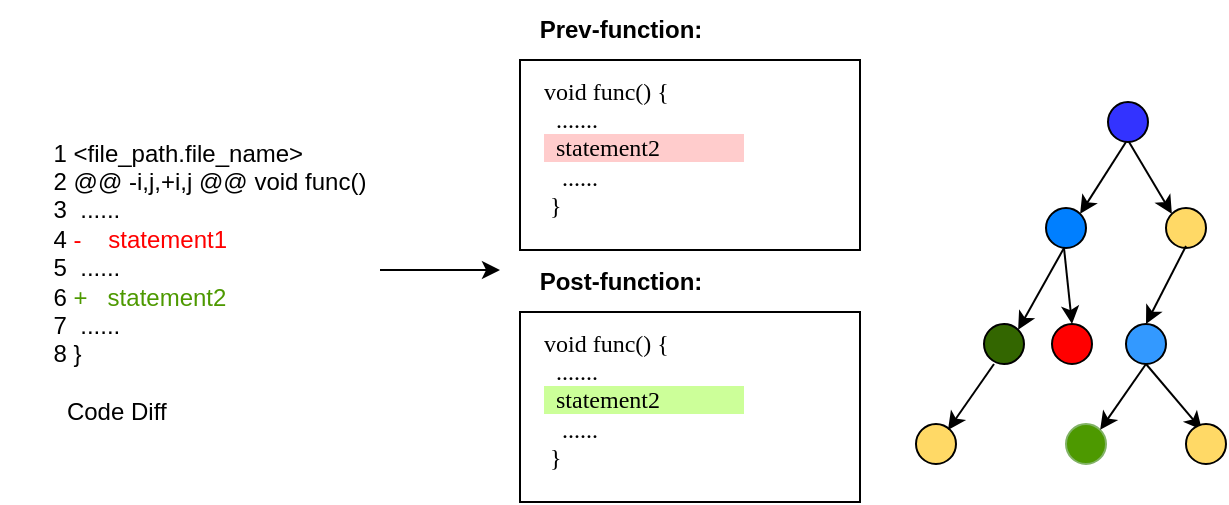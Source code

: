 <mxfile version="21.3.6" type="github" pages="6">
  <diagram name="第 1 页" id="gpBTiJxRfI4om3b5RJwR">
    <mxGraphModel dx="794" dy="494" grid="1" gridSize="10" guides="1" tooltips="1" connect="1" arrows="1" fold="1" page="1" pageScale="1" pageWidth="827" pageHeight="1169" math="0" shadow="0">
      <root>
        <mxCell id="0" />
        <mxCell id="1" parent="0" />
        <mxCell id="OKOus50TtLxFpKZRoIg_-2" value="" style="rounded=0;whiteSpace=wrap;html=1;" parent="1" vertex="1">
          <mxGeometry x="310" y="356" width="170" height="95" as="geometry" />
        </mxCell>
        <mxCell id="pmYogyaA5uFI_jdSaK_Y-1" value="" style="ellipse;whiteSpace=wrap;html=1;aspect=fixed;fillColor=#3333FF;" parent="1" vertex="1">
          <mxGeometry x="604" y="251" width="20" height="20" as="geometry" />
        </mxCell>
        <mxCell id="pmYogyaA5uFI_jdSaK_Y-20" value="" style="ellipse;whiteSpace=wrap;html=1;aspect=fixed;fillColor=#FFD966;" parent="1" vertex="1">
          <mxGeometry x="633" y="304" width="20" height="20" as="geometry" />
        </mxCell>
        <mxCell id="pmYogyaA5uFI_jdSaK_Y-21" value="" style="ellipse;whiteSpace=wrap;html=1;aspect=fixed;fillColor=#007FFF;" parent="1" vertex="1">
          <mxGeometry x="573" y="304" width="20" height="20" as="geometry" />
        </mxCell>
        <mxCell id="pmYogyaA5uFI_jdSaK_Y-25" value="" style="endArrow=classic;html=1;rounded=0;entryX=0.5;entryY=0;entryDx=0;entryDy=0;" parent="1" target="pmYogyaA5uFI_jdSaK_Y-26" edge="1">
          <mxGeometry width="50" height="50" relative="1" as="geometry">
            <mxPoint x="582" y="324" as="sourcePoint" />
            <mxPoint x="584" y="354" as="targetPoint" />
          </mxGeometry>
        </mxCell>
        <mxCell id="pmYogyaA5uFI_jdSaK_Y-26" value="" style="ellipse;whiteSpace=wrap;html=1;aspect=fixed;fillColor=#FF0000;strokeColor=#000000;" parent="1" vertex="1">
          <mxGeometry x="576" y="362" width="20" height="20" as="geometry" />
        </mxCell>
        <mxCell id="pmYogyaA5uFI_jdSaK_Y-27" value="" style="ellipse;whiteSpace=wrap;html=1;aspect=fixed;fillColor=#336600;" parent="1" vertex="1">
          <mxGeometry x="542" y="362" width="20" height="20" as="geometry" />
        </mxCell>
        <mxCell id="pmYogyaA5uFI_jdSaK_Y-28" value="" style="endArrow=classic;html=1;rounded=0;entryX=1;entryY=0;entryDx=0;entryDy=0;exitX=0.5;exitY=1;exitDx=0;exitDy=0;" parent="1" target="pmYogyaA5uFI_jdSaK_Y-27" edge="1">
          <mxGeometry width="50" height="50" relative="1" as="geometry">
            <mxPoint x="582" y="324" as="sourcePoint" />
            <mxPoint x="562" y="357" as="targetPoint" />
          </mxGeometry>
        </mxCell>
        <mxCell id="pmYogyaA5uFI_jdSaK_Y-29" value="" style="ellipse;whiteSpace=wrap;html=1;aspect=fixed;fillColor=#FFD966;" parent="1" vertex="1">
          <mxGeometry x="508" y="412" width="20" height="20" as="geometry" />
        </mxCell>
        <mxCell id="pmYogyaA5uFI_jdSaK_Y-30" value="" style="endArrow=classic;html=1;rounded=0;entryX=1;entryY=0;entryDx=0;entryDy=0;exitX=0.5;exitY=1;exitDx=0;exitDy=0;" parent="1" edge="1">
          <mxGeometry width="50" height="50" relative="1" as="geometry">
            <mxPoint x="547" y="382" as="sourcePoint" />
            <mxPoint x="524" y="415" as="targetPoint" />
          </mxGeometry>
        </mxCell>
        <mxCell id="pmYogyaA5uFI_jdSaK_Y-31" value="" style="ellipse;whiteSpace=wrap;html=1;aspect=fixed;fillColor=#3399FF;" parent="1" vertex="1">
          <mxGeometry x="613" y="362" width="20" height="20" as="geometry" />
        </mxCell>
        <mxCell id="pmYogyaA5uFI_jdSaK_Y-32" value="" style="endArrow=classic;html=1;rounded=0;entryX=0;entryY=0;entryDx=0;entryDy=0;" parent="1" edge="1">
          <mxGeometry width="50" height="50" relative="1" as="geometry">
            <mxPoint x="623" y="382" as="sourcePoint" />
            <mxPoint x="650.929" y="414.929" as="targetPoint" />
          </mxGeometry>
        </mxCell>
        <mxCell id="pmYogyaA5uFI_jdSaK_Y-33" value="" style="ellipse;whiteSpace=wrap;html=1;aspect=fixed;fillColor=#FFD966;" parent="1" vertex="1">
          <mxGeometry x="643" y="412" width="20" height="20" as="geometry" />
        </mxCell>
        <mxCell id="pmYogyaA5uFI_jdSaK_Y-34" value="" style="ellipse;whiteSpace=wrap;html=1;aspect=fixed;fillColor=#4D9900;strokeColor=#82b366;" parent="1" vertex="1">
          <mxGeometry x="583" y="412" width="20" height="20" as="geometry" />
        </mxCell>
        <mxCell id="pmYogyaA5uFI_jdSaK_Y-35" value="" style="endArrow=classic;html=1;rounded=0;entryX=1;entryY=0;entryDx=0;entryDy=0;exitX=0.5;exitY=1;exitDx=0;exitDy=0;" parent="1" target="pmYogyaA5uFI_jdSaK_Y-34" edge="1">
          <mxGeometry width="50" height="50" relative="1" as="geometry">
            <mxPoint x="623" y="382" as="sourcePoint" />
            <mxPoint x="603" y="415" as="targetPoint" />
          </mxGeometry>
        </mxCell>
        <mxCell id="pmYogyaA5uFI_jdSaK_Y-36" value="" style="endArrow=classic;html=1;rounded=0;entryX=0.5;entryY=0;entryDx=0;entryDy=0;exitX=0.5;exitY=1;exitDx=0;exitDy=0;" parent="1" target="pmYogyaA5uFI_jdSaK_Y-31" edge="1">
          <mxGeometry width="50" height="50" relative="1" as="geometry">
            <mxPoint x="643" y="323" as="sourcePoint" />
            <mxPoint x="620" y="356" as="targetPoint" />
          </mxGeometry>
        </mxCell>
        <mxCell id="pmYogyaA5uFI_jdSaK_Y-39" value="" style="endArrow=classic;html=1;rounded=0;entryX=1;entryY=0;entryDx=0;entryDy=0;exitX=0.5;exitY=1;exitDx=0;exitDy=0;" parent="1" target="pmYogyaA5uFI_jdSaK_Y-21" edge="1">
          <mxGeometry width="50" height="50" relative="1" as="geometry">
            <mxPoint x="613" y="271" as="sourcePoint" />
            <mxPoint x="590" y="304" as="targetPoint" />
          </mxGeometry>
        </mxCell>
        <mxCell id="pmYogyaA5uFI_jdSaK_Y-40" value="" style="endArrow=classic;html=1;rounded=0;exitX=0.5;exitY=1;exitDx=0;exitDy=0;entryX=0;entryY=0;entryDx=0;entryDy=0;" parent="1" target="pmYogyaA5uFI_jdSaK_Y-20" edge="1">
          <mxGeometry width="50" height="50" relative="1" as="geometry">
            <mxPoint x="614.5" y="271" as="sourcePoint" />
            <mxPoint x="634" y="304" as="targetPoint" />
          </mxGeometry>
        </mxCell>
        <mxCell id="pmYogyaA5uFI_jdSaK_Y-41" value="&lt;div style=&quot;text-align: left;&quot;&gt;&lt;span style=&quot;background-color: initial;&quot;&gt;1 &amp;lt;file_path.file_name&amp;gt;&lt;/span&gt;&lt;/div&gt;&lt;div style=&quot;text-align: left;&quot;&gt;&lt;span style=&quot;background-color: initial;&quot;&gt;2 @@ -i,j,+i,j @@ void func()&lt;/span&gt;&lt;/div&gt;&lt;div style=&quot;text-align: left;&quot;&gt;3 &lt;span style=&quot;white-space: pre;&quot;&gt; &lt;/span&gt;......&lt;/div&gt;&lt;div style=&quot;text-align: left;&quot;&gt;4 &lt;font color=&quot;#ff0000&quot;&gt;- &lt;span style=&quot;white-space: pre;&quot;&gt;   &lt;/span&gt;statement1&lt;/font&gt;&lt;/div&gt;&lt;div style=&quot;text-align: left;&quot;&gt;5&amp;nbsp;&lt;span style=&quot;white-space: pre;&quot;&gt; &lt;/span&gt;......&lt;/div&gt;&lt;div style=&quot;text-align: left;&quot;&gt;6 &lt;font color=&quot;#4d9900&quot;&gt;+&amp;nbsp; &amp;nbsp;statement2&lt;/font&gt;&lt;/div&gt;&lt;div style=&quot;text-align: left;&quot;&gt;7&amp;nbsp;&lt;span style=&quot;white-space: pre;&quot;&gt; &lt;/span&gt;......&lt;/div&gt;&lt;div style=&quot;text-align: left;&quot;&gt;8 }&lt;/div&gt;&lt;div style=&quot;text-align: left;&quot;&gt;&lt;span style=&quot;white-space: pre;&quot;&gt; &lt;/span&gt;&lt;span style=&quot;white-space: pre;&quot;&gt; &lt;/span&gt;&amp;nbsp;&lt;/div&gt;&lt;div style=&quot;text-align: left;&quot;&gt;&lt;span style=&quot;white-space: pre;&quot;&gt; &lt;/span&gt;&lt;span style=&quot;white-space: pre;&quot;&gt; &lt;/span&gt;Code Diff&lt;br&gt;&lt;/div&gt;" style="text;html=1;strokeColor=none;fillColor=none;align=center;verticalAlign=middle;whiteSpace=wrap;rounded=0;" parent="1" vertex="1">
          <mxGeometry x="50" y="266" width="210" height="150" as="geometry" />
        </mxCell>
        <mxCell id="pmYogyaA5uFI_jdSaK_Y-60" value="" style="endArrow=classic;html=1;rounded=0;" parent="1" edge="1">
          <mxGeometry width="50" height="50" relative="1" as="geometry">
            <mxPoint x="240" y="335" as="sourcePoint" />
            <mxPoint x="300" y="335" as="targetPoint" />
          </mxGeometry>
        </mxCell>
        <mxCell id="pmYogyaA5uFI_jdSaK_Y-62" value="&lt;b&gt;Prev-function:&lt;/b&gt;" style="text;html=1;align=center;verticalAlign=middle;resizable=0;points=[];autosize=1;strokeColor=none;fillColor=none;" parent="1" vertex="1">
          <mxGeometry x="310" y="200" width="100" height="30" as="geometry" />
        </mxCell>
        <mxCell id="pmYogyaA5uFI_jdSaK_Y-64" value="&lt;b&gt;Post-function:&lt;/b&gt;" style="text;html=1;align=center;verticalAlign=middle;resizable=0;points=[];autosize=1;strokeColor=none;fillColor=none;" parent="1" vertex="1">
          <mxGeometry x="310" y="326" width="100" height="30" as="geometry" />
        </mxCell>
        <mxCell id="OKOus50TtLxFpKZRoIg_-1" value="&lt;font face=&quot;Georgia&quot;&gt;void func() {&lt;br&gt;&lt;span style=&quot;white-space: pre;&quot;&gt; &lt;/span&gt;&lt;span style=&quot;white-space: pre;&quot;&gt; &lt;/span&gt;.......&lt;br&gt;&lt;span style=&quot;background-color: rgb(204, 255, 153);&quot;&gt;&lt;span style=&quot;white-space: pre;&quot;&gt; &lt;/span&gt;&lt;span style=&quot;white-space: pre;&quot;&gt; &lt;/span&gt;statement2&amp;nbsp; &amp;nbsp; &amp;nbsp; &amp;nbsp; &amp;nbsp; &amp;nbsp; &amp;nbsp;&amp;nbsp;&lt;/span&gt;&lt;br&gt;&lt;span style=&quot;white-space: pre;&quot;&gt;&amp;nbsp;&lt;span style=&quot;white-space: pre;&quot;&gt; &lt;/span&gt;&lt;span style=&quot;white-space: pre;&quot;&gt; &lt;/span&gt;&lt;/span&gt;......&lt;br&gt;&amp;nbsp;}&lt;/font&gt;" style="rounded=0;whiteSpace=wrap;html=1;align=left;strokeColor=none;" parent="1" vertex="1">
          <mxGeometry x="320" y="358.5" width="150" height="82.5" as="geometry" />
        </mxCell>
        <mxCell id="OKOus50TtLxFpKZRoIg_-3" value="" style="rounded=0;whiteSpace=wrap;html=1;" parent="1" vertex="1">
          <mxGeometry x="310" y="230" width="170" height="95" as="geometry" />
        </mxCell>
        <mxCell id="OKOus50TtLxFpKZRoIg_-4" value="&lt;font face=&quot;Georgia&quot;&gt;void func() {&lt;br&gt;&lt;span style=&quot;white-space: pre;&quot;&gt; &lt;/span&gt;&lt;span style=&quot;white-space: pre;&quot;&gt; &lt;/span&gt;.......&lt;br&gt;&lt;span style=&quot;background-color: rgb(255, 204, 204);&quot;&gt;&lt;span style=&quot;white-space: pre;&quot;&gt; &lt;/span&gt;&lt;span style=&quot;white-space: pre;&quot;&gt; &lt;/span&gt;statement2&amp;nbsp; &amp;nbsp; &amp;nbsp; &amp;nbsp; &amp;nbsp; &amp;nbsp; &amp;nbsp;&amp;nbsp;&lt;/span&gt;&lt;br&gt;&lt;span style=&quot;white-space: pre;&quot;&gt;&amp;nbsp;&lt;span style=&quot;white-space: pre;&quot;&gt; &lt;/span&gt;&lt;span style=&quot;white-space: pre;&quot;&gt; &lt;/span&gt;&lt;/span&gt;......&lt;br&gt;&amp;nbsp;}&lt;/font&gt;" style="rounded=0;whiteSpace=wrap;html=1;align=left;strokeColor=none;" parent="1" vertex="1">
          <mxGeometry x="320" y="232.5" width="150" height="82.5" as="geometry" />
        </mxCell>
      </root>
    </mxGraphModel>
  </diagram>
  <diagram id="Abj9XYkXQWaANvIJDNeN" name="第 2 页">
    <mxGraphModel dx="794" dy="494" grid="1" gridSize="10" guides="1" tooltips="1" connect="1" arrows="1" fold="1" page="1" pageScale="1" pageWidth="827" pageHeight="1169" math="0" shadow="0">
      <root>
        <mxCell id="0" />
        <mxCell id="1" parent="0" />
        <mxCell id="nLaSkj2AdZTWM-D683ZS-1" value="" style="group" parent="1" vertex="1" connectable="0">
          <mxGeometry x="377" y="410" width="101" height="123" as="geometry" />
        </mxCell>
        <mxCell id="uTIsOZTXAJNErXzFT7uD-1" value="" style="ellipse;whiteSpace=wrap;html=1;aspect=fixed;fillColor=#3333FF;" parent="nLaSkj2AdZTWM-D683ZS-1" vertex="1">
          <mxGeometry x="63.555" y="2" width="11.329" height="11.329" as="geometry" />
        </mxCell>
        <mxCell id="uTIsOZTXAJNErXzFT7uD-2" value="" style="ellipse;whiteSpace=wrap;html=1;aspect=fixed;fillColor=#FFD966;" parent="nLaSkj2AdZTWM-D683ZS-1" vertex="1">
          <mxGeometry x="81.452" y="36.017" width="11.329" height="11.329" as="geometry" />
        </mxCell>
        <mxCell id="uTIsOZTXAJNErXzFT7uD-3" value="" style="ellipse;whiteSpace=wrap;html=1;aspect=fixed;fillColor=#007FFF;" parent="nLaSkj2AdZTWM-D683ZS-1" vertex="1">
          <mxGeometry x="42.355" y="36.017" width="11.329" height="11.329" as="geometry" />
        </mxCell>
        <mxCell id="uTIsOZTXAJNErXzFT7uD-4" value="" style="endArrow=classic;html=1;rounded=0;entryX=0.5;entryY=0;entryDx=0;entryDy=0;" parent="nLaSkj2AdZTWM-D683ZS-1" target="uTIsOZTXAJNErXzFT7uD-5" edge="1">
          <mxGeometry width="50" height="50" relative="1" as="geometry">
            <mxPoint x="48.219" y="48.608" as="sourcePoint" />
            <mxPoint x="49.523" y="68.994" as="targetPoint" />
          </mxGeometry>
        </mxCell>
        <mxCell id="uTIsOZTXAJNErXzFT7uD-5" value="" style="ellipse;whiteSpace=wrap;html=1;aspect=fixed;fillColor=#FF0000;strokeColor=#000000;" parent="nLaSkj2AdZTWM-D683ZS-1" vertex="1">
          <mxGeometry x="44.31" y="74.431" width="11.329" height="11.329" as="geometry" />
        </mxCell>
        <mxCell id="uTIsOZTXAJNErXzFT7uD-6" value="" style="ellipse;whiteSpace=wrap;html=1;aspect=fixed;fillColor=#336600;" parent="nLaSkj2AdZTWM-D683ZS-1" vertex="1">
          <mxGeometry x="22.155" y="74.431" width="11.329" height="11.329" as="geometry" />
        </mxCell>
        <mxCell id="uTIsOZTXAJNErXzFT7uD-7" value="" style="endArrow=classic;html=1;rounded=0;entryX=1;entryY=0;entryDx=0;entryDy=0;exitX=0.5;exitY=1;exitDx=0;exitDy=0;" parent="nLaSkj2AdZTWM-D683ZS-1" target="uTIsOZTXAJNErXzFT7uD-6" edge="1">
          <mxGeometry width="50" height="50" relative="1" as="geometry">
            <mxPoint x="48.219" y="48.608" as="sourcePoint" />
            <mxPoint x="35.187" y="71.033" as="targetPoint" />
          </mxGeometry>
        </mxCell>
        <mxCell id="uTIsOZTXAJNErXzFT7uD-8" value="" style="ellipse;whiteSpace=wrap;html=1;aspect=fixed;fillColor=#FFD966;" parent="nLaSkj2AdZTWM-D683ZS-1" vertex="1">
          <mxGeometry y="106.409" width="11.329" height="11.329" as="geometry" />
        </mxCell>
        <mxCell id="uTIsOZTXAJNErXzFT7uD-9" value="" style="endArrow=classic;html=1;rounded=0;entryX=1;entryY=0;entryDx=0;entryDy=0;exitX=0.5;exitY=1;exitDx=0;exitDy=0;" parent="nLaSkj2AdZTWM-D683ZS-1" edge="1">
          <mxGeometry width="50" height="50" relative="1" as="geometry">
            <mxPoint x="25.413" y="86.022" as="sourcePoint" />
            <mxPoint x="10.426" y="108.448" as="targetPoint" />
          </mxGeometry>
        </mxCell>
        <mxCell id="uTIsOZTXAJNErXzFT7uD-10" value="" style="ellipse;whiteSpace=wrap;html=1;aspect=fixed;fillColor=#3399FF;" parent="nLaSkj2AdZTWM-D683ZS-1" vertex="1">
          <mxGeometry x="68.419" y="74.431" width="11.329" height="11.329" as="geometry" />
        </mxCell>
        <mxCell id="uTIsOZTXAJNErXzFT7uD-11" value="" style="endArrow=classic;html=1;rounded=0;entryX=0;entryY=0;entryDx=0;entryDy=0;" parent="nLaSkj2AdZTWM-D683ZS-1" edge="1">
          <mxGeometry width="50" height="50" relative="1" as="geometry">
            <mxPoint x="73.935" y="86.022" as="sourcePoint" />
            <mxPoint x="92.134" y="108.399" as="targetPoint" />
          </mxGeometry>
        </mxCell>
        <mxCell id="uTIsOZTXAJNErXzFT7uD-12" value="" style="ellipse;whiteSpace=wrap;html=1;aspect=fixed;fillColor=#FFD966;" parent="nLaSkj2AdZTWM-D683ZS-1" vertex="1">
          <mxGeometry x="86.968" y="106.409" width="11.329" height="11.329" as="geometry" />
        </mxCell>
        <mxCell id="uTIsOZTXAJNErXzFT7uD-13" value="" style="ellipse;whiteSpace=wrap;html=1;aspect=fixed;fillColor=#4D9900;strokeColor=#82b366;" parent="nLaSkj2AdZTWM-D683ZS-1" vertex="1">
          <mxGeometry x="47.871" y="106.409" width="11.329" height="11.329" as="geometry" />
        </mxCell>
        <mxCell id="uTIsOZTXAJNErXzFT7uD-14" value="" style="endArrow=classic;html=1;rounded=0;entryX=1;entryY=0;entryDx=0;entryDy=0;exitX=0.5;exitY=1;exitDx=0;exitDy=0;" parent="nLaSkj2AdZTWM-D683ZS-1" target="uTIsOZTXAJNErXzFT7uD-13" edge="1">
          <mxGeometry width="50" height="50" relative="1" as="geometry">
            <mxPoint x="73.935" y="86.022" as="sourcePoint" />
            <mxPoint x="60.903" y="108.448" as="targetPoint" />
          </mxGeometry>
        </mxCell>
        <mxCell id="uTIsOZTXAJNErXzFT7uD-15" value="" style="endArrow=classic;html=1;rounded=0;entryX=0.5;entryY=0;entryDx=0;entryDy=0;exitX=0.5;exitY=1;exitDx=0;exitDy=0;" parent="nLaSkj2AdZTWM-D683ZS-1" target="uTIsOZTXAJNErXzFT7uD-10" edge="1">
          <mxGeometry width="50" height="50" relative="1" as="geometry">
            <mxPoint x="87.968" y="47.928" as="sourcePoint" />
            <mxPoint x="72.981" y="70.354" as="targetPoint" />
          </mxGeometry>
        </mxCell>
        <mxCell id="uTIsOZTXAJNErXzFT7uD-16" value="" style="endArrow=classic;html=1;rounded=0;entryX=1;entryY=0;entryDx=0;entryDy=0;exitX=0.5;exitY=1;exitDx=0;exitDy=0;" parent="nLaSkj2AdZTWM-D683ZS-1" target="uTIsOZTXAJNErXzFT7uD-3" edge="1">
          <mxGeometry width="50" height="50" relative="1" as="geometry">
            <mxPoint x="68.419" y="13.591" as="sourcePoint" />
            <mxPoint x="53.432" y="36.017" as="targetPoint" />
          </mxGeometry>
        </mxCell>
        <mxCell id="uTIsOZTXAJNErXzFT7uD-17" value="" style="endArrow=classic;html=1;rounded=0;exitX=0.5;exitY=1;exitDx=0;exitDy=0;entryX=0;entryY=0;entryDx=0;entryDy=0;" parent="nLaSkj2AdZTWM-D683ZS-1" target="uTIsOZTXAJNErXzFT7uD-2" edge="1">
          <mxGeometry width="50" height="50" relative="1" as="geometry">
            <mxPoint x="69.397" y="13.591" as="sourcePoint" />
            <mxPoint x="82.103" y="36.017" as="targetPoint" />
          </mxGeometry>
        </mxCell>
        <mxCell id="sbBAS-uq0E_2pA5vIeKs-28" value="" style="group" parent="1" vertex="1" connectable="0">
          <mxGeometry x="538.155" y="421" width="71.625" height="82.76" as="geometry" />
        </mxCell>
        <mxCell id="sbBAS-uq0E_2pA5vIeKs-1" value="" style="ellipse;whiteSpace=wrap;html=1;aspect=fixed;fillColor=#3333FF;" parent="sbBAS-uq0E_2pA5vIeKs-28" vertex="1">
          <mxGeometry x="42.4" width="11.329" height="11.329" as="geometry" />
        </mxCell>
        <mxCell id="sbBAS-uq0E_2pA5vIeKs-2" value="" style="ellipse;whiteSpace=wrap;html=1;aspect=fixed;fillColor=#FFD966;" parent="sbBAS-uq0E_2pA5vIeKs-28" vertex="1">
          <mxGeometry x="60.297" y="34.017" width="11.329" height="11.329" as="geometry" />
        </mxCell>
        <mxCell id="sbBAS-uq0E_2pA5vIeKs-3" value="" style="ellipse;whiteSpace=wrap;html=1;aspect=fixed;fillColor=#007FFF;" parent="sbBAS-uq0E_2pA5vIeKs-28" vertex="1">
          <mxGeometry x="21.2" y="34.017" width="11.329" height="11.329" as="geometry" />
        </mxCell>
        <mxCell id="sbBAS-uq0E_2pA5vIeKs-4" value="" style="endArrow=classic;html=1;rounded=0;entryX=0.5;entryY=0;entryDx=0;entryDy=0;" parent="sbBAS-uq0E_2pA5vIeKs-28" target="sbBAS-uq0E_2pA5vIeKs-5" edge="1">
          <mxGeometry width="50" height="50" relative="1" as="geometry">
            <mxPoint x="27.065" y="45.608" as="sourcePoint" />
            <mxPoint x="28.368" y="65.994" as="targetPoint" />
          </mxGeometry>
        </mxCell>
        <mxCell id="sbBAS-uq0E_2pA5vIeKs-5" value="" style="ellipse;whiteSpace=wrap;html=1;aspect=fixed;fillColor=#FF0000;strokeColor=#000000;" parent="sbBAS-uq0E_2pA5vIeKs-28" vertex="1">
          <mxGeometry x="23.155" y="71.431" width="11.329" height="11.329" as="geometry" />
        </mxCell>
        <mxCell id="sbBAS-uq0E_2pA5vIeKs-6" value="" style="ellipse;whiteSpace=wrap;html=1;aspect=fixed;fillColor=#336600;" parent="sbBAS-uq0E_2pA5vIeKs-28" vertex="1">
          <mxGeometry y="69.431" width="11.329" height="11.329" as="geometry" />
        </mxCell>
        <mxCell id="sbBAS-uq0E_2pA5vIeKs-7" value="" style="endArrow=classic;html=1;rounded=0;entryX=1;entryY=0;entryDx=0;entryDy=0;exitX=0.5;exitY=1;exitDx=0;exitDy=0;" parent="sbBAS-uq0E_2pA5vIeKs-28" target="sbBAS-uq0E_2pA5vIeKs-6" edge="1">
          <mxGeometry width="50" height="50" relative="1" as="geometry">
            <mxPoint x="27.065" y="45.608" as="sourcePoint" />
            <mxPoint x="14.032" y="68.033" as="targetPoint" />
          </mxGeometry>
        </mxCell>
        <mxCell id="sbBAS-uq0E_2pA5vIeKs-10" value="" style="endArrow=classic;html=1;rounded=0;entryX=1;entryY=0;entryDx=0;entryDy=0;exitX=0.5;exitY=1;exitDx=0;exitDy=0;" parent="sbBAS-uq0E_2pA5vIeKs-28" target="sbBAS-uq0E_2pA5vIeKs-3" edge="1">
          <mxGeometry width="50" height="50" relative="1" as="geometry">
            <mxPoint x="47.265" y="11.591" as="sourcePoint" />
            <mxPoint x="32.277" y="34.017" as="targetPoint" />
          </mxGeometry>
        </mxCell>
        <mxCell id="sbBAS-uq0E_2pA5vIeKs-11" value="" style="endArrow=classic;html=1;rounded=0;exitX=0.5;exitY=1;exitDx=0;exitDy=0;entryX=0;entryY=0;entryDx=0;entryDy=0;" parent="sbBAS-uq0E_2pA5vIeKs-28" target="sbBAS-uq0E_2pA5vIeKs-2" edge="1">
          <mxGeometry width="50" height="50" relative="1" as="geometry">
            <mxPoint x="48.242" y="11.591" as="sourcePoint" />
            <mxPoint x="60.948" y="34.017" as="targetPoint" />
          </mxGeometry>
        </mxCell>
        <mxCell id="sbBAS-uq0E_2pA5vIeKs-29" value="" style="group" parent="1" vertex="1" connectable="0">
          <mxGeometry x="629.155" y="431" width="81.484" height="82.76" as="geometry" />
        </mxCell>
        <mxCell id="sbBAS-uq0E_2pA5vIeKs-14" value="" style="ellipse;whiteSpace=wrap;html=1;aspect=fixed;fillColor=#3333FF;" parent="sbBAS-uq0E_2pA5vIeKs-29" vertex="1">
          <mxGeometry x="43.4" width="11.329" height="11.329" as="geometry" />
        </mxCell>
        <mxCell id="sbBAS-uq0E_2pA5vIeKs-15" value="" style="ellipse;whiteSpace=wrap;html=1;aspect=fixed;fillColor=#FFD966;" parent="sbBAS-uq0E_2pA5vIeKs-29" vertex="1">
          <mxGeometry x="61.297" y="35.017" width="11.329" height="11.329" as="geometry" />
        </mxCell>
        <mxCell id="sbBAS-uq0E_2pA5vIeKs-16" value="" style="ellipse;whiteSpace=wrap;html=1;aspect=fixed;fillColor=#007FFF;" parent="sbBAS-uq0E_2pA5vIeKs-29" vertex="1">
          <mxGeometry x="22.2" y="35.017" width="11.329" height="11.329" as="geometry" />
        </mxCell>
        <mxCell id="sbBAS-uq0E_2pA5vIeKs-19" value="" style="ellipse;whiteSpace=wrap;html=1;aspect=fixed;fillColor=#336600;" parent="sbBAS-uq0E_2pA5vIeKs-29" vertex="1">
          <mxGeometry y="70.431" width="11.329" height="11.329" as="geometry" />
        </mxCell>
        <mxCell id="sbBAS-uq0E_2pA5vIeKs-20" value="" style="endArrow=classic;html=1;rounded=0;entryX=1;entryY=0;entryDx=0;entryDy=0;exitX=0.5;exitY=1;exitDx=0;exitDy=0;" parent="sbBAS-uq0E_2pA5vIeKs-29" target="sbBAS-uq0E_2pA5vIeKs-19" edge="1">
          <mxGeometry width="50" height="50" relative="1" as="geometry">
            <mxPoint x="27.065" y="46.608" as="sourcePoint" />
            <mxPoint x="14.032" y="69.033" as="targetPoint" />
          </mxGeometry>
        </mxCell>
        <mxCell id="sbBAS-uq0E_2pA5vIeKs-21" value="" style="endArrow=classic;html=1;rounded=0;entryX=1;entryY=0;entryDx=0;entryDy=0;exitX=0.5;exitY=1;exitDx=0;exitDy=0;" parent="sbBAS-uq0E_2pA5vIeKs-29" target="sbBAS-uq0E_2pA5vIeKs-16" edge="1">
          <mxGeometry width="50" height="50" relative="1" as="geometry">
            <mxPoint x="48.265" y="12.591" as="sourcePoint" />
            <mxPoint x="33.277" y="35.017" as="targetPoint" />
          </mxGeometry>
        </mxCell>
        <mxCell id="sbBAS-uq0E_2pA5vIeKs-22" value="" style="endArrow=classic;html=1;rounded=0;exitX=0.5;exitY=1;exitDx=0;exitDy=0;entryX=0;entryY=0;entryDx=0;entryDy=0;" parent="sbBAS-uq0E_2pA5vIeKs-29" target="sbBAS-uq0E_2pA5vIeKs-15" edge="1">
          <mxGeometry width="50" height="50" relative="1" as="geometry">
            <mxPoint x="49.242" y="12.591" as="sourcePoint" />
            <mxPoint x="61.948" y="35.017" as="targetPoint" />
          </mxGeometry>
        </mxCell>
        <mxCell id="sbBAS-uq0E_2pA5vIeKs-23" value="" style="endArrow=classic;html=1;rounded=0;entryX=0.5;entryY=0;entryDx=0;entryDy=0;" parent="sbBAS-uq0E_2pA5vIeKs-29" target="sbBAS-uq0E_2pA5vIeKs-24" edge="1">
          <mxGeometry width="50" height="50" relative="1" as="geometry">
            <mxPoint x="67.065" y="46.608" as="sourcePoint" />
            <mxPoint x="77.845" y="68" as="targetPoint" />
          </mxGeometry>
        </mxCell>
        <mxCell id="sbBAS-uq0E_2pA5vIeKs-24" value="" style="ellipse;whiteSpace=wrap;html=1;aspect=fixed;fillColor=#FF0000;strokeColor=#000000;" parent="sbBAS-uq0E_2pA5vIeKs-29" vertex="1">
          <mxGeometry x="70.155" y="71.431" width="11.329" height="11.329" as="geometry" />
        </mxCell>
        <mxCell id="sbBAS-uq0E_2pA5vIeKs-25" value="" style="ellipse;whiteSpace=wrap;html=1;aspect=fixed;fillColor=#336600;" parent="sbBAS-uq0E_2pA5vIeKs-29" vertex="1">
          <mxGeometry x="40" y="70.431" width="11.329" height="11.329" as="geometry" />
        </mxCell>
        <mxCell id="sbBAS-uq0E_2pA5vIeKs-26" value="" style="endArrow=classic;html=1;rounded=0;entryX=1;entryY=0;entryDx=0;entryDy=0;exitX=0.5;exitY=1;exitDx=0;exitDy=0;" parent="sbBAS-uq0E_2pA5vIeKs-29" target="sbBAS-uq0E_2pA5vIeKs-25" edge="1">
          <mxGeometry width="50" height="50" relative="1" as="geometry">
            <mxPoint x="67.065" y="46.608" as="sourcePoint" />
            <mxPoint x="54.032" y="69.033" as="targetPoint" />
          </mxGeometry>
        </mxCell>
        <mxCell id="sbBAS-uq0E_2pA5vIeKs-30" value="大素材" style="text;html=1;strokeColor=none;fillColor=none;align=center;verticalAlign=middle;whiteSpace=wrap;rounded=0;" parent="1" vertex="1">
          <mxGeometry x="425" y="370" width="60" height="30" as="geometry" />
        </mxCell>
        <mxCell id="sbBAS-uq0E_2pA5vIeKs-31" value="小素材" style="text;html=1;strokeColor=none;fillColor=none;align=center;verticalAlign=middle;whiteSpace=wrap;rounded=0;" parent="1" vertex="1">
          <mxGeometry x="549.78" y="370" width="60" height="30" as="geometry" />
        </mxCell>
        <mxCell id="bcU9LyQKoJuusocZ9u54-1" value="主图: 画一个怎么生成CPG的图" style="rounded=0;whiteSpace=wrap;html=1;" parent="1" vertex="1">
          <mxGeometry x="390" y="590" width="220" height="60" as="geometry" />
        </mxCell>
        <mxCell id="bcU9LyQKoJuusocZ9u54-2" value="GNN这里画一个小图" style="rounded=0;whiteSpace=wrap;html=1;" parent="1" vertex="1">
          <mxGeometry x="112" y="598" width="120" height="60" as="geometry" />
        </mxCell>
        <mxCell id="bcU9LyQKoJuusocZ9u54-3" value="multi-layer CNN画一个小图" style="rounded=0;whiteSpace=wrap;html=1;" parent="1" vertex="1">
          <mxGeometry x="112" y="688" width="120" height="60" as="geometry" />
        </mxCell>
        <mxCell id="SqzH9FEkhVdC2ZHwddBw-22" value="" style="group" parent="1" vertex="1" connectable="0">
          <mxGeometry x="116.0" y="231" width="71.625" height="82.76" as="geometry" />
        </mxCell>
        <mxCell id="SqzH9FEkhVdC2ZHwddBw-14" value="" style="group" parent="SqzH9FEkhVdC2ZHwddBw-22" vertex="1" connectable="0">
          <mxGeometry width="71.625" height="82.76" as="geometry" />
        </mxCell>
        <mxCell id="SqzH9FEkhVdC2ZHwddBw-15" value="" style="ellipse;whiteSpace=wrap;html=1;aspect=fixed;fillColor=#3333FF;" parent="SqzH9FEkhVdC2ZHwddBw-14" vertex="1">
          <mxGeometry x="42.4" width="11.329" height="11.329" as="geometry" />
        </mxCell>
        <mxCell id="SqzH9FEkhVdC2ZHwddBw-16" value="" style="ellipse;whiteSpace=wrap;html=1;aspect=fixed;fillColor=#FFD966;" parent="SqzH9FEkhVdC2ZHwddBw-14" vertex="1">
          <mxGeometry x="60.297" y="34.017" width="11.329" height="11.329" as="geometry" />
        </mxCell>
        <mxCell id="SqzH9FEkhVdC2ZHwddBw-17" value="" style="ellipse;whiteSpace=wrap;html=1;aspect=fixed;fillColor=#FF3399;" parent="SqzH9FEkhVdC2ZHwddBw-14" vertex="1">
          <mxGeometry x="21.2" y="34.017" width="11.329" height="11.329" as="geometry" />
        </mxCell>
        <mxCell id="SqzH9FEkhVdC2ZHwddBw-18" value="" style="endArrow=classic;html=1;rounded=0;entryX=1;entryY=0;entryDx=0;entryDy=0;exitX=0.5;exitY=1;exitDx=0;exitDy=0;" parent="SqzH9FEkhVdC2ZHwddBw-14" target="SqzH9FEkhVdC2ZHwddBw-17" edge="1">
          <mxGeometry width="50" height="50" relative="1" as="geometry">
            <mxPoint x="47.265" y="11.591" as="sourcePoint" />
            <mxPoint x="32.277" y="34.017" as="targetPoint" />
          </mxGeometry>
        </mxCell>
        <mxCell id="SqzH9FEkhVdC2ZHwddBw-19" value="" style="endArrow=classic;html=1;rounded=0;exitX=0.5;exitY=1;exitDx=0;exitDy=0;entryX=0;entryY=0;entryDx=0;entryDy=0;" parent="SqzH9FEkhVdC2ZHwddBw-14" target="SqzH9FEkhVdC2ZHwddBw-16" edge="1">
          <mxGeometry width="50" height="50" relative="1" as="geometry">
            <mxPoint x="48.242" y="11.591" as="sourcePoint" />
            <mxPoint x="60.948" y="34.017" as="targetPoint" />
          </mxGeometry>
        </mxCell>
        <mxCell id="SqzH9FEkhVdC2ZHwddBw-20" value="" style="ellipse;whiteSpace=wrap;html=1;aspect=fixed;fillColor=#99FF99;strokeColor=#d79b00;" parent="SqzH9FEkhVdC2ZHwddBw-14" vertex="1">
          <mxGeometry x="1.4" y="68.997" width="11.329" height="11.329" as="geometry" />
        </mxCell>
        <mxCell id="SqzH9FEkhVdC2ZHwddBw-21" value="" style="endArrow=classic;html=1;rounded=0;entryX=1;entryY=0;entryDx=0;entryDy=0;exitX=0.5;exitY=1;exitDx=0;exitDy=0;" parent="SqzH9FEkhVdC2ZHwddBw-22" edge="1">
          <mxGeometry width="50" height="50" relative="1" as="geometry">
            <mxPoint x="24.265" y="45.591" as="sourcePoint" />
            <mxPoint x="8" y="70" as="targetPoint" />
          </mxGeometry>
        </mxCell>
        <mxCell id="SqzH9FEkhVdC2ZHwddBw-24" value="" style="group" parent="1" vertex="1" connectable="0">
          <mxGeometry x="112.0" y="364" width="71.625" height="93.35" as="geometry" />
        </mxCell>
        <mxCell id="SqzH9FEkhVdC2ZHwddBw-1" value="" style="group" parent="SqzH9FEkhVdC2ZHwddBw-24" vertex="1" connectable="0">
          <mxGeometry y="10.59" width="71.625" height="82.76" as="geometry" />
        </mxCell>
        <mxCell id="SqzH9FEkhVdC2ZHwddBw-2" value="" style="ellipse;whiteSpace=wrap;html=1;aspect=fixed;fillColor=#FF3399;" parent="SqzH9FEkhVdC2ZHwddBw-1" vertex="1">
          <mxGeometry x="42.4" width="11.329" height="11.329" as="geometry" />
        </mxCell>
        <mxCell id="SqzH9FEkhVdC2ZHwddBw-3" value="" style="ellipse;whiteSpace=wrap;html=1;aspect=fixed;fillColor=#FFD966;" parent="SqzH9FEkhVdC2ZHwddBw-1" vertex="1">
          <mxGeometry x="60.297" y="34.017" width="11.329" height="11.329" as="geometry" />
        </mxCell>
        <mxCell id="SqzH9FEkhVdC2ZHwddBw-4" value="" style="ellipse;whiteSpace=wrap;html=1;aspect=fixed;fillColor=#007FFF;" parent="SqzH9FEkhVdC2ZHwddBw-1" vertex="1">
          <mxGeometry x="21.2" y="34.017" width="11.329" height="11.329" as="geometry" />
        </mxCell>
        <mxCell id="SqzH9FEkhVdC2ZHwddBw-9" value="" style="endArrow=classic;html=1;rounded=0;entryX=1;entryY=0;entryDx=0;entryDy=0;exitX=0.5;exitY=1;exitDx=0;exitDy=0;" parent="SqzH9FEkhVdC2ZHwddBw-1" target="SqzH9FEkhVdC2ZHwddBw-4" edge="1">
          <mxGeometry width="50" height="50" relative="1" as="geometry">
            <mxPoint x="47.265" y="11.591" as="sourcePoint" />
            <mxPoint x="32.277" y="34.017" as="targetPoint" />
          </mxGeometry>
        </mxCell>
        <mxCell id="SqzH9FEkhVdC2ZHwddBw-10" value="" style="endArrow=classic;html=1;rounded=0;exitX=0.5;exitY=1;exitDx=0;exitDy=0;entryX=0;entryY=0;entryDx=0;entryDy=0;" parent="SqzH9FEkhVdC2ZHwddBw-1" target="SqzH9FEkhVdC2ZHwddBw-3" edge="1">
          <mxGeometry width="50" height="50" relative="1" as="geometry">
            <mxPoint x="48.242" y="11.591" as="sourcePoint" />
            <mxPoint x="60.948" y="34.017" as="targetPoint" />
          </mxGeometry>
        </mxCell>
        <mxCell id="SqzH9FEkhVdC2ZHwddBw-13" value="" style="ellipse;whiteSpace=wrap;html=1;aspect=fixed;fillColor=#33FF99;strokeColor=#d79b00;" parent="SqzH9FEkhVdC2ZHwddBw-1" vertex="1">
          <mxGeometry x="35.4" y="65.997" width="11.329" height="11.329" as="geometry" />
        </mxCell>
        <mxCell id="SqzH9FEkhVdC2ZHwddBw-28" value="" style="endArrow=classic;html=1;rounded=0;" parent="SqzH9FEkhVdC2ZHwddBw-1" edge="1">
          <mxGeometry width="50" height="50" relative="1" as="geometry">
            <mxPoint x="28.73" y="45.35" as="sourcePoint" />
            <mxPoint x="38.0" y="66.41" as="targetPoint" />
          </mxGeometry>
        </mxCell>
        <mxCell id="U3MqiwQ1AuzaXLvaOvUa-30" value="" style="group" parent="1" vertex="1" connectable="0">
          <mxGeometry x="200" y="95" width="86" height="80" as="geometry" />
        </mxCell>
        <mxCell id="U3MqiwQ1AuzaXLvaOvUa-27" value="" style="rounded=1;whiteSpace=wrap;html=1;fillColor=#fff2cc;strokeColor=#d6b656;" parent="U3MqiwQ1AuzaXLvaOvUa-30" vertex="1">
          <mxGeometry width="86" height="80" as="geometry" />
        </mxCell>
        <mxCell id="U3MqiwQ1AuzaXLvaOvUa-29" value="" style="group" parent="U3MqiwQ1AuzaXLvaOvUa-30" vertex="1" connectable="0">
          <mxGeometry x="6" y="5" width="74" height="70" as="geometry" />
        </mxCell>
        <mxCell id="U3MqiwQ1AuzaXLvaOvUa-11" style="rounded=0;orthogonalLoop=1;jettySize=auto;html=1;endArrow=none;endFill=0;" parent="U3MqiwQ1AuzaXLvaOvUa-29" source="U3MqiwQ1AuzaXLvaOvUa-1" edge="1">
          <mxGeometry relative="1" as="geometry">
            <mxPoint x="32" y="35" as="targetPoint" />
          </mxGeometry>
        </mxCell>
        <mxCell id="U3MqiwQ1AuzaXLvaOvUa-1" value="" style="ellipse;whiteSpace=wrap;html=1;aspect=fixed;" parent="U3MqiwQ1AuzaXLvaOvUa-29" vertex="1">
          <mxGeometry y="10" width="10" height="10" as="geometry" />
        </mxCell>
        <mxCell id="U3MqiwQ1AuzaXLvaOvUa-14" style="edgeStyle=orthogonalEdgeStyle;rounded=0;orthogonalLoop=1;jettySize=auto;html=1;endArrow=none;endFill=0;" parent="U3MqiwQ1AuzaXLvaOvUa-29" source="U3MqiwQ1AuzaXLvaOvUa-2" edge="1">
          <mxGeometry relative="1" as="geometry">
            <mxPoint x="32" y="35" as="targetPoint" />
          </mxGeometry>
        </mxCell>
        <mxCell id="U3MqiwQ1AuzaXLvaOvUa-2" value="" style="ellipse;whiteSpace=wrap;html=1;aspect=fixed;" parent="U3MqiwQ1AuzaXLvaOvUa-29" vertex="1">
          <mxGeometry y="30" width="10" height="10" as="geometry" />
        </mxCell>
        <mxCell id="U3MqiwQ1AuzaXLvaOvUa-3" value="" style="ellipse;whiteSpace=wrap;html=1;aspect=fixed;" parent="U3MqiwQ1AuzaXLvaOvUa-29" vertex="1">
          <mxGeometry y="50" width="10" height="10" as="geometry" />
        </mxCell>
        <mxCell id="U3MqiwQ1AuzaXLvaOvUa-4" value="" style="ellipse;whiteSpace=wrap;html=1;aspect=fixed;" parent="U3MqiwQ1AuzaXLvaOvUa-29" vertex="1">
          <mxGeometry x="33" width="10" height="10" as="geometry" />
        </mxCell>
        <mxCell id="U3MqiwQ1AuzaXLvaOvUa-10" style="rounded=0;orthogonalLoop=1;jettySize=auto;html=1;entryX=0;entryY=0.5;entryDx=0;entryDy=0;endArrow=none;endFill=0;" parent="U3MqiwQ1AuzaXLvaOvUa-29" source="U3MqiwQ1AuzaXLvaOvUa-1" target="U3MqiwQ1AuzaXLvaOvUa-4" edge="1">
          <mxGeometry relative="1" as="geometry" />
        </mxCell>
        <mxCell id="U3MqiwQ1AuzaXLvaOvUa-13" style="rounded=0;orthogonalLoop=1;jettySize=auto;html=1;entryX=0;entryY=1;entryDx=0;entryDy=0;endArrow=none;endFill=0;" parent="U3MqiwQ1AuzaXLvaOvUa-29" source="U3MqiwQ1AuzaXLvaOvUa-2" target="U3MqiwQ1AuzaXLvaOvUa-4" edge="1">
          <mxGeometry relative="1" as="geometry" />
        </mxCell>
        <mxCell id="U3MqiwQ1AuzaXLvaOvUa-19" style="rounded=0;orthogonalLoop=1;jettySize=auto;html=1;entryX=0.5;entryY=1;entryDx=0;entryDy=0;endArrow=none;endFill=0;" parent="U3MqiwQ1AuzaXLvaOvUa-29" source="U3MqiwQ1AuzaXLvaOvUa-3" target="U3MqiwQ1AuzaXLvaOvUa-4" edge="1">
          <mxGeometry relative="1" as="geometry" />
        </mxCell>
        <mxCell id="U3MqiwQ1AuzaXLvaOvUa-5" value="" style="ellipse;whiteSpace=wrap;html=1;aspect=fixed;" parent="U3MqiwQ1AuzaXLvaOvUa-29" vertex="1">
          <mxGeometry x="33" y="30" width="10" height="10" as="geometry" />
        </mxCell>
        <mxCell id="U3MqiwQ1AuzaXLvaOvUa-20" style="rounded=0;orthogonalLoop=1;jettySize=auto;html=1;entryX=0;entryY=0.5;entryDx=0;entryDy=0;endArrow=none;endFill=0;" parent="U3MqiwQ1AuzaXLvaOvUa-29" source="U3MqiwQ1AuzaXLvaOvUa-3" target="U3MqiwQ1AuzaXLvaOvUa-5" edge="1">
          <mxGeometry relative="1" as="geometry" />
        </mxCell>
        <mxCell id="U3MqiwQ1AuzaXLvaOvUa-6" value="" style="ellipse;whiteSpace=wrap;html=1;aspect=fixed;" parent="U3MqiwQ1AuzaXLvaOvUa-29" vertex="1">
          <mxGeometry x="33" y="60" width="10" height="10" as="geometry" />
        </mxCell>
        <mxCell id="U3MqiwQ1AuzaXLvaOvUa-12" style="rounded=0;orthogonalLoop=1;jettySize=auto;html=1;entryX=0;entryY=0.5;entryDx=0;entryDy=0;endArrow=none;endFill=0;" parent="U3MqiwQ1AuzaXLvaOvUa-29" source="U3MqiwQ1AuzaXLvaOvUa-1" target="U3MqiwQ1AuzaXLvaOvUa-6" edge="1">
          <mxGeometry relative="1" as="geometry" />
        </mxCell>
        <mxCell id="U3MqiwQ1AuzaXLvaOvUa-17" style="rounded=0;orthogonalLoop=1;jettySize=auto;html=1;endArrow=none;endFill=0;entryX=0;entryY=0.5;entryDx=0;entryDy=0;" parent="U3MqiwQ1AuzaXLvaOvUa-29" source="U3MqiwQ1AuzaXLvaOvUa-2" target="U3MqiwQ1AuzaXLvaOvUa-6" edge="1">
          <mxGeometry relative="1" as="geometry">
            <mxPoint x="32" y="60" as="targetPoint" />
          </mxGeometry>
        </mxCell>
        <mxCell id="U3MqiwQ1AuzaXLvaOvUa-18" style="rounded=0;orthogonalLoop=1;jettySize=auto;html=1;entryX=0;entryY=0.5;entryDx=0;entryDy=0;endArrow=none;endFill=0;" parent="U3MqiwQ1AuzaXLvaOvUa-29" source="U3MqiwQ1AuzaXLvaOvUa-3" target="U3MqiwQ1AuzaXLvaOvUa-6" edge="1">
          <mxGeometry relative="1" as="geometry" />
        </mxCell>
        <mxCell id="U3MqiwQ1AuzaXLvaOvUa-7" value="" style="ellipse;whiteSpace=wrap;html=1;aspect=fixed;" parent="U3MqiwQ1AuzaXLvaOvUa-29" vertex="1">
          <mxGeometry x="64" y="15" width="10" height="10" as="geometry" />
        </mxCell>
        <mxCell id="U3MqiwQ1AuzaXLvaOvUa-21" style="rounded=0;orthogonalLoop=1;jettySize=auto;html=1;entryX=0.146;entryY=0.5;entryDx=0;entryDy=0;endArrow=none;endFill=0;entryPerimeter=0;" parent="U3MqiwQ1AuzaXLvaOvUa-29" source="U3MqiwQ1AuzaXLvaOvUa-4" target="U3MqiwQ1AuzaXLvaOvUa-7" edge="1">
          <mxGeometry relative="1" as="geometry" />
        </mxCell>
        <mxCell id="U3MqiwQ1AuzaXLvaOvUa-22" style="rounded=0;orthogonalLoop=1;jettySize=auto;html=1;entryX=0;entryY=0.5;entryDx=0;entryDy=0;endArrow=none;endFill=0;" parent="U3MqiwQ1AuzaXLvaOvUa-29" source="U3MqiwQ1AuzaXLvaOvUa-5" target="U3MqiwQ1AuzaXLvaOvUa-7" edge="1">
          <mxGeometry relative="1" as="geometry" />
        </mxCell>
        <mxCell id="U3MqiwQ1AuzaXLvaOvUa-26" style="rounded=0;orthogonalLoop=1;jettySize=auto;html=1;entryX=0;entryY=1;entryDx=0;entryDy=0;endArrow=none;endFill=0;" parent="U3MqiwQ1AuzaXLvaOvUa-29" source="U3MqiwQ1AuzaXLvaOvUa-6" target="U3MqiwQ1AuzaXLvaOvUa-7" edge="1">
          <mxGeometry relative="1" as="geometry" />
        </mxCell>
        <mxCell id="U3MqiwQ1AuzaXLvaOvUa-9" value="" style="ellipse;whiteSpace=wrap;html=1;aspect=fixed;" parent="U3MqiwQ1AuzaXLvaOvUa-29" vertex="1">
          <mxGeometry x="64" y="45" width="10" height="10" as="geometry" />
        </mxCell>
        <mxCell id="U3MqiwQ1AuzaXLvaOvUa-25" style="rounded=0;orthogonalLoop=1;jettySize=auto;html=1;entryX=0;entryY=0.5;entryDx=0;entryDy=0;endArrow=none;endFill=0;" parent="U3MqiwQ1AuzaXLvaOvUa-29" source="U3MqiwQ1AuzaXLvaOvUa-4" target="U3MqiwQ1AuzaXLvaOvUa-9" edge="1">
          <mxGeometry relative="1" as="geometry" />
        </mxCell>
        <mxCell id="U3MqiwQ1AuzaXLvaOvUa-23" style="rounded=0;orthogonalLoop=1;jettySize=auto;html=1;entryX=0;entryY=0.5;entryDx=0;entryDy=0;endArrow=none;endFill=0;" parent="U3MqiwQ1AuzaXLvaOvUa-29" source="U3MqiwQ1AuzaXLvaOvUa-5" target="U3MqiwQ1AuzaXLvaOvUa-9" edge="1">
          <mxGeometry relative="1" as="geometry" />
        </mxCell>
        <mxCell id="U3MqiwQ1AuzaXLvaOvUa-24" style="rounded=0;orthogonalLoop=1;jettySize=auto;html=1;entryX=0;entryY=0.5;entryDx=0;entryDy=0;endArrow=none;endFill=0;" parent="U3MqiwQ1AuzaXLvaOvUa-29" source="U3MqiwQ1AuzaXLvaOvUa-6" target="U3MqiwQ1AuzaXLvaOvUa-9" edge="1">
          <mxGeometry relative="1" as="geometry" />
        </mxCell>
      </root>
    </mxGraphModel>
  </diagram>
  <diagram id="fuItAwwAbvh-kSAi9ZDH" name="第 3 页">
    <mxGraphModel dx="794" dy="494" grid="1" gridSize="10" guides="1" tooltips="1" connect="1" arrows="1" fold="1" page="1" pageScale="1" pageWidth="827" pageHeight="1169" math="0" shadow="0">
      <root>
        <mxCell id="0" />
        <mxCell id="1" parent="0" />
        <mxCell id="Z8OxkpIsDD4EI4AxFVj4-108" value="" style="rounded=1;whiteSpace=wrap;html=1;dashed=1;" parent="1" vertex="1">
          <mxGeometry x="1181.5" y="30" width="94.5" height="460" as="geometry" />
        </mxCell>
        <mxCell id="Z8OxkpIsDD4EI4AxFVj4-77" value="" style="rounded=1;whiteSpace=wrap;html=1;dashed=1;" parent="1" vertex="1">
          <mxGeometry x="330" y="330.25" width="840" height="160" as="geometry" />
        </mxCell>
        <mxCell id="Z8OxkpIsDD4EI4AxFVj4-75" value="" style="rounded=1;whiteSpace=wrap;html=1;dashed=1;" parent="1" vertex="1">
          <mxGeometry x="335.5" y="34" width="834.5" height="286" as="geometry" />
        </mxCell>
        <mxCell id="Z8OxkpIsDD4EI4AxFVj4-42" value="" style="rounded=1;whiteSpace=wrap;html=1;dashed=1;" parent="1" vertex="1">
          <mxGeometry x="562" y="119" width="56" height="115" as="geometry" />
        </mxCell>
        <mxCell id="JG5wn5Wy7ibsqRffixic-4" value="" style="shape=note;whiteSpace=wrap;html=1;backgroundOutline=1;darkOpacity=0.05;shadow=0;portConstraintRotation=0;perimeter=rectanglePerimeter;gradientColor=none;allowArrows=1;strokeColor=default;rounded=1;" parent="1" vertex="1">
          <mxGeometry x="194" y="210" width="80" height="100" as="geometry" />
        </mxCell>
        <mxCell id="JG5wn5Wy7ibsqRffixic-5" value="&lt;font face=&quot;Times New Roman&quot;&gt;PATCH&lt;/font&gt;" style="rounded=1;whiteSpace=wrap;html=1;strokeColor=#000000;fillColor=#000000;fontColor=#FFFFFF;" parent="1" vertex="1">
          <mxGeometry x="174" y="220" width="60" height="20" as="geometry" />
        </mxCell>
        <mxCell id="JG5wn5Wy7ibsqRffixic-6" value="" style="endArrow=none;html=1;rounded=1;strokeWidth=3;fillColor=#f8cecc;strokeColor=#b85450;" parent="1" edge="1">
          <mxGeometry width="50" height="50" relative="1" as="geometry">
            <mxPoint x="209" y="254" as="sourcePoint" />
            <mxPoint x="259" y="254" as="targetPoint" />
          </mxGeometry>
        </mxCell>
        <mxCell id="JG5wn5Wy7ibsqRffixic-7" value="" style="endArrow=none;html=1;rounded=1;strokeWidth=3;fillColor=#d5e8d4;strokeColor=#82b366;" parent="1" edge="1">
          <mxGeometry width="50" height="50" relative="1" as="geometry">
            <mxPoint x="209" y="264" as="sourcePoint" />
            <mxPoint x="259" y="264" as="targetPoint" />
          </mxGeometry>
        </mxCell>
        <mxCell id="JG5wn5Wy7ibsqRffixic-8" value="" style="endArrow=none;html=1;rounded=1;strokeWidth=3;fillColor=#f8cecc;strokeColor=#b85450;" parent="1" edge="1">
          <mxGeometry width="50" height="50" relative="1" as="geometry">
            <mxPoint x="209" y="281" as="sourcePoint" />
            <mxPoint x="259" y="281" as="targetPoint" />
          </mxGeometry>
        </mxCell>
        <mxCell id="JG5wn5Wy7ibsqRffixic-9" value="" style="endArrow=none;html=1;rounded=1;strokeWidth=3;fillColor=#d5e8d4;strokeColor=#82b366;" parent="1" edge="1">
          <mxGeometry width="50" height="50" relative="1" as="geometry">
            <mxPoint x="209" y="292" as="sourcePoint" />
            <mxPoint x="259" y="292" as="targetPoint" />
          </mxGeometry>
        </mxCell>
        <mxCell id="JG5wn5Wy7ibsqRffixic-14" value="&lt;font style=&quot;font-size: 14px;&quot; face=&quot;Times New Roman&quot;&gt;Target Patch&lt;/font&gt;" style="text;html=1;strokeColor=none;fillColor=none;align=center;verticalAlign=middle;whiteSpace=wrap;rounded=0;" parent="1" vertex="1">
          <mxGeometry x="204" y="330" width="56" height="30" as="geometry" />
        </mxCell>
        <mxCell id="JG5wn5Wy7ibsqRffixic-15" value="" style="endArrow=none;html=1;rounded=1;" parent="1" edge="1">
          <mxGeometry width="50" height="50" relative="1" as="geometry">
            <mxPoint x="274" y="270" as="sourcePoint" />
            <mxPoint x="300" y="270" as="targetPoint" />
          </mxGeometry>
        </mxCell>
        <mxCell id="JG5wn5Wy7ibsqRffixic-16" value="" style="endArrow=none;html=1;rounded=1;" parent="1" edge="1">
          <mxGeometry width="50" height="50" relative="1" as="geometry">
            <mxPoint x="300" y="380" as="sourcePoint" />
            <mxPoint x="300" y="150" as="targetPoint" />
          </mxGeometry>
        </mxCell>
        <mxCell id="JG5wn5Wy7ibsqRffixic-17" value="" style="endArrow=classic;html=1;rounded=1;" parent="1" edge="1">
          <mxGeometry width="50" height="50" relative="1" as="geometry">
            <mxPoint x="300" y="150" as="sourcePoint" />
            <mxPoint x="330" y="150" as="targetPoint" />
          </mxGeometry>
        </mxCell>
        <mxCell id="1knNGVjdT_IrN85_LqE9-3" value="Code Diffs" style="text;html=1;strokeColor=none;fillColor=none;align=center;verticalAlign=middle;whiteSpace=wrap;rounded=0;" parent="1" vertex="1">
          <mxGeometry x="360" y="239" width="60" height="30" as="geometry" />
        </mxCell>
        <mxCell id="1knNGVjdT_IrN85_LqE9-5" value="" style="endArrow=classic;html=1;rounded=1;" parent="1" edge="1">
          <mxGeometry width="50" height="50" relative="1" as="geometry">
            <mxPoint x="439" y="178.5" as="sourcePoint" />
            <mxPoint x="499" y="178.5" as="targetPoint" />
          </mxGeometry>
        </mxCell>
        <mxCell id="1knNGVjdT_IrN85_LqE9-6" value="Joern 生成CPG" style="text;html=1;strokeColor=none;fillColor=none;align=center;verticalAlign=middle;whiteSpace=wrap;rounded=0;" parent="1" vertex="1">
          <mxGeometry x="440" y="144" width="60" height="30" as="geometry" />
        </mxCell>
        <mxCell id="1knNGVjdT_IrN85_LqE9-8" value="CPGs of changed code" style="text;html=1;strokeColor=none;fillColor=none;align=center;verticalAlign=middle;whiteSpace=wrap;rounded=0;" parent="1" vertex="1">
          <mxGeometry x="510.5" y="239" width="81" height="30" as="geometry" />
        </mxCell>
        <mxCell id="1knNGVjdT_IrN85_LqE9-11" value="GNN" style="text;html=1;strokeColor=none;fillColor=none;align=center;verticalAlign=middle;whiteSpace=wrap;rounded=0;" parent="1" vertex="1">
          <mxGeometry x="640" y="146.5" width="60" height="30" as="geometry" />
        </mxCell>
        <mxCell id="1knNGVjdT_IrN85_LqE9-9" value="" style="endArrow=classic;html=1;rounded=1;" parent="1" edge="1">
          <mxGeometry width="50" height="50" relative="1" as="geometry">
            <mxPoint x="650" y="180" as="sourcePoint" />
            <mxPoint x="690" y="180" as="targetPoint" />
          </mxGeometry>
        </mxCell>
        <mxCell id="1knNGVjdT_IrN85_LqE9-19" value="" style="endArrow=classic;html=1;rounded=1;exitX=1;exitY=0.5;exitDx=0;exitDy=0;" parent="1" edge="1">
          <mxGeometry width="50" height="50" relative="1" as="geometry">
            <mxPoint x="911.5" y="175.5" as="sourcePoint" />
            <mxPoint x="980.5" y="118.13" as="targetPoint" />
          </mxGeometry>
        </mxCell>
        <mxCell id="1knNGVjdT_IrN85_LqE9-18" value="Vectors renerated by GCN" style="text;html=1;strokeColor=none;fillColor=none;align=center;verticalAlign=middle;whiteSpace=wrap;rounded=0;" parent="1" vertex="1">
          <mxGeometry x="706.5" y="275" width="60" height="30" as="geometry" />
        </mxCell>
        <mxCell id="1knNGVjdT_IrN85_LqE9-20" value="相似性计算模块" style="text;html=1;strokeColor=none;fillColor=none;align=center;verticalAlign=middle;whiteSpace=wrap;rounded=0;" parent="1" vertex="1">
          <mxGeometry x="905" y="108" width="60" height="30" as="geometry" />
        </mxCell>
        <mxCell id="1knNGVjdT_IrN85_LqE9-28" value="Diff of file1&lt;br style=&quot;border-color: var(--border-color);&quot;&gt;Diff of file2&lt;br style=&quot;border-color: var(--border-color);&quot;&gt;......&lt;br style=&quot;border-color: var(--border-color);&quot;&gt;Diff of file n" style="strokeWidth=2;html=1;shape=mxgraph.flowchart.multi-document;whiteSpace=wrap;rounded=1;" parent="1" vertex="1">
          <mxGeometry x="343" y="124" width="94" height="110" as="geometry" />
        </mxCell>
        <mxCell id="kJVCMoDp-LE07EWHlONY-1" value="" style="group" parent="1" vertex="1" connectable="0">
          <mxGeometry x="566.5" y="145.5" width="51" height="62" as="geometry" />
        </mxCell>
        <mxCell id="kJVCMoDp-LE07EWHlONY-2" value="" style="ellipse;whiteSpace=wrap;html=1;aspect=fixed;fillColor=#3333FF;" parent="kJVCMoDp-LE07EWHlONY-1" vertex="1">
          <mxGeometry x="30.19" width="7.118" height="7.118" as="geometry" />
        </mxCell>
        <mxCell id="kJVCMoDp-LE07EWHlONY-3" value="" style="ellipse;whiteSpace=wrap;html=1;aspect=fixed;fillColor=#FFD966;" parent="kJVCMoDp-LE07EWHlONY-1" vertex="1">
          <mxGeometry x="42.934" y="25.484" width="7.118" height="7.118" as="geometry" />
        </mxCell>
        <mxCell id="kJVCMoDp-LE07EWHlONY-4" value="" style="ellipse;whiteSpace=wrap;html=1;aspect=fixed;fillColor=#007FFF;" parent="kJVCMoDp-LE07EWHlONY-1" vertex="1">
          <mxGeometry x="15.095" y="25.484" width="7.118" height="7.118" as="geometry" />
        </mxCell>
        <mxCell id="kJVCMoDp-LE07EWHlONY-5" value="" style="endArrow=classic;html=1;rounded=0;entryX=0.5;entryY=0;entryDx=0;entryDy=0;" parent="kJVCMoDp-LE07EWHlONY-1" target="kJVCMoDp-LE07EWHlONY-6" edge="1">
          <mxGeometry width="50" height="50" relative="1" as="geometry">
            <mxPoint x="19.271" y="34.167" as="sourcePoint" />
            <mxPoint x="20.199" y="49.44" as="targetPoint" />
          </mxGeometry>
        </mxCell>
        <mxCell id="kJVCMoDp-LE07EWHlONY-6" value="" style="ellipse;whiteSpace=wrap;html=1;aspect=fixed;fillColor=#FF0000;strokeColor=#000000;" parent="kJVCMoDp-LE07EWHlONY-1" vertex="1">
          <mxGeometry x="16.487" y="53.513" width="7.118" height="7.118" as="geometry" />
        </mxCell>
        <mxCell id="kJVCMoDp-LE07EWHlONY-7" value="" style="ellipse;whiteSpace=wrap;html=1;aspect=fixed;fillColor=#336600;" parent="kJVCMoDp-LE07EWHlONY-1" vertex="1">
          <mxGeometry y="52.015" width="7.118" height="7.118" as="geometry" />
        </mxCell>
        <mxCell id="kJVCMoDp-LE07EWHlONY-8" value="" style="endArrow=classic;html=1;rounded=0;entryX=1;entryY=0;entryDx=0;entryDy=0;exitX=0.5;exitY=1;exitDx=0;exitDy=0;" parent="kJVCMoDp-LE07EWHlONY-1" target="kJVCMoDp-LE07EWHlONY-7" edge="1">
          <mxGeometry width="50" height="50" relative="1" as="geometry">
            <mxPoint x="19.271" y="34.167" as="sourcePoint" />
            <mxPoint x="9.991" y="50.968" as="targetPoint" />
          </mxGeometry>
        </mxCell>
        <mxCell id="kJVCMoDp-LE07EWHlONY-9" value="" style="endArrow=classic;html=1;rounded=0;entryX=1;entryY=0;entryDx=0;entryDy=0;exitX=0.5;exitY=1;exitDx=0;exitDy=0;" parent="kJVCMoDp-LE07EWHlONY-1" target="kJVCMoDp-LE07EWHlONY-4" edge="1">
          <mxGeometry width="50" height="50" relative="1" as="geometry">
            <mxPoint x="33.654" y="8.684" as="sourcePoint" />
            <mxPoint x="22.983" y="25.484" as="targetPoint" />
          </mxGeometry>
        </mxCell>
        <mxCell id="kJVCMoDp-LE07EWHlONY-10" value="" style="endArrow=classic;html=1;rounded=0;exitX=0.5;exitY=1;exitDx=0;exitDy=0;entryX=0;entryY=0;entryDx=0;entryDy=0;" parent="kJVCMoDp-LE07EWHlONY-1" target="kJVCMoDp-LE07EWHlONY-3" edge="1">
          <mxGeometry width="50" height="50" relative="1" as="geometry">
            <mxPoint x="34.35" y="8.684" as="sourcePoint" />
            <mxPoint x="43.398" y="25.484" as="targetPoint" />
          </mxGeometry>
        </mxCell>
        <mxCell id="Z8OxkpIsDD4EI4AxFVj4-13" value="" style="group" parent="1" vertex="1" connectable="0">
          <mxGeometry x="506.5" y="146.5" width="51.5" height="87.5" as="geometry" />
        </mxCell>
        <mxCell id="Z8OxkpIsDD4EI4AxFVj4-43" value="" style="rounded=1;whiteSpace=wrap;html=1;dashed=1;" parent="Z8OxkpIsDD4EI4AxFVj4-13" vertex="1">
          <mxGeometry x="-4.5" y="-27.5" width="56" height="115" as="geometry" />
        </mxCell>
        <mxCell id="Z8OxkpIsDD4EI4AxFVj4-14" value="" style="ellipse;whiteSpace=wrap;html=1;aspect=fixed;fillColor=#3333FF;" parent="Z8OxkpIsDD4EI4AxFVj4-13" vertex="1">
          <mxGeometry x="25.033" width="6.534" height="6.534" as="geometry" />
        </mxCell>
        <mxCell id="Z8OxkpIsDD4EI4AxFVj4-15" value="" style="ellipse;whiteSpace=wrap;html=1;aspect=fixed;fillColor=#FFD966;" parent="Z8OxkpIsDD4EI4AxFVj4-13" vertex="1">
          <mxGeometry x="35.356" y="25.387" width="6.534" height="6.534" as="geometry" />
        </mxCell>
        <mxCell id="Z8OxkpIsDD4EI4AxFVj4-16" value="" style="ellipse;whiteSpace=wrap;html=1;aspect=fixed;fillColor=#007FFF;" parent="Z8OxkpIsDD4EI4AxFVj4-13" vertex="1">
          <mxGeometry x="12.805" y="25.387" width="6.534" height="6.534" as="geometry" />
        </mxCell>
        <mxCell id="Z8OxkpIsDD4EI4AxFVj4-17" value="" style="ellipse;whiteSpace=wrap;html=1;aspect=fixed;fillColor=#336600;" parent="Z8OxkpIsDD4EI4AxFVj4-13" vertex="1">
          <mxGeometry y="51.062" width="6.534" height="6.534" as="geometry" />
        </mxCell>
        <mxCell id="Z8OxkpIsDD4EI4AxFVj4-18" value="" style="endArrow=classic;html=1;rounded=0;entryX=1;entryY=0;entryDx=0;entryDy=0;exitX=0.5;exitY=1;exitDx=0;exitDy=0;" parent="Z8OxkpIsDD4EI4AxFVj4-13" target="Z8OxkpIsDD4EI4AxFVj4-17" edge="1">
          <mxGeometry width="50" height="50" relative="1" as="geometry">
            <mxPoint x="15.611" y="33.79" as="sourcePoint" />
            <mxPoint x="8.094" y="50.048" as="targetPoint" />
          </mxGeometry>
        </mxCell>
        <mxCell id="Z8OxkpIsDD4EI4AxFVj4-19" value="" style="endArrow=classic;html=1;rounded=0;entryX=1;entryY=0;entryDx=0;entryDy=0;exitX=0.5;exitY=1;exitDx=0;exitDy=0;" parent="Z8OxkpIsDD4EI4AxFVj4-13" target="Z8OxkpIsDD4EI4AxFVj4-16" edge="1">
          <mxGeometry width="50" height="50" relative="1" as="geometry">
            <mxPoint x="27.839" y="9.128" as="sourcePoint" />
            <mxPoint x="19.195" y="25.387" as="targetPoint" />
          </mxGeometry>
        </mxCell>
        <mxCell id="Z8OxkpIsDD4EI4AxFVj4-20" value="" style="endArrow=classic;html=1;rounded=0;exitX=0.5;exitY=1;exitDx=0;exitDy=0;entryX=0;entryY=0;entryDx=0;entryDy=0;" parent="Z8OxkpIsDD4EI4AxFVj4-13" target="Z8OxkpIsDD4EI4AxFVj4-15" edge="1">
          <mxGeometry width="50" height="50" relative="1" as="geometry">
            <mxPoint x="28.403" y="9.128" as="sourcePoint" />
            <mxPoint x="35.732" y="25.387" as="targetPoint" />
          </mxGeometry>
        </mxCell>
        <mxCell id="Z8OxkpIsDD4EI4AxFVj4-21" value="" style="endArrow=classic;html=1;rounded=0;entryX=0.5;entryY=0;entryDx=0;entryDy=0;" parent="Z8OxkpIsDD4EI4AxFVj4-13" target="Z8OxkpIsDD4EI4AxFVj4-22" edge="1">
          <mxGeometry width="50" height="50" relative="1" as="geometry">
            <mxPoint x="38.683" y="33.79" as="sourcePoint" />
            <mxPoint x="44.901" y="49.299" as="targetPoint" />
          </mxGeometry>
        </mxCell>
        <mxCell id="Z8OxkpIsDD4EI4AxFVj4-22" value="" style="ellipse;whiteSpace=wrap;html=1;aspect=fixed;fillColor=#FF0000;strokeColor=#000000;" parent="Z8OxkpIsDD4EI4AxFVj4-13" vertex="1">
          <mxGeometry x="40.466" y="51.787" width="6.534" height="6.534" as="geometry" />
        </mxCell>
        <mxCell id="Z8OxkpIsDD4EI4AxFVj4-23" value="" style="ellipse;whiteSpace=wrap;html=1;aspect=fixed;fillColor=#336600;" parent="Z8OxkpIsDD4EI4AxFVj4-13" vertex="1">
          <mxGeometry x="23.072" y="51.062" width="6.534" height="6.534" as="geometry" />
        </mxCell>
        <mxCell id="Z8OxkpIsDD4EI4AxFVj4-24" value="" style="endArrow=classic;html=1;rounded=0;entryX=1;entryY=0;entryDx=0;entryDy=0;exitX=0.5;exitY=1;exitDx=0;exitDy=0;" parent="Z8OxkpIsDD4EI4AxFVj4-13" target="Z8OxkpIsDD4EI4AxFVj4-23" edge="1">
          <mxGeometry width="50" height="50" relative="1" as="geometry">
            <mxPoint x="38.683" y="33.79" as="sourcePoint" />
            <mxPoint x="31.166" y="50.048" as="targetPoint" />
          </mxGeometry>
        </mxCell>
        <mxCell id="Z8OxkpIsDD4EI4AxFVj4-34" value="" style="endArrow=classic;html=1;rounded=1;entryX=1;entryY=1;entryDx=0;entryDy=0;" parent="1" target="Z8OxkpIsDD4EI4AxFVj4-35" edge="1">
          <mxGeometry width="50" height="50" relative="1" as="geometry">
            <mxPoint x="1080.5" y="101.5" as="sourcePoint" />
            <mxPoint x="1140.5" y="101.5" as="targetPoint" />
          </mxGeometry>
        </mxCell>
        <mxCell id="Z8OxkpIsDD4EI4AxFVj4-35" value="池化卷积" style="text;html=1;strokeColor=none;fillColor=none;align=center;verticalAlign=middle;whiteSpace=wrap;rounded=0;" parent="1" vertex="1">
          <mxGeometry x="1080.5" y="70" width="49.5" height="31" as="geometry" />
        </mxCell>
        <mxCell id="Z8OxkpIsDD4EI4AxFVj4-38" value="CPG相似性矩阵" style="text;html=1;strokeColor=none;fillColor=none;align=center;verticalAlign=middle;whiteSpace=wrap;rounded=0;rotation=0;" parent="1" vertex="1">
          <mxGeometry x="999" y="162" width="60" height="30" as="geometry" />
        </mxCell>
        <mxCell id="Z8OxkpIsDD4EI4AxFVj4-39" value="可分类特征性向量" style="text;html=1;strokeColor=none;fillColor=none;align=center;verticalAlign=middle;whiteSpace=wrap;rounded=0;" parent="1" vertex="1">
          <mxGeometry x="1113.5" y="162" width="60" height="30" as="geometry" />
        </mxCell>
        <mxCell id="Z8OxkpIsDD4EI4AxFVj4-44" value="&lt;b&gt;....&lt;/b&gt;" style="text;html=1;strokeColor=none;fillColor=none;align=center;verticalAlign=middle;whiteSpace=wrap;rounded=0;" parent="1" vertex="1">
          <mxGeometry x="622" y="161.5" width="24.5" height="30" as="geometry" />
        </mxCell>
        <mxCell id="Z8OxkpIsDD4EI4AxFVj4-45" value="" style="shape=process;whiteSpace=wrap;html=1;backgroundOutline=1;rounded=0;rotation=90;fillColor=#66B2FF;strokeColor=#6c8ebf;" parent="1" vertex="1">
          <mxGeometry x="1092" y="98.5" width="105" height="10" as="geometry" />
        </mxCell>
        <mxCell id="Z8OxkpIsDD4EI4AxFVj4-72" value="" style="endArrow=classic;html=1;rounded=1;" parent="1" edge="1">
          <mxGeometry width="50" height="50" relative="1" as="geometry">
            <mxPoint x="300" y="380" as="sourcePoint" />
            <mxPoint x="330" y="380" as="targetPoint" />
          </mxGeometry>
        </mxCell>
        <mxCell id="Z8OxkpIsDD4EI4AxFVj4-74" value="&lt;font style=&quot;font-size: 14px;&quot;&gt;&lt;b&gt;&amp;nbsp; &amp;nbsp;Fix out of bound writes.&lt;/b&gt;&lt;/font&gt;&lt;br&gt;&amp;nbsp;Signed-off-by: Michael Niedermayer&amp;lt;michael@gmx.at&amp;gt;" style="rounded=1;whiteSpace=wrap;html=1;fillColor=#E5F1FC;strokeColor=#6c8ebf;align=left;" parent="1" vertex="1">
          <mxGeometry x="357.5" y="381.5" width="304.5" height="58.5" as="geometry" />
        </mxCell>
        <mxCell id="Z8OxkpIsDD4EI4AxFVj4-79" value="" style="rounded=1;whiteSpace=wrap;html=1;" parent="1" vertex="1">
          <mxGeometry x="701" y="338.5" width="110" height="131.5" as="geometry" />
        </mxCell>
        <mxCell id="Z8OxkpIsDD4EI4AxFVj4-81" value="预处理" style="text;html=1;strokeColor=none;fillColor=none;align=center;verticalAlign=middle;whiteSpace=wrap;rounded=0;" parent="1" vertex="1">
          <mxGeometry x="723.5" y="464" width="60" height="30" as="geometry" />
        </mxCell>
        <mxCell id="Z8OxkpIsDD4EI4AxFVj4-85" value="去除无关信息" style="rounded=0;whiteSpace=wrap;html=1;" parent="1" vertex="1">
          <mxGeometry x="710" y="347" width="90" height="25" as="geometry" />
        </mxCell>
        <mxCell id="Z8OxkpIsDD4EI4AxFVj4-86" value="统一大小写" style="rounded=0;whiteSpace=wrap;html=1;" parent="1" vertex="1">
          <mxGeometry x="710" y="378" width="90" height="25" as="geometry" />
        </mxCell>
        <mxCell id="Z8OxkpIsDD4EI4AxFVj4-87" value="派生词转换" style="rounded=0;whiteSpace=wrap;html=1;" parent="1" vertex="1">
          <mxGeometry x="710" y="408" width="90" height="25" as="geometry" />
        </mxCell>
        <mxCell id="Z8OxkpIsDD4EI4AxFVj4-88" value="去除停用词" style="rounded=0;whiteSpace=wrap;html=1;" parent="1" vertex="1">
          <mxGeometry x="710" y="438" width="90" height="25" as="geometry" />
        </mxCell>
        <mxCell id="Z8OxkpIsDD4EI4AxFVj4-89" value="" style="endArrow=classic;html=1;rounded=1;" parent="1" edge="1">
          <mxGeometry width="50" height="50" relative="1" as="geometry">
            <mxPoint x="666" y="410" as="sourcePoint" />
            <mxPoint x="695" y="410" as="targetPoint" />
          </mxGeometry>
        </mxCell>
        <mxCell id="Z8OxkpIsDD4EI4AxFVj4-98" style="edgeStyle=orthogonalEdgeStyle;rounded=1;orthogonalLoop=1;jettySize=auto;html=1;endArrow=classic;endFill=1;" parent="1" source="Z8OxkpIsDD4EI4AxFVj4-90" edge="1">
          <mxGeometry relative="1" as="geometry">
            <mxPoint x="898.5" y="442" as="targetPoint" />
          </mxGeometry>
        </mxCell>
        <mxCell id="Z8OxkpIsDD4EI4AxFVj4-90" value="构建语料库" style="rounded=1;whiteSpace=wrap;html=1;" parent="1" vertex="1">
          <mxGeometry x="855.5" y="347" width="86" height="70" as="geometry" />
        </mxCell>
        <mxCell id="Z8OxkpIsDD4EI4AxFVj4-91" value="" style="endArrow=classic;html=1;rounded=1;" parent="1" edge="1">
          <mxGeometry width="50" height="50" relative="1" as="geometry">
            <mxPoint x="817" y="391" as="sourcePoint" />
            <mxPoint x="850" y="391" as="targetPoint" />
          </mxGeometry>
        </mxCell>
        <mxCell id="Z8OxkpIsDD4EI4AxFVj4-92" value="训练前" style="text;html=1;strokeColor=none;fillColor=none;align=center;verticalAlign=middle;whiteSpace=wrap;rounded=0;" parent="1" vertex="1">
          <mxGeometry x="811" y="361" width="46" height="21" as="geometry" />
        </mxCell>
        <mxCell id="Z8OxkpIsDD4EI4AxFVj4-96" value="训练和预测" style="text;html=1;strokeColor=none;fillColor=none;align=center;verticalAlign=middle;whiteSpace=wrap;rounded=0;" parent="1" vertex="1">
          <mxGeometry x="813" y="417" width="46" height="21" as="geometry" />
        </mxCell>
        <mxCell id="Z8OxkpIsDD4EI4AxFVj4-99" value="RNN模型" style="rounded=1;whiteSpace=wrap;html=1;" parent="1" vertex="1">
          <mxGeometry x="961.5" y="359" width="87.5" height="105" as="geometry" />
        </mxCell>
        <mxCell id="Z8OxkpIsDD4EI4AxFVj4-104" value="" style="endArrow=classic;html=1;rounded=1;" parent="1" edge="1">
          <mxGeometry width="50" height="50" relative="1" as="geometry">
            <mxPoint x="1054" y="412" as="sourcePoint" />
            <mxPoint x="1084" y="412" as="targetPoint" />
          </mxGeometry>
        </mxCell>
        <mxCell id="Z8OxkpIsDD4EI4AxFVj4-106" value="" style="endArrow=classic;html=1;rounded=0;" parent="1" edge="1">
          <mxGeometry width="50" height="50" relative="1" as="geometry">
            <mxPoint x="818.5" y="449.91" as="sourcePoint" />
            <mxPoint x="957" y="449.91" as="targetPoint" />
          </mxGeometry>
        </mxCell>
        <mxCell id="Z8OxkpIsDD4EI4AxFVj4-107" value="" style="shape=process;whiteSpace=wrap;html=1;backgroundOutline=1;rounded=0;rotation=90;fillColor=#d5e8d4;strokeColor=#82b366;" parent="1" vertex="1">
          <mxGeometry x="1044.5" y="407" width="105" height="10" as="geometry" />
        </mxCell>
        <mxCell id="Z8OxkpIsDD4EI4AxFVj4-115" value="" style="shape=process;whiteSpace=wrap;html=1;backgroundOutline=1;rounded=0;rotation=90;fillColor=#66B2FF;strokeColor=#6c8ebf;" parent="1" vertex="1">
          <mxGeometry x="1184.5" y="171" width="54" height="10" as="geometry" />
        </mxCell>
        <mxCell id="Z8OxkpIsDD4EI4AxFVj4-116" value="" style="shape=process;whiteSpace=wrap;html=1;backgroundOutline=1;rounded=0;rotation=90;fillColor=#ffe6cc;strokeColor=#d79b00;" parent="1" vertex="1">
          <mxGeometry x="1180" y="230" width="63" height="10" as="geometry" />
        </mxCell>
        <mxCell id="Z8OxkpIsDD4EI4AxFVj4-117" value="" style="shape=process;whiteSpace=wrap;html=1;backgroundOutline=1;rounded=0;rotation=90;fillColor=#d5e8d4;strokeColor=#82b366;" parent="1" vertex="1">
          <mxGeometry x="1185" y="289.25" width="53" height="10" as="geometry" />
        </mxCell>
        <mxCell id="Z8OxkpIsDD4EI4AxFVj4-120" value="" style="endArrow=classic;html=1;rounded=0;entryX=0.75;entryY=1;entryDx=0;entryDy=0;exitX=1;exitY=0.25;exitDx=0;exitDy=0;" parent="1" source="Z8OxkpIsDD4EI4AxFVj4-75" target="Z8OxkpIsDD4EI4AxFVj4-115" edge="1">
          <mxGeometry width="50" height="50" relative="1" as="geometry">
            <mxPoint x="1138.69" y="112.07" as="sourcePoint" />
            <mxPoint x="1171" y="48" as="targetPoint" />
          </mxGeometry>
        </mxCell>
        <mxCell id="Z8OxkpIsDD4EI4AxFVj4-121" value="" style="endArrow=classic;html=1;rounded=0;entryX=0.5;entryY=1;entryDx=0;entryDy=0;" parent="1" target="Z8OxkpIsDD4EI4AxFVj4-116" edge="1">
          <mxGeometry width="50" height="50" relative="1" as="geometry">
            <mxPoint x="1170" y="235" as="sourcePoint" />
            <mxPoint x="1162" y="311" as="targetPoint" />
          </mxGeometry>
        </mxCell>
        <mxCell id="ZmmwUb36w95V-jnMGBO2-111" value="" style="rounded=1;whiteSpace=wrap;html=1;dashed=1;" parent="1" vertex="1">
          <mxGeometry x="697" y="79" width="83" height="181" as="geometry" />
        </mxCell>
        <mxCell id="Z8OxkpIsDD4EI4AxFVj4-123" value="" style="endArrow=classic;html=1;rounded=0;entryX=0.5;entryY=1;entryDx=0;entryDy=0;exitX=1;exitY=0.456;exitDx=0;exitDy=0;exitPerimeter=0;" parent="1" source="Z8OxkpIsDD4EI4AxFVj4-77" target="Z8OxkpIsDD4EI4AxFVj4-117" edge="1">
          <mxGeometry width="50" height="50" relative="1" as="geometry">
            <mxPoint x="1141" y="410.25" as="sourcePoint" />
            <mxPoint x="1171" y="360" as="targetPoint" />
          </mxGeometry>
        </mxCell>
        <mxCell id="Z8OxkpIsDD4EI4AxFVj4-124" value="" style="endArrow=classic;html=1;rounded=0;" parent="1" edge="1">
          <mxGeometry width="50" height="50" relative="1" as="geometry">
            <mxPoint x="1218.5" y="234.41" as="sourcePoint" />
            <mxPoint x="1238.5" y="234.41" as="targetPoint" />
          </mxGeometry>
        </mxCell>
        <mxCell id="Z8OxkpIsDD4EI4AxFVj4-125" value="" style="rounded=0;whiteSpace=wrap;html=1;fillColor=#0050ef;fontColor=#ffffff;strokeColor=#001DBC;" parent="1" vertex="1">
          <mxGeometry x="1246" y="231" width="20" height="8" as="geometry" />
        </mxCell>
        <mxCell id="Z8OxkpIsDD4EI4AxFVj4-127" value="0/1" style="text;html=1;strokeColor=none;fillColor=none;align=center;verticalAlign=middle;whiteSpace=wrap;rounded=0;" parent="1" vertex="1">
          <mxGeometry x="1241" y="220.87" width="30" height="8" as="geometry" />
        </mxCell>
        <mxCell id="ZmmwUb36w95V-jnMGBO2-1" value="" style="shape=table;startSize=0;container=1;collapsible=0;childLayout=tableLayout;fontSize=16;fillColor=#dae8fc;strokeColor=#6c8ebf;" parent="1" vertex="1">
          <mxGeometry x="987.5" y="53" width="90" height="90" as="geometry" />
        </mxCell>
        <mxCell id="ZmmwUb36w95V-jnMGBO2-32" style="shape=tableRow;horizontal=0;startSize=0;swimlaneHead=0;swimlaneBody=0;strokeColor=inherit;top=0;left=0;bottom=0;right=0;collapsible=0;dropTarget=0;fillColor=none;points=[[0,0.5],[1,0.5]];portConstraint=eastwest;fontSize=16;" parent="ZmmwUb36w95V-jnMGBO2-1" vertex="1">
          <mxGeometry width="90" height="23" as="geometry" />
        </mxCell>
        <mxCell id="ZmmwUb36w95V-jnMGBO2-33" style="shape=partialRectangle;html=1;whiteSpace=wrap;connectable=0;strokeColor=#6c8ebf;overflow=hidden;fillColor=#000059;top=0;left=0;bottom=0;right=0;pointerEvents=1;fontSize=16;shadow=0;" parent="ZmmwUb36w95V-jnMGBO2-32" vertex="1">
          <mxGeometry width="23" height="23" as="geometry">
            <mxRectangle width="23" height="23" as="alternateBounds" />
          </mxGeometry>
        </mxCell>
        <mxCell id="ZmmwUb36w95V-jnMGBO2-34" style="shape=partialRectangle;html=1;whiteSpace=wrap;connectable=0;strokeColor=inherit;overflow=hidden;fillColor=none;top=0;left=0;bottom=0;right=0;pointerEvents=1;fontSize=16;" parent="ZmmwUb36w95V-jnMGBO2-32" vertex="1">
          <mxGeometry x="23" width="22" height="23" as="geometry">
            <mxRectangle width="22" height="23" as="alternateBounds" />
          </mxGeometry>
        </mxCell>
        <mxCell id="ZmmwUb36w95V-jnMGBO2-35" style="shape=partialRectangle;html=1;whiteSpace=wrap;connectable=0;strokeColor=inherit;overflow=hidden;fillColor=#99CCFF;top=0;left=0;bottom=0;right=0;pointerEvents=1;fontSize=16;" parent="ZmmwUb36w95V-jnMGBO2-32" vertex="1">
          <mxGeometry x="45" width="23" height="23" as="geometry">
            <mxRectangle width="23" height="23" as="alternateBounds" />
          </mxGeometry>
        </mxCell>
        <mxCell id="ZmmwUb36w95V-jnMGBO2-36" style="shape=partialRectangle;html=1;whiteSpace=wrap;connectable=0;strokeColor=inherit;overflow=hidden;fillColor=none;top=0;left=0;bottom=0;right=0;pointerEvents=1;fontSize=16;" parent="ZmmwUb36w95V-jnMGBO2-32" vertex="1">
          <mxGeometry x="68" width="22" height="23" as="geometry">
            <mxRectangle width="22" height="23" as="alternateBounds" />
          </mxGeometry>
        </mxCell>
        <mxCell id="ZmmwUb36w95V-jnMGBO2-26" style="shape=tableRow;horizontal=0;startSize=0;swimlaneHead=0;swimlaneBody=0;strokeColor=inherit;top=0;left=0;bottom=0;right=0;collapsible=0;dropTarget=0;fillColor=none;points=[[0,0.5],[1,0.5]];portConstraint=eastwest;fontSize=16;" parent="ZmmwUb36w95V-jnMGBO2-1" vertex="1">
          <mxGeometry y="23" width="90" height="22" as="geometry" />
        </mxCell>
        <mxCell id="ZmmwUb36w95V-jnMGBO2-27" style="shape=partialRectangle;html=1;whiteSpace=wrap;connectable=0;strokeColor=inherit;overflow=hidden;fillColor=#D4E1F5;top=0;left=0;bottom=0;right=0;pointerEvents=1;fontSize=16;" parent="ZmmwUb36w95V-jnMGBO2-26" vertex="1">
          <mxGeometry width="23" height="22" as="geometry">
            <mxRectangle width="23" height="22" as="alternateBounds" />
          </mxGeometry>
        </mxCell>
        <mxCell id="ZmmwUb36w95V-jnMGBO2-28" style="shape=partialRectangle;html=1;whiteSpace=wrap;connectable=0;strokeColor=inherit;overflow=hidden;fillColor=#3333FF;top=0;left=0;bottom=0;right=0;pointerEvents=1;fontSize=16;" parent="ZmmwUb36w95V-jnMGBO2-26" vertex="1">
          <mxGeometry x="23" width="22" height="22" as="geometry">
            <mxRectangle width="22" height="22" as="alternateBounds" />
          </mxGeometry>
        </mxCell>
        <mxCell id="ZmmwUb36w95V-jnMGBO2-29" style="shape=partialRectangle;html=1;whiteSpace=wrap;connectable=0;strokeColor=inherit;overflow=hidden;fillColor=none;top=0;left=0;bottom=0;right=0;pointerEvents=1;fontSize=16;" parent="ZmmwUb36w95V-jnMGBO2-26" vertex="1">
          <mxGeometry x="45" width="23" height="22" as="geometry">
            <mxRectangle width="23" height="22" as="alternateBounds" />
          </mxGeometry>
        </mxCell>
        <mxCell id="ZmmwUb36w95V-jnMGBO2-30" style="shape=partialRectangle;html=1;whiteSpace=wrap;connectable=0;strokeColor=#23445d;overflow=hidden;fillColor=#bac8d3;top=0;left=0;bottom=0;right=0;pointerEvents=1;fontSize=16;" parent="ZmmwUb36w95V-jnMGBO2-26" vertex="1">
          <mxGeometry x="68" width="22" height="22" as="geometry">
            <mxRectangle width="22" height="22" as="alternateBounds" />
          </mxGeometry>
        </mxCell>
        <mxCell id="ZmmwUb36w95V-jnMGBO2-2" value="" style="shape=tableRow;horizontal=0;startSize=0;swimlaneHead=0;swimlaneBody=0;strokeColor=inherit;top=0;left=0;bottom=0;right=0;collapsible=0;dropTarget=0;fillColor=none;points=[[0,0.5],[1,0.5]];portConstraint=eastwest;fontSize=16;" parent="ZmmwUb36w95V-jnMGBO2-1" vertex="1">
          <mxGeometry y="45" width="90" height="23" as="geometry" />
        </mxCell>
        <mxCell id="ZmmwUb36w95V-jnMGBO2-23" style="shape=partialRectangle;html=1;whiteSpace=wrap;connectable=0;strokeColor=#23445d;overflow=hidden;fillColor=#bac8d3;top=0;left=0;bottom=0;right=0;pointerEvents=1;fontSize=16;" parent="ZmmwUb36w95V-jnMGBO2-2" vertex="1">
          <mxGeometry width="23" height="23" as="geometry">
            <mxRectangle width="23" height="23" as="alternateBounds" />
          </mxGeometry>
        </mxCell>
        <mxCell id="ZmmwUb36w95V-jnMGBO2-20" style="shape=partialRectangle;html=1;whiteSpace=wrap;connectable=0;strokeColor=inherit;overflow=hidden;fillColor=none;top=0;left=0;bottom=0;right=0;pointerEvents=1;fontSize=16;" parent="ZmmwUb36w95V-jnMGBO2-2" vertex="1">
          <mxGeometry x="23" width="22" height="23" as="geometry">
            <mxRectangle width="22" height="23" as="alternateBounds" />
          </mxGeometry>
        </mxCell>
        <mxCell id="ZmmwUb36w95V-jnMGBO2-17" style="shape=partialRectangle;html=1;whiteSpace=wrap;connectable=0;strokeColor=inherit;overflow=hidden;fillColor=#004C99;top=0;left=0;bottom=0;right=0;pointerEvents=1;fontSize=16;" parent="ZmmwUb36w95V-jnMGBO2-2" vertex="1">
          <mxGeometry x="45" width="23" height="23" as="geometry">
            <mxRectangle width="23" height="23" as="alternateBounds" />
          </mxGeometry>
        </mxCell>
        <mxCell id="ZmmwUb36w95V-jnMGBO2-14" style="shape=partialRectangle;html=1;whiteSpace=wrap;connectable=0;strokeColor=inherit;overflow=hidden;fillColor=none;top=0;left=0;bottom=0;right=0;pointerEvents=1;fontSize=16;" parent="ZmmwUb36w95V-jnMGBO2-2" vertex="1">
          <mxGeometry x="68" width="22" height="23" as="geometry">
            <mxRectangle width="22" height="23" as="alternateBounds" />
          </mxGeometry>
        </mxCell>
        <mxCell id="ZmmwUb36w95V-jnMGBO2-6" value="" style="shape=tableRow;horizontal=0;startSize=0;swimlaneHead=0;swimlaneBody=0;strokeColor=inherit;top=0;left=0;bottom=0;right=0;collapsible=0;dropTarget=0;fillColor=none;points=[[0,0.5],[1,0.5]];portConstraint=eastwest;fontSize=16;" parent="ZmmwUb36w95V-jnMGBO2-1" vertex="1">
          <mxGeometry y="68" width="90" height="22" as="geometry" />
        </mxCell>
        <mxCell id="ZmmwUb36w95V-jnMGBO2-24" style="shape=partialRectangle;html=1;whiteSpace=wrap;connectable=0;strokeColor=#6c8ebf;overflow=hidden;fillColor=#CCE5FF;top=0;left=0;bottom=0;right=0;pointerEvents=1;fontSize=16;" parent="ZmmwUb36w95V-jnMGBO2-6" vertex="1">
          <mxGeometry width="23" height="22" as="geometry">
            <mxRectangle width="23" height="22" as="alternateBounds" />
          </mxGeometry>
        </mxCell>
        <mxCell id="ZmmwUb36w95V-jnMGBO2-21" style="shape=partialRectangle;html=1;whiteSpace=wrap;connectable=0;strokeColor=inherit;overflow=hidden;fillColor=#99CCFF;top=0;left=0;bottom=0;right=0;pointerEvents=1;fontSize=16;" parent="ZmmwUb36w95V-jnMGBO2-6" vertex="1">
          <mxGeometry x="23" width="22" height="22" as="geometry">
            <mxRectangle width="22" height="22" as="alternateBounds" />
          </mxGeometry>
        </mxCell>
        <mxCell id="ZmmwUb36w95V-jnMGBO2-18" style="shape=partialRectangle;html=1;whiteSpace=wrap;connectable=0;strokeColor=inherit;overflow=hidden;fillColor=none;top=0;left=0;bottom=0;right=0;pointerEvents=1;fontSize=16;" parent="ZmmwUb36w95V-jnMGBO2-6" vertex="1">
          <mxGeometry x="45" width="23" height="22" as="geometry">
            <mxRectangle width="23" height="22" as="alternateBounds" />
          </mxGeometry>
        </mxCell>
        <mxCell id="ZmmwUb36w95V-jnMGBO2-15" style="shape=partialRectangle;html=1;whiteSpace=wrap;connectable=0;strokeColor=inherit;overflow=hidden;fillColor=#3399FF;top=0;left=0;bottom=0;right=0;pointerEvents=1;fontSize=16;" parent="ZmmwUb36w95V-jnMGBO2-6" vertex="1">
          <mxGeometry x="68" width="22" height="22" as="geometry">
            <mxRectangle width="22" height="22" as="alternateBounds" />
          </mxGeometry>
        </mxCell>
        <mxCell id="ZmmwUb36w95V-jnMGBO2-51" value="" style="childLayout=tableLayout;recursiveResize=0;shadow=0;fillColor=#fad7ac;strokeColor=#b46504;" parent="1" vertex="1">
          <mxGeometry x="702.5" y="113" width="72" height="20" as="geometry" />
        </mxCell>
        <mxCell id="ZmmwUb36w95V-jnMGBO2-52" value="" style="shape=tableRow;horizontal=0;startSize=0;swimlaneHead=0;swimlaneBody=0;top=0;left=0;bottom=0;right=0;dropTarget=0;collapsible=0;recursiveResize=0;expand=0;fontStyle=0;fillColor=#fad7ac;strokeColor=#b46504;" parent="ZmmwUb36w95V-jnMGBO2-51" vertex="1">
          <mxGeometry width="72" height="7" as="geometry" />
        </mxCell>
        <mxCell id="ZmmwUb36w95V-jnMGBO2-67" style="connectable=0;recursiveResize=0;strokeColor=#b46504;fillColor=#fad7ac;align=center;whiteSpace=wrap;html=1;" parent="ZmmwUb36w95V-jnMGBO2-52" vertex="1">
          <mxGeometry width="14" height="7" as="geometry">
            <mxRectangle width="14" height="7" as="alternateBounds" />
          </mxGeometry>
        </mxCell>
        <mxCell id="ZmmwUb36w95V-jnMGBO2-64" style="connectable=0;recursiveResize=0;strokeColor=#b46504;fillColor=#fad7ac;align=center;whiteSpace=wrap;html=1;" parent="ZmmwUb36w95V-jnMGBO2-52" vertex="1">
          <mxGeometry x="14" width="15" height="7" as="geometry">
            <mxRectangle width="15" height="7" as="alternateBounds" />
          </mxGeometry>
        </mxCell>
        <mxCell id="ZmmwUb36w95V-jnMGBO2-53" value="" style="connectable=0;recursiveResize=0;strokeColor=#b46504;fillColor=#fad7ac;align=center;whiteSpace=wrap;html=1;" parent="ZmmwUb36w95V-jnMGBO2-52" vertex="1">
          <mxGeometry x="29" width="14" height="7" as="geometry">
            <mxRectangle width="14" height="7" as="alternateBounds" />
          </mxGeometry>
        </mxCell>
        <mxCell id="ZmmwUb36w95V-jnMGBO2-54" value="" style="connectable=0;recursiveResize=0;strokeColor=#b46504;fillColor=#fad7ac;align=center;whiteSpace=wrap;html=1;" parent="ZmmwUb36w95V-jnMGBO2-52" vertex="1">
          <mxGeometry x="43" width="15" height="7" as="geometry">
            <mxRectangle width="15" height="7" as="alternateBounds" />
          </mxGeometry>
        </mxCell>
        <mxCell id="ZmmwUb36w95V-jnMGBO2-55" value="" style="connectable=0;recursiveResize=0;strokeColor=#b46504;fillColor=#fad7ac;align=center;whiteSpace=wrap;html=1;" parent="ZmmwUb36w95V-jnMGBO2-52" vertex="1">
          <mxGeometry x="58" width="14" height="7" as="geometry">
            <mxRectangle width="14" height="7" as="alternateBounds" />
          </mxGeometry>
        </mxCell>
        <mxCell id="ZmmwUb36w95V-jnMGBO2-56" style="shape=tableRow;horizontal=0;startSize=0;swimlaneHead=0;swimlaneBody=0;top=0;left=0;bottom=0;right=0;dropTarget=0;collapsible=0;recursiveResize=0;expand=0;fontStyle=0;fillColor=#fad7ac;strokeColor=#b46504;" parent="ZmmwUb36w95V-jnMGBO2-51" vertex="1">
          <mxGeometry y="7" width="72" height="6" as="geometry" />
        </mxCell>
        <mxCell id="ZmmwUb36w95V-jnMGBO2-68" style="connectable=0;recursiveResize=0;strokeColor=#b46504;fillColor=#fad7ac;align=center;whiteSpace=wrap;html=1;" parent="ZmmwUb36w95V-jnMGBO2-56" vertex="1">
          <mxGeometry width="14" height="6" as="geometry">
            <mxRectangle width="14" height="6" as="alternateBounds" />
          </mxGeometry>
        </mxCell>
        <mxCell id="ZmmwUb36w95V-jnMGBO2-65" style="connectable=0;recursiveResize=0;strokeColor=#b46504;fillColor=#fad7ac;align=center;whiteSpace=wrap;html=1;" parent="ZmmwUb36w95V-jnMGBO2-56" vertex="1">
          <mxGeometry x="14" width="15" height="6" as="geometry">
            <mxRectangle width="15" height="6" as="alternateBounds" />
          </mxGeometry>
        </mxCell>
        <mxCell id="ZmmwUb36w95V-jnMGBO2-57" value="" style="connectable=0;recursiveResize=0;strokeColor=#b46504;fillColor=#fad7ac;align=center;whiteSpace=wrap;html=1;" parent="ZmmwUb36w95V-jnMGBO2-56" vertex="1">
          <mxGeometry x="29" width="14" height="6" as="geometry">
            <mxRectangle width="14" height="6" as="alternateBounds" />
          </mxGeometry>
        </mxCell>
        <mxCell id="ZmmwUb36w95V-jnMGBO2-58" value="" style="connectable=0;recursiveResize=0;strokeColor=#b46504;fillColor=#fad7ac;align=center;whiteSpace=wrap;html=1;" parent="ZmmwUb36w95V-jnMGBO2-56" vertex="1">
          <mxGeometry x="43" width="15" height="6" as="geometry">
            <mxRectangle width="15" height="6" as="alternateBounds" />
          </mxGeometry>
        </mxCell>
        <mxCell id="ZmmwUb36w95V-jnMGBO2-59" value="" style="connectable=0;recursiveResize=0;strokeColor=#b46504;fillColor=#fad7ac;align=center;whiteSpace=wrap;html=1;" parent="ZmmwUb36w95V-jnMGBO2-56" vertex="1">
          <mxGeometry x="58" width="14" height="6" as="geometry">
            <mxRectangle width="14" height="6" as="alternateBounds" />
          </mxGeometry>
        </mxCell>
        <mxCell id="ZmmwUb36w95V-jnMGBO2-60" style="shape=tableRow;horizontal=0;startSize=0;swimlaneHead=0;swimlaneBody=0;top=0;left=0;bottom=0;right=0;dropTarget=0;collapsible=0;recursiveResize=0;expand=0;fontStyle=0;fillColor=#fad7ac;strokeColor=#b46504;" parent="ZmmwUb36w95V-jnMGBO2-51" vertex="1">
          <mxGeometry y="13" width="72" height="7" as="geometry" />
        </mxCell>
        <mxCell id="ZmmwUb36w95V-jnMGBO2-69" style="connectable=0;recursiveResize=0;strokeColor=#b46504;fillColor=#fad7ac;align=center;whiteSpace=wrap;html=1;" parent="ZmmwUb36w95V-jnMGBO2-60" vertex="1">
          <mxGeometry width="14" height="7" as="geometry">
            <mxRectangle width="14" height="7" as="alternateBounds" />
          </mxGeometry>
        </mxCell>
        <mxCell id="ZmmwUb36w95V-jnMGBO2-66" style="connectable=0;recursiveResize=0;strokeColor=#b46504;fillColor=#fad7ac;align=center;whiteSpace=wrap;html=1;" parent="ZmmwUb36w95V-jnMGBO2-60" vertex="1">
          <mxGeometry x="14" width="15" height="7" as="geometry">
            <mxRectangle width="15" height="7" as="alternateBounds" />
          </mxGeometry>
        </mxCell>
        <mxCell id="ZmmwUb36w95V-jnMGBO2-61" value="" style="connectable=0;recursiveResize=0;strokeColor=#b46504;fillColor=#fad7ac;align=center;whiteSpace=wrap;html=1;" parent="ZmmwUb36w95V-jnMGBO2-60" vertex="1">
          <mxGeometry x="29" width="14" height="7" as="geometry">
            <mxRectangle width="14" height="7" as="alternateBounds" />
          </mxGeometry>
        </mxCell>
        <mxCell id="ZmmwUb36w95V-jnMGBO2-62" value="" style="connectable=0;recursiveResize=0;strokeColor=#b46504;fillColor=#fad7ac;align=center;whiteSpace=wrap;html=1;" parent="ZmmwUb36w95V-jnMGBO2-60" vertex="1">
          <mxGeometry x="43" width="15" height="7" as="geometry">
            <mxRectangle width="15" height="7" as="alternateBounds" />
          </mxGeometry>
        </mxCell>
        <mxCell id="ZmmwUb36w95V-jnMGBO2-63" value="" style="connectable=0;recursiveResize=0;strokeColor=#b46504;fillColor=#fad7ac;align=center;whiteSpace=wrap;html=1;" parent="ZmmwUb36w95V-jnMGBO2-60" vertex="1">
          <mxGeometry x="58" width="14" height="7" as="geometry">
            <mxRectangle width="14" height="7" as="alternateBounds" />
          </mxGeometry>
        </mxCell>
        <mxCell id="ZmmwUb36w95V-jnMGBO2-70" value="" style="childLayout=tableLayout;recursiveResize=0;shadow=0;fillColor=#b1ddf0;strokeColor=#10739e;" parent="1" vertex="1">
          <mxGeometry x="702.5" y="152" width="72" height="20" as="geometry" />
        </mxCell>
        <mxCell id="ZmmwUb36w95V-jnMGBO2-71" value="" style="shape=tableRow;horizontal=0;startSize=0;swimlaneHead=0;swimlaneBody=0;top=0;left=0;bottom=0;right=0;dropTarget=0;collapsible=0;recursiveResize=0;expand=0;fontStyle=0;fillColor=#b1ddf0;strokeColor=#10739e;" parent="ZmmwUb36w95V-jnMGBO2-70" vertex="1">
          <mxGeometry width="72" height="7" as="geometry" />
        </mxCell>
        <mxCell id="ZmmwUb36w95V-jnMGBO2-72" style="connectable=0;recursiveResize=0;strokeColor=#10739e;fillColor=#b1ddf0;align=center;whiteSpace=wrap;html=1;" parent="ZmmwUb36w95V-jnMGBO2-71" vertex="1">
          <mxGeometry width="14" height="7" as="geometry">
            <mxRectangle width="14" height="7" as="alternateBounds" />
          </mxGeometry>
        </mxCell>
        <mxCell id="ZmmwUb36w95V-jnMGBO2-73" style="connectable=0;recursiveResize=0;strokeColor=#10739e;fillColor=#b1ddf0;align=center;whiteSpace=wrap;html=1;" parent="ZmmwUb36w95V-jnMGBO2-71" vertex="1">
          <mxGeometry x="14" width="15" height="7" as="geometry">
            <mxRectangle width="15" height="7" as="alternateBounds" />
          </mxGeometry>
        </mxCell>
        <mxCell id="ZmmwUb36w95V-jnMGBO2-74" value="" style="connectable=0;recursiveResize=0;strokeColor=#10739e;fillColor=#b1ddf0;align=center;whiteSpace=wrap;html=1;" parent="ZmmwUb36w95V-jnMGBO2-71" vertex="1">
          <mxGeometry x="29" width="14" height="7" as="geometry">
            <mxRectangle width="14" height="7" as="alternateBounds" />
          </mxGeometry>
        </mxCell>
        <mxCell id="ZmmwUb36w95V-jnMGBO2-75" value="" style="connectable=0;recursiveResize=0;strokeColor=#10739e;fillColor=#b1ddf0;align=center;whiteSpace=wrap;html=1;" parent="ZmmwUb36w95V-jnMGBO2-71" vertex="1">
          <mxGeometry x="43" width="15" height="7" as="geometry">
            <mxRectangle width="15" height="7" as="alternateBounds" />
          </mxGeometry>
        </mxCell>
        <mxCell id="ZmmwUb36w95V-jnMGBO2-76" value="" style="connectable=0;recursiveResize=0;strokeColor=#10739e;fillColor=#b1ddf0;align=center;whiteSpace=wrap;html=1;" parent="ZmmwUb36w95V-jnMGBO2-71" vertex="1">
          <mxGeometry x="58" width="14" height="7" as="geometry">
            <mxRectangle width="14" height="7" as="alternateBounds" />
          </mxGeometry>
        </mxCell>
        <mxCell id="ZmmwUb36w95V-jnMGBO2-77" style="shape=tableRow;horizontal=0;startSize=0;swimlaneHead=0;swimlaneBody=0;top=0;left=0;bottom=0;right=0;dropTarget=0;collapsible=0;recursiveResize=0;expand=0;fontStyle=0;fillColor=#b1ddf0;strokeColor=#10739e;" parent="ZmmwUb36w95V-jnMGBO2-70" vertex="1">
          <mxGeometry y="7" width="72" height="6" as="geometry" />
        </mxCell>
        <mxCell id="ZmmwUb36w95V-jnMGBO2-78" style="connectable=0;recursiveResize=0;strokeColor=#10739e;fillColor=#b1ddf0;align=center;whiteSpace=wrap;html=1;" parent="ZmmwUb36w95V-jnMGBO2-77" vertex="1">
          <mxGeometry width="14" height="6" as="geometry">
            <mxRectangle width="14" height="6" as="alternateBounds" />
          </mxGeometry>
        </mxCell>
        <mxCell id="ZmmwUb36w95V-jnMGBO2-79" style="connectable=0;recursiveResize=0;strokeColor=#10739e;fillColor=#b1ddf0;align=center;whiteSpace=wrap;html=1;" parent="ZmmwUb36w95V-jnMGBO2-77" vertex="1">
          <mxGeometry x="14" width="15" height="6" as="geometry">
            <mxRectangle width="15" height="6" as="alternateBounds" />
          </mxGeometry>
        </mxCell>
        <mxCell id="ZmmwUb36w95V-jnMGBO2-80" value="" style="connectable=0;recursiveResize=0;strokeColor=#10739e;fillColor=#b1ddf0;align=center;whiteSpace=wrap;html=1;" parent="ZmmwUb36w95V-jnMGBO2-77" vertex="1">
          <mxGeometry x="29" width="14" height="6" as="geometry">
            <mxRectangle width="14" height="6" as="alternateBounds" />
          </mxGeometry>
        </mxCell>
        <mxCell id="ZmmwUb36w95V-jnMGBO2-81" value="" style="connectable=0;recursiveResize=0;strokeColor=#10739e;fillColor=#b1ddf0;align=center;whiteSpace=wrap;html=1;" parent="ZmmwUb36w95V-jnMGBO2-77" vertex="1">
          <mxGeometry x="43" width="15" height="6" as="geometry">
            <mxRectangle width="15" height="6" as="alternateBounds" />
          </mxGeometry>
        </mxCell>
        <mxCell id="ZmmwUb36w95V-jnMGBO2-82" value="" style="connectable=0;recursiveResize=0;strokeColor=#10739e;fillColor=#b1ddf0;align=center;whiteSpace=wrap;html=1;" parent="ZmmwUb36w95V-jnMGBO2-77" vertex="1">
          <mxGeometry x="58" width="14" height="6" as="geometry">
            <mxRectangle width="14" height="6" as="alternateBounds" />
          </mxGeometry>
        </mxCell>
        <mxCell id="ZmmwUb36w95V-jnMGBO2-83" style="shape=tableRow;horizontal=0;startSize=0;swimlaneHead=0;swimlaneBody=0;top=0;left=0;bottom=0;right=0;dropTarget=0;collapsible=0;recursiveResize=0;expand=0;fontStyle=0;fillColor=#b1ddf0;strokeColor=#10739e;" parent="ZmmwUb36w95V-jnMGBO2-70" vertex="1">
          <mxGeometry y="13" width="72" height="7" as="geometry" />
        </mxCell>
        <mxCell id="ZmmwUb36w95V-jnMGBO2-84" style="connectable=0;recursiveResize=0;strokeColor=#10739e;fillColor=#b1ddf0;align=center;whiteSpace=wrap;html=1;" parent="ZmmwUb36w95V-jnMGBO2-83" vertex="1">
          <mxGeometry width="14" height="7" as="geometry">
            <mxRectangle width="14" height="7" as="alternateBounds" />
          </mxGeometry>
        </mxCell>
        <mxCell id="ZmmwUb36w95V-jnMGBO2-85" style="connectable=0;recursiveResize=0;strokeColor=#10739e;fillColor=#b1ddf0;align=center;whiteSpace=wrap;html=1;" parent="ZmmwUb36w95V-jnMGBO2-83" vertex="1">
          <mxGeometry x="14" width="15" height="7" as="geometry">
            <mxRectangle width="15" height="7" as="alternateBounds" />
          </mxGeometry>
        </mxCell>
        <mxCell id="ZmmwUb36w95V-jnMGBO2-86" value="" style="connectable=0;recursiveResize=0;strokeColor=#10739e;fillColor=#b1ddf0;align=center;whiteSpace=wrap;html=1;" parent="ZmmwUb36w95V-jnMGBO2-83" vertex="1">
          <mxGeometry x="29" width="14" height="7" as="geometry">
            <mxRectangle width="14" height="7" as="alternateBounds" />
          </mxGeometry>
        </mxCell>
        <mxCell id="ZmmwUb36w95V-jnMGBO2-87" value="" style="connectable=0;recursiveResize=0;strokeColor=#10739e;fillColor=#b1ddf0;align=center;whiteSpace=wrap;html=1;" parent="ZmmwUb36w95V-jnMGBO2-83" vertex="1">
          <mxGeometry x="43" width="15" height="7" as="geometry">
            <mxRectangle width="15" height="7" as="alternateBounds" />
          </mxGeometry>
        </mxCell>
        <mxCell id="ZmmwUb36w95V-jnMGBO2-88" value="" style="connectable=0;recursiveResize=0;strokeColor=#10739e;fillColor=#b1ddf0;align=center;whiteSpace=wrap;html=1;" parent="ZmmwUb36w95V-jnMGBO2-83" vertex="1">
          <mxGeometry x="58" width="14" height="7" as="geometry">
            <mxRectangle width="14" height="7" as="alternateBounds" />
          </mxGeometry>
        </mxCell>
        <mxCell id="ZmmwUb36w95V-jnMGBO2-90" value="" style="childLayout=tableLayout;recursiveResize=0;shadow=0;fillColor=#bac8d3;strokeColor=#23445d;" parent="1" vertex="1">
          <mxGeometry x="702" y="215" width="72" height="20" as="geometry" />
        </mxCell>
        <mxCell id="ZmmwUb36w95V-jnMGBO2-91" value="" style="shape=tableRow;horizontal=0;startSize=0;swimlaneHead=0;swimlaneBody=0;top=0;left=0;bottom=0;right=0;dropTarget=0;collapsible=0;recursiveResize=0;expand=0;fontStyle=0;fillColor=#bac8d3;strokeColor=#23445d;" parent="ZmmwUb36w95V-jnMGBO2-90" vertex="1">
          <mxGeometry width="72" height="7" as="geometry" />
        </mxCell>
        <mxCell id="ZmmwUb36w95V-jnMGBO2-92" style="connectable=0;recursiveResize=0;strokeColor=#23445d;fillColor=#bac8d3;align=center;whiteSpace=wrap;html=1;" parent="ZmmwUb36w95V-jnMGBO2-91" vertex="1">
          <mxGeometry width="14" height="7" as="geometry">
            <mxRectangle width="14" height="7" as="alternateBounds" />
          </mxGeometry>
        </mxCell>
        <mxCell id="ZmmwUb36w95V-jnMGBO2-93" style="connectable=0;recursiveResize=0;strokeColor=#23445d;fillColor=#bac8d3;align=center;whiteSpace=wrap;html=1;" parent="ZmmwUb36w95V-jnMGBO2-91" vertex="1">
          <mxGeometry x="14" width="15" height="7" as="geometry">
            <mxRectangle width="15" height="7" as="alternateBounds" />
          </mxGeometry>
        </mxCell>
        <mxCell id="ZmmwUb36w95V-jnMGBO2-94" value="" style="connectable=0;recursiveResize=0;strokeColor=#23445d;fillColor=#bac8d3;align=center;whiteSpace=wrap;html=1;" parent="ZmmwUb36w95V-jnMGBO2-91" vertex="1">
          <mxGeometry x="29" width="14" height="7" as="geometry">
            <mxRectangle width="14" height="7" as="alternateBounds" />
          </mxGeometry>
        </mxCell>
        <mxCell id="ZmmwUb36w95V-jnMGBO2-95" value="" style="connectable=0;recursiveResize=0;strokeColor=#23445d;fillColor=#bac8d3;align=center;whiteSpace=wrap;html=1;" parent="ZmmwUb36w95V-jnMGBO2-91" vertex="1">
          <mxGeometry x="43" width="15" height="7" as="geometry">
            <mxRectangle width="15" height="7" as="alternateBounds" />
          </mxGeometry>
        </mxCell>
        <mxCell id="ZmmwUb36w95V-jnMGBO2-96" value="" style="connectable=0;recursiveResize=0;strokeColor=#23445d;fillColor=#bac8d3;align=center;whiteSpace=wrap;html=1;" parent="ZmmwUb36w95V-jnMGBO2-91" vertex="1">
          <mxGeometry x="58" width="14" height="7" as="geometry">
            <mxRectangle width="14" height="7" as="alternateBounds" />
          </mxGeometry>
        </mxCell>
        <mxCell id="ZmmwUb36w95V-jnMGBO2-97" style="shape=tableRow;horizontal=0;startSize=0;swimlaneHead=0;swimlaneBody=0;top=0;left=0;bottom=0;right=0;dropTarget=0;collapsible=0;recursiveResize=0;expand=0;fontStyle=0;fillColor=#bac8d3;strokeColor=#23445d;" parent="ZmmwUb36w95V-jnMGBO2-90" vertex="1">
          <mxGeometry y="7" width="72" height="6" as="geometry" />
        </mxCell>
        <mxCell id="ZmmwUb36w95V-jnMGBO2-98" style="connectable=0;recursiveResize=0;strokeColor=#23445d;fillColor=#bac8d3;align=center;whiteSpace=wrap;html=1;" parent="ZmmwUb36w95V-jnMGBO2-97" vertex="1">
          <mxGeometry width="14" height="6" as="geometry">
            <mxRectangle width="14" height="6" as="alternateBounds" />
          </mxGeometry>
        </mxCell>
        <mxCell id="ZmmwUb36w95V-jnMGBO2-99" style="connectable=0;recursiveResize=0;strokeColor=#23445d;fillColor=#bac8d3;align=center;whiteSpace=wrap;html=1;" parent="ZmmwUb36w95V-jnMGBO2-97" vertex="1">
          <mxGeometry x="14" width="15" height="6" as="geometry">
            <mxRectangle width="15" height="6" as="alternateBounds" />
          </mxGeometry>
        </mxCell>
        <mxCell id="ZmmwUb36w95V-jnMGBO2-100" value="" style="connectable=0;recursiveResize=0;strokeColor=#23445d;fillColor=#bac8d3;align=center;whiteSpace=wrap;html=1;" parent="ZmmwUb36w95V-jnMGBO2-97" vertex="1">
          <mxGeometry x="29" width="14" height="6" as="geometry">
            <mxRectangle width="14" height="6" as="alternateBounds" />
          </mxGeometry>
        </mxCell>
        <mxCell id="ZmmwUb36w95V-jnMGBO2-101" value="" style="connectable=0;recursiveResize=0;strokeColor=#23445d;fillColor=#bac8d3;align=center;whiteSpace=wrap;html=1;" parent="ZmmwUb36w95V-jnMGBO2-97" vertex="1">
          <mxGeometry x="43" width="15" height="6" as="geometry">
            <mxRectangle width="15" height="6" as="alternateBounds" />
          </mxGeometry>
        </mxCell>
        <mxCell id="ZmmwUb36w95V-jnMGBO2-102" value="" style="connectable=0;recursiveResize=0;strokeColor=#23445d;fillColor=#bac8d3;align=center;whiteSpace=wrap;html=1;" parent="ZmmwUb36w95V-jnMGBO2-97" vertex="1">
          <mxGeometry x="58" width="14" height="6" as="geometry">
            <mxRectangle width="14" height="6" as="alternateBounds" />
          </mxGeometry>
        </mxCell>
        <mxCell id="ZmmwUb36w95V-jnMGBO2-103" style="shape=tableRow;horizontal=0;startSize=0;swimlaneHead=0;swimlaneBody=0;top=0;left=0;bottom=0;right=0;dropTarget=0;collapsible=0;recursiveResize=0;expand=0;fontStyle=0;fillColor=#bac8d3;strokeColor=#23445d;" parent="ZmmwUb36w95V-jnMGBO2-90" vertex="1">
          <mxGeometry y="13" width="72" height="7" as="geometry" />
        </mxCell>
        <mxCell id="ZmmwUb36w95V-jnMGBO2-104" style="connectable=0;recursiveResize=0;strokeColor=#23445d;fillColor=#bac8d3;align=center;whiteSpace=wrap;html=1;" parent="ZmmwUb36w95V-jnMGBO2-103" vertex="1">
          <mxGeometry width="14" height="7" as="geometry">
            <mxRectangle width="14" height="7" as="alternateBounds" />
          </mxGeometry>
        </mxCell>
        <mxCell id="ZmmwUb36w95V-jnMGBO2-105" style="connectable=0;recursiveResize=0;strokeColor=#23445d;fillColor=#bac8d3;align=center;whiteSpace=wrap;html=1;" parent="ZmmwUb36w95V-jnMGBO2-103" vertex="1">
          <mxGeometry x="14" width="15" height="7" as="geometry">
            <mxRectangle width="15" height="7" as="alternateBounds" />
          </mxGeometry>
        </mxCell>
        <mxCell id="ZmmwUb36w95V-jnMGBO2-106" value="" style="connectable=0;recursiveResize=0;strokeColor=#23445d;fillColor=#bac8d3;align=center;whiteSpace=wrap;html=1;" parent="ZmmwUb36w95V-jnMGBO2-103" vertex="1">
          <mxGeometry x="29" width="14" height="7" as="geometry">
            <mxRectangle width="14" height="7" as="alternateBounds" />
          </mxGeometry>
        </mxCell>
        <mxCell id="ZmmwUb36w95V-jnMGBO2-107" value="" style="connectable=0;recursiveResize=0;strokeColor=#23445d;fillColor=#bac8d3;align=center;whiteSpace=wrap;html=1;" parent="ZmmwUb36w95V-jnMGBO2-103" vertex="1">
          <mxGeometry x="43" width="15" height="7" as="geometry">
            <mxRectangle width="15" height="7" as="alternateBounds" />
          </mxGeometry>
        </mxCell>
        <mxCell id="ZmmwUb36w95V-jnMGBO2-108" value="" style="connectable=0;recursiveResize=0;strokeColor=#23445d;fillColor=#bac8d3;align=center;whiteSpace=wrap;html=1;" parent="ZmmwUb36w95V-jnMGBO2-103" vertex="1">
          <mxGeometry x="58" width="14" height="7" as="geometry">
            <mxRectangle width="14" height="7" as="alternateBounds" />
          </mxGeometry>
        </mxCell>
        <mxCell id="ZmmwUb36w95V-jnMGBO2-110" value="&lt;b&gt;....&lt;/b&gt;" style="text;html=1;strokeColor=none;fillColor=none;align=center;verticalAlign=middle;whiteSpace=wrap;rounded=0;" parent="1" vertex="1">
          <mxGeometry x="726.25" y="178" width="24.5" height="30" as="geometry" />
        </mxCell>
        <mxCell id="ZmmwUb36w95V-jnMGBO2-112" value="池化" style="text;html=1;strokeColor=none;fillColor=none;align=center;verticalAlign=middle;whiteSpace=wrap;rounded=0;" parent="1" vertex="1">
          <mxGeometry x="909.5" y="225" width="60" height="30" as="geometry" />
        </mxCell>
        <mxCell id="ZmmwUb36w95V-jnMGBO2-113" value="" style="endArrow=classic;html=1;rounded=0;exitX=1;exitY=0.5;exitDx=0;exitDy=0;" parent="1" edge="1">
          <mxGeometry width="50" height="50" relative="1" as="geometry">
            <mxPoint x="911.5" y="175.5" as="sourcePoint" />
            <mxPoint x="981.5" y="225" as="targetPoint" />
          </mxGeometry>
        </mxCell>
        <mxCell id="ZmmwUb36w95V-jnMGBO2-114" value="" style="endArrow=classic;html=1;rounded=1;" parent="1" edge="1">
          <mxGeometry width="50" height="50" relative="1" as="geometry">
            <mxPoint x="788" y="181" as="sourcePoint" />
            <mxPoint x="828" y="181" as="targetPoint" />
          </mxGeometry>
        </mxCell>
        <mxCell id="ZmmwUb36w95V-jnMGBO2-115" value="图注意力模块" style="text;html=1;strokeColor=none;fillColor=none;align=center;verticalAlign=middle;whiteSpace=wrap;rounded=0;" parent="1" vertex="1">
          <mxGeometry x="779" y="146.5" width="60" height="30" as="geometry" />
        </mxCell>
        <mxCell id="ZmmwUb36w95V-jnMGBO2-116" value="" style="rounded=1;whiteSpace=wrap;html=1;dashed=1;" parent="1" vertex="1">
          <mxGeometry x="835" y="79" width="75" height="181" as="geometry" />
        </mxCell>
        <mxCell id="ZmmwUb36w95V-jnMGBO2-175" value="" style="shape=process;whiteSpace=wrap;html=1;backgroundOutline=1;fillColor=#FFD966;" parent="1" vertex="1">
          <mxGeometry x="840.5" y="121.5" width="61.5" height="10" as="geometry" />
        </mxCell>
        <mxCell id="ZmmwUb36w95V-jnMGBO2-176" value="" style="shape=process;whiteSpace=wrap;html=1;backgroundOutline=1;fillColor=#99CCFF;" parent="1" vertex="1">
          <mxGeometry x="840.5" y="149.5" width="61.5" height="10" as="geometry" />
        </mxCell>
        <mxCell id="ZmmwUb36w95V-jnMGBO2-177" value="" style="shape=process;whiteSpace=wrap;html=1;backgroundOutline=1;fillColor=#bac8d3;strokeColor=#23445d;" parent="1" vertex="1">
          <mxGeometry x="840.5" y="199.5" width="61.5" height="10" as="geometry" />
        </mxCell>
        <mxCell id="ZmmwUb36w95V-jnMGBO2-178" value="&lt;b&gt;....&lt;/b&gt;" style="text;html=1;strokeColor=none;fillColor=none;align=center;verticalAlign=middle;whiteSpace=wrap;rounded=0;" parent="1" vertex="1">
          <mxGeometry x="859.25" y="162.5" width="24.5" height="30" as="geometry" />
        </mxCell>
        <mxCell id="ZmmwUb36w95V-jnMGBO2-179" value="图特征" style="text;html=1;strokeColor=none;fillColor=none;align=center;verticalAlign=middle;whiteSpace=wrap;rounded=0;" parent="1" vertex="1">
          <mxGeometry x="845" y="260" width="60" height="30" as="geometry" />
        </mxCell>
        <mxCell id="ZmmwUb36w95V-jnMGBO2-181" value="" style="shape=process;whiteSpace=wrap;html=1;backgroundOutline=1;fillColor=#FFE6CC;strokeColor=#b46504;rotation=90;" parent="1" vertex="1">
          <mxGeometry x="950.19" y="234.69" width="91.13" height="10" as="geometry" />
        </mxCell>
        <mxCell id="ZmmwUb36w95V-jnMGBO2-185" value="" style="shape=process;whiteSpace=wrap;html=1;backgroundOutline=1;fillColor=#FFE6CC;strokeColor=#b46504;rotation=90;" parent="1" vertex="1">
          <mxGeometry x="1098.93" y="239" width="91.13" height="10" as="geometry" />
        </mxCell>
        <mxCell id="C7BzmxU8RpzmTULz6bKC-1" value="" style="group" parent="1" vertex="1" connectable="0">
          <mxGeometry x="1034" y="200" width="77" height="70" as="geometry" />
        </mxCell>
        <mxCell id="C7BzmxU8RpzmTULz6bKC-2" value="" style="rounded=1;whiteSpace=wrap;html=1;fillColor=#fff2cc;strokeColor=#d6b656;" parent="C7BzmxU8RpzmTULz6bKC-1" vertex="1">
          <mxGeometry width="77" height="70" as="geometry" />
        </mxCell>
        <mxCell id="C7BzmxU8RpzmTULz6bKC-3" value="" style="group" parent="C7BzmxU8RpzmTULz6bKC-1" vertex="1" connectable="0">
          <mxGeometry x="5.372" y="4.375" width="66.256" height="61.25" as="geometry" />
        </mxCell>
        <mxCell id="C7BzmxU8RpzmTULz6bKC-4" style="rounded=0;orthogonalLoop=1;jettySize=auto;html=1;endArrow=none;endFill=0;" parent="C7BzmxU8RpzmTULz6bKC-3" source="C7BzmxU8RpzmTULz6bKC-5" edge="1">
          <mxGeometry relative="1" as="geometry">
            <mxPoint x="28.651" y="30.625" as="targetPoint" />
          </mxGeometry>
        </mxCell>
        <mxCell id="C7BzmxU8RpzmTULz6bKC-5" value="" style="ellipse;whiteSpace=wrap;html=1;aspect=fixed;" parent="C7BzmxU8RpzmTULz6bKC-3" vertex="1">
          <mxGeometry y="8.75" width="8.75" height="8.75" as="geometry" />
        </mxCell>
        <mxCell id="C7BzmxU8RpzmTULz6bKC-6" style="edgeStyle=orthogonalEdgeStyle;rounded=0;orthogonalLoop=1;jettySize=auto;html=1;endArrow=none;endFill=0;" parent="C7BzmxU8RpzmTULz6bKC-3" source="C7BzmxU8RpzmTULz6bKC-7" edge="1">
          <mxGeometry relative="1" as="geometry">
            <mxPoint x="28.651" y="30.625" as="targetPoint" />
          </mxGeometry>
        </mxCell>
        <mxCell id="C7BzmxU8RpzmTULz6bKC-7" value="" style="ellipse;whiteSpace=wrap;html=1;aspect=fixed;" parent="C7BzmxU8RpzmTULz6bKC-3" vertex="1">
          <mxGeometry y="26.25" width="8.75" height="8.75" as="geometry" />
        </mxCell>
        <mxCell id="C7BzmxU8RpzmTULz6bKC-8" value="" style="ellipse;whiteSpace=wrap;html=1;aspect=fixed;" parent="C7BzmxU8RpzmTULz6bKC-3" vertex="1">
          <mxGeometry y="43.75" width="8.75" height="8.75" as="geometry" />
        </mxCell>
        <mxCell id="C7BzmxU8RpzmTULz6bKC-9" value="" style="ellipse;whiteSpace=wrap;html=1;aspect=fixed;" parent="C7BzmxU8RpzmTULz6bKC-3" vertex="1">
          <mxGeometry x="29.547" width="8.75" height="8.75" as="geometry" />
        </mxCell>
        <mxCell id="C7BzmxU8RpzmTULz6bKC-10" style="rounded=0;orthogonalLoop=1;jettySize=auto;html=1;entryX=0;entryY=0.5;entryDx=0;entryDy=0;endArrow=none;endFill=0;" parent="C7BzmxU8RpzmTULz6bKC-3" source="C7BzmxU8RpzmTULz6bKC-5" target="C7BzmxU8RpzmTULz6bKC-9" edge="1">
          <mxGeometry relative="1" as="geometry" />
        </mxCell>
        <mxCell id="C7BzmxU8RpzmTULz6bKC-11" style="rounded=0;orthogonalLoop=1;jettySize=auto;html=1;entryX=0;entryY=1;entryDx=0;entryDy=0;endArrow=none;endFill=0;" parent="C7BzmxU8RpzmTULz6bKC-3" source="C7BzmxU8RpzmTULz6bKC-7" target="C7BzmxU8RpzmTULz6bKC-9" edge="1">
          <mxGeometry relative="1" as="geometry" />
        </mxCell>
        <mxCell id="C7BzmxU8RpzmTULz6bKC-12" style="rounded=0;orthogonalLoop=1;jettySize=auto;html=1;entryX=0.5;entryY=1;entryDx=0;entryDy=0;endArrow=none;endFill=0;" parent="C7BzmxU8RpzmTULz6bKC-3" source="C7BzmxU8RpzmTULz6bKC-8" target="C7BzmxU8RpzmTULz6bKC-9" edge="1">
          <mxGeometry relative="1" as="geometry" />
        </mxCell>
        <mxCell id="C7BzmxU8RpzmTULz6bKC-13" value="" style="ellipse;whiteSpace=wrap;html=1;aspect=fixed;" parent="C7BzmxU8RpzmTULz6bKC-3" vertex="1">
          <mxGeometry x="29.547" y="26.25" width="8.75" height="8.75" as="geometry" />
        </mxCell>
        <mxCell id="C7BzmxU8RpzmTULz6bKC-14" style="rounded=0;orthogonalLoop=1;jettySize=auto;html=1;entryX=0;entryY=0.5;entryDx=0;entryDy=0;endArrow=none;endFill=0;" parent="C7BzmxU8RpzmTULz6bKC-3" source="C7BzmxU8RpzmTULz6bKC-8" target="C7BzmxU8RpzmTULz6bKC-13" edge="1">
          <mxGeometry relative="1" as="geometry" />
        </mxCell>
        <mxCell id="C7BzmxU8RpzmTULz6bKC-15" value="" style="ellipse;whiteSpace=wrap;html=1;aspect=fixed;" parent="C7BzmxU8RpzmTULz6bKC-3" vertex="1">
          <mxGeometry x="29.547" y="52.5" width="8.75" height="8.75" as="geometry" />
        </mxCell>
        <mxCell id="C7BzmxU8RpzmTULz6bKC-16" style="rounded=0;orthogonalLoop=1;jettySize=auto;html=1;entryX=0;entryY=0.5;entryDx=0;entryDy=0;endArrow=none;endFill=0;" parent="C7BzmxU8RpzmTULz6bKC-3" source="C7BzmxU8RpzmTULz6bKC-5" target="C7BzmxU8RpzmTULz6bKC-15" edge="1">
          <mxGeometry relative="1" as="geometry" />
        </mxCell>
        <mxCell id="C7BzmxU8RpzmTULz6bKC-17" style="rounded=0;orthogonalLoop=1;jettySize=auto;html=1;endArrow=none;endFill=0;entryX=0;entryY=0.5;entryDx=0;entryDy=0;" parent="C7BzmxU8RpzmTULz6bKC-3" source="C7BzmxU8RpzmTULz6bKC-7" target="C7BzmxU8RpzmTULz6bKC-15" edge="1">
          <mxGeometry relative="1" as="geometry">
            <mxPoint x="28.651" y="52.5" as="targetPoint" />
          </mxGeometry>
        </mxCell>
        <mxCell id="C7BzmxU8RpzmTULz6bKC-18" style="rounded=0;orthogonalLoop=1;jettySize=auto;html=1;entryX=0;entryY=0.5;entryDx=0;entryDy=0;endArrow=none;endFill=0;" parent="C7BzmxU8RpzmTULz6bKC-3" source="C7BzmxU8RpzmTULz6bKC-8" target="C7BzmxU8RpzmTULz6bKC-15" edge="1">
          <mxGeometry relative="1" as="geometry" />
        </mxCell>
        <mxCell id="C7BzmxU8RpzmTULz6bKC-19" value="" style="ellipse;whiteSpace=wrap;html=1;aspect=fixed;" parent="C7BzmxU8RpzmTULz6bKC-3" vertex="1">
          <mxGeometry x="57.302" y="13.125" width="8.75" height="8.75" as="geometry" />
        </mxCell>
        <mxCell id="C7BzmxU8RpzmTULz6bKC-20" style="rounded=0;orthogonalLoop=1;jettySize=auto;html=1;entryX=0.146;entryY=0.5;entryDx=0;entryDy=0;endArrow=none;endFill=0;entryPerimeter=0;" parent="C7BzmxU8RpzmTULz6bKC-3" source="C7BzmxU8RpzmTULz6bKC-9" target="C7BzmxU8RpzmTULz6bKC-19" edge="1">
          <mxGeometry relative="1" as="geometry" />
        </mxCell>
        <mxCell id="C7BzmxU8RpzmTULz6bKC-21" style="rounded=0;orthogonalLoop=1;jettySize=auto;html=1;entryX=0;entryY=0.5;entryDx=0;entryDy=0;endArrow=none;endFill=0;" parent="C7BzmxU8RpzmTULz6bKC-3" source="C7BzmxU8RpzmTULz6bKC-13" target="C7BzmxU8RpzmTULz6bKC-19" edge="1">
          <mxGeometry relative="1" as="geometry" />
        </mxCell>
        <mxCell id="C7BzmxU8RpzmTULz6bKC-22" style="rounded=0;orthogonalLoop=1;jettySize=auto;html=1;entryX=0;entryY=1;entryDx=0;entryDy=0;endArrow=none;endFill=0;" parent="C7BzmxU8RpzmTULz6bKC-3" source="C7BzmxU8RpzmTULz6bKC-15" target="C7BzmxU8RpzmTULz6bKC-19" edge="1">
          <mxGeometry relative="1" as="geometry" />
        </mxCell>
        <mxCell id="C7BzmxU8RpzmTULz6bKC-23" value="" style="ellipse;whiteSpace=wrap;html=1;aspect=fixed;" parent="C7BzmxU8RpzmTULz6bKC-3" vertex="1">
          <mxGeometry x="57.302" y="39.375" width="8.75" height="8.75" as="geometry" />
        </mxCell>
        <mxCell id="C7BzmxU8RpzmTULz6bKC-24" style="rounded=0;orthogonalLoop=1;jettySize=auto;html=1;entryX=0;entryY=0.5;entryDx=0;entryDy=0;endArrow=none;endFill=0;" parent="C7BzmxU8RpzmTULz6bKC-3" source="C7BzmxU8RpzmTULz6bKC-9" target="C7BzmxU8RpzmTULz6bKC-23" edge="1">
          <mxGeometry relative="1" as="geometry" />
        </mxCell>
        <mxCell id="C7BzmxU8RpzmTULz6bKC-25" style="rounded=0;orthogonalLoop=1;jettySize=auto;html=1;entryX=0;entryY=0.5;entryDx=0;entryDy=0;endArrow=none;endFill=0;" parent="C7BzmxU8RpzmTULz6bKC-3" source="C7BzmxU8RpzmTULz6bKC-13" target="C7BzmxU8RpzmTULz6bKC-23" edge="1">
          <mxGeometry relative="1" as="geometry" />
        </mxCell>
        <mxCell id="C7BzmxU8RpzmTULz6bKC-26" style="rounded=0;orthogonalLoop=1;jettySize=auto;html=1;entryX=0;entryY=0.5;entryDx=0;entryDy=0;endArrow=none;endFill=0;" parent="C7BzmxU8RpzmTULz6bKC-3" source="C7BzmxU8RpzmTULz6bKC-15" target="C7BzmxU8RpzmTULz6bKC-23" edge="1">
          <mxGeometry relative="1" as="geometry" />
        </mxCell>
        <mxCell id="C7BzmxU8RpzmTULz6bKC-27" value="" style="endArrow=classic;html=1;rounded=1;" parent="1" edge="1">
          <mxGeometry width="50" height="50" relative="1" as="geometry">
            <mxPoint x="1003.5" y="235" as="sourcePoint" />
            <mxPoint x="1030" y="235" as="targetPoint" />
          </mxGeometry>
        </mxCell>
        <mxCell id="C7BzmxU8RpzmTULz6bKC-28" value="" style="endArrow=classic;html=1;rounded=1;" parent="1" edge="1">
          <mxGeometry width="50" height="50" relative="1" as="geometry">
            <mxPoint x="1113.5" y="235" as="sourcePoint" />
            <mxPoint x="1136" y="235" as="targetPoint" />
          </mxGeometry>
        </mxCell>
      </root>
    </mxGraphModel>
  </diagram>
  <diagram id="nGGa8kmvdiUxekJc7oUr" name="第 4 页">
    <mxGraphModel dx="934" dy="581" grid="1" gridSize="10" guides="1" tooltips="1" connect="1" arrows="1" fold="1" page="1" pageScale="1" pageWidth="827" pageHeight="1169" math="0" shadow="0">
      <root>
        <mxCell id="0" />
        <mxCell id="1" parent="0" />
        <mxCell id="VndJI0psroPHfSBbCC7d-1" value="" style="shape=note;whiteSpace=wrap;html=1;backgroundOutline=1;darkOpacity=0.05;" parent="1" vertex="1">
          <mxGeometry x="210" y="260" width="80" height="100" as="geometry" />
        </mxCell>
        <mxCell id="VndJI0psroPHfSBbCC7d-2" value="" style="shape=note;whiteSpace=wrap;html=1;backgroundOutline=1;darkOpacity=0.05;" parent="1" vertex="1">
          <mxGeometry x="210" y="270" width="80" height="100" as="geometry" />
        </mxCell>
        <mxCell id="VndJI0psroPHfSBbCC7d-3" value="" style="endArrow=classic;html=1;rounded=0;" parent="1" edge="1">
          <mxGeometry width="50" height="50" relative="1" as="geometry">
            <mxPoint x="296" y="319.5" as="sourcePoint" />
            <mxPoint x="346" y="319.5" as="targetPoint" />
          </mxGeometry>
        </mxCell>
        <mxCell id="VndJI0psroPHfSBbCC7d-4" value="" style="rounded=1;whiteSpace=wrap;html=1;dashed=1;" parent="1" vertex="1">
          <mxGeometry x="350" y="155" width="840" height="325" as="geometry" />
        </mxCell>
        <mxCell id="VndJI0psroPHfSBbCC7d-12" value="" style="group" parent="1" vertex="1" connectable="0">
          <mxGeometry x="420" y="180" width="90" height="70" as="geometry" />
        </mxCell>
        <mxCell id="VndJI0psroPHfSBbCC7d-13" value="" style="shape=document;whiteSpace=wrap;html=1;boundedLbl=1;" parent="VndJI0psroPHfSBbCC7d-12" vertex="1">
          <mxGeometry width="70" height="40" as="geometry" />
        </mxCell>
        <mxCell id="VndJI0psroPHfSBbCC7d-14" value="" style="endArrow=none;html=1;rounded=0;strokeWidth=2;fillColor=#f8cecc;strokeColor=#b85450;" parent="VndJI0psroPHfSBbCC7d-12" edge="1">
          <mxGeometry width="50" height="50" relative="1" as="geometry">
            <mxPoint x="14" y="13.333" as="sourcePoint" />
            <mxPoint x="56" y="13.333" as="targetPoint" />
          </mxGeometry>
        </mxCell>
        <mxCell id="VndJI0psroPHfSBbCC7d-15" value="" style="endArrow=none;html=1;rounded=0;strokeWidth=2;fillColor=#f8cecc;strokeColor=#b85450;" parent="VndJI0psroPHfSBbCC7d-12" edge="1">
          <mxGeometry width="50" height="50" relative="1" as="geometry">
            <mxPoint x="14" y="20.667" as="sourcePoint" />
            <mxPoint x="56" y="20.667" as="targetPoint" />
          </mxGeometry>
        </mxCell>
        <mxCell id="VndJI0psroPHfSBbCC7d-28" value="" style="group" parent="1" vertex="1" connectable="0">
          <mxGeometry x="420" y="230" width="70" height="40" as="geometry" />
        </mxCell>
        <mxCell id="VndJI0psroPHfSBbCC7d-29" value="" style="shape=document;whiteSpace=wrap;html=1;boundedLbl=1;" parent="VndJI0psroPHfSBbCC7d-28" vertex="1">
          <mxGeometry width="70" height="40" as="geometry" />
        </mxCell>
        <mxCell id="VndJI0psroPHfSBbCC7d-30" value="" style="endArrow=none;html=1;rounded=0;strokeWidth=2;fillColor=#d5e8d4;strokeColor=#82b366;" parent="VndJI0psroPHfSBbCC7d-28" edge="1">
          <mxGeometry width="50" height="50" relative="1" as="geometry">
            <mxPoint x="14" y="13.333" as="sourcePoint" />
            <mxPoint x="56" y="13.333" as="targetPoint" />
          </mxGeometry>
        </mxCell>
        <mxCell id="VndJI0psroPHfSBbCC7d-31" value="" style="endArrow=none;html=1;rounded=0;strokeWidth=2;fillColor=#d5e8d4;strokeColor=#82b366;" parent="VndJI0psroPHfSBbCC7d-28" edge="1">
          <mxGeometry width="50" height="50" relative="1" as="geometry">
            <mxPoint x="14" y="20.667" as="sourcePoint" />
            <mxPoint x="56" y="20.667" as="targetPoint" />
          </mxGeometry>
        </mxCell>
        <mxCell id="VndJI0psroPHfSBbCC7d-32" value="1" style="text;html=1;strokeColor=none;fillColor=none;align=center;verticalAlign=middle;whiteSpace=wrap;rounded=0;" parent="1" vertex="1">
          <mxGeometry x="360" y="180" width="60" height="30" as="geometry" />
        </mxCell>
        <mxCell id="VndJI0psroPHfSBbCC7d-33" value="2" style="text;html=1;strokeColor=none;fillColor=none;align=center;verticalAlign=middle;whiteSpace=wrap;rounded=0;" parent="1" vertex="1">
          <mxGeometry x="360" y="230" width="60" height="30" as="geometry" />
        </mxCell>
        <mxCell id="VndJI0psroPHfSBbCC7d-34" value="&lt;b&gt;&lt;font style=&quot;font-size: 14px;&quot;&gt;......&lt;/font&gt;&lt;/b&gt;" style="text;html=1;strokeColor=none;fillColor=none;align=center;verticalAlign=middle;whiteSpace=wrap;rounded=0;" parent="1" vertex="1">
          <mxGeometry x="420" y="280" width="60" height="30" as="geometry" />
        </mxCell>
        <mxCell id="VndJI0psroPHfSBbCC7d-35" value="&lt;b&gt;&lt;font style=&quot;font-size: 14px;&quot;&gt;......&lt;/font&gt;&lt;/b&gt;" style="text;html=1;strokeColor=none;fillColor=none;align=center;verticalAlign=middle;whiteSpace=wrap;rounded=0;" parent="1" vertex="1">
          <mxGeometry x="420" y="310" width="60" height="30" as="geometry" />
        </mxCell>
        <mxCell id="VndJI0psroPHfSBbCC7d-36" value="" style="group" parent="1" vertex="1" connectable="0">
          <mxGeometry x="422" y="350" width="90" height="70" as="geometry" />
        </mxCell>
        <mxCell id="VndJI0psroPHfSBbCC7d-37" value="" style="shape=document;whiteSpace=wrap;html=1;boundedLbl=1;" parent="VndJI0psroPHfSBbCC7d-36" vertex="1">
          <mxGeometry width="70" height="40" as="geometry" />
        </mxCell>
        <mxCell id="VndJI0psroPHfSBbCC7d-38" value="" style="endArrow=none;html=1;rounded=0;strokeWidth=2;fillColor=#f8cecc;strokeColor=#b85450;" parent="VndJI0psroPHfSBbCC7d-36" edge="1">
          <mxGeometry width="50" height="50" relative="1" as="geometry">
            <mxPoint x="14" y="13.333" as="sourcePoint" />
            <mxPoint x="56" y="13.333" as="targetPoint" />
          </mxGeometry>
        </mxCell>
        <mxCell id="VndJI0psroPHfSBbCC7d-39" value="" style="endArrow=none;html=1;rounded=0;strokeWidth=2;fillColor=#f8cecc;strokeColor=#b85450;" parent="VndJI0psroPHfSBbCC7d-36" edge="1">
          <mxGeometry width="50" height="50" relative="1" as="geometry">
            <mxPoint x="14" y="20.667" as="sourcePoint" />
            <mxPoint x="56" y="20.667" as="targetPoint" />
          </mxGeometry>
        </mxCell>
        <mxCell id="VndJI0psroPHfSBbCC7d-40" value="" style="group" parent="1" vertex="1" connectable="0">
          <mxGeometry x="422" y="400" width="70" height="40" as="geometry" />
        </mxCell>
        <mxCell id="VndJI0psroPHfSBbCC7d-41" value="" style="shape=document;whiteSpace=wrap;html=1;boundedLbl=1;" parent="VndJI0psroPHfSBbCC7d-40" vertex="1">
          <mxGeometry width="70" height="40" as="geometry" />
        </mxCell>
        <mxCell id="VndJI0psroPHfSBbCC7d-42" value="" style="endArrow=none;html=1;rounded=0;strokeWidth=2;fillColor=#d5e8d4;strokeColor=#82b366;" parent="VndJI0psroPHfSBbCC7d-40" edge="1">
          <mxGeometry width="50" height="50" relative="1" as="geometry">
            <mxPoint x="14" y="13.333" as="sourcePoint" />
            <mxPoint x="56" y="13.333" as="targetPoint" />
          </mxGeometry>
        </mxCell>
        <mxCell id="VndJI0psroPHfSBbCC7d-43" value="" style="endArrow=none;html=1;rounded=0;strokeWidth=2;fillColor=#d5e8d4;strokeColor=#82b366;" parent="VndJI0psroPHfSBbCC7d-40" edge="1">
          <mxGeometry width="50" height="50" relative="1" as="geometry">
            <mxPoint x="14" y="20.667" as="sourcePoint" />
            <mxPoint x="56" y="20.667" as="targetPoint" />
          </mxGeometry>
        </mxCell>
        <mxCell id="VndJI0psroPHfSBbCC7d-44" value="2*K-1" style="text;html=1;strokeColor=none;fillColor=none;align=center;verticalAlign=middle;whiteSpace=wrap;rounded=0;" parent="1" vertex="1">
          <mxGeometry x="362" y="350" width="60" height="30" as="geometry" />
        </mxCell>
        <mxCell id="VndJI0psroPHfSBbCC7d-45" value="2*K" style="text;html=1;strokeColor=none;fillColor=none;align=center;verticalAlign=middle;whiteSpace=wrap;rounded=0;" parent="1" vertex="1">
          <mxGeometry x="362" y="400" width="60" height="30" as="geometry" />
        </mxCell>
        <mxCell id="aTmv4D0gMTSwYjTqlajH-1" value="" style="endArrow=classic;html=1;rounded=0;" parent="1" edge="1">
          <mxGeometry width="50" height="50" relative="1" as="geometry">
            <mxPoint x="500" y="194.5" as="sourcePoint" />
            <mxPoint x="550" y="194.5" as="targetPoint" />
          </mxGeometry>
        </mxCell>
        <mxCell id="aTmv4D0gMTSwYjTqlajH-2" value="" style="endArrow=classic;html=1;rounded=0;" parent="1" edge="1">
          <mxGeometry width="50" height="50" relative="1" as="geometry">
            <mxPoint x="500" y="244.5" as="sourcePoint" />
            <mxPoint x="550" y="244.5" as="targetPoint" />
          </mxGeometry>
        </mxCell>
        <mxCell id="aTmv4D0gMTSwYjTqlajH-3" value="" style="endArrow=classic;html=1;rounded=0;" parent="1" edge="1">
          <mxGeometry width="50" height="50" relative="1" as="geometry">
            <mxPoint x="500" y="370" as="sourcePoint" />
            <mxPoint x="550" y="370" as="targetPoint" />
          </mxGeometry>
        </mxCell>
        <mxCell id="aTmv4D0gMTSwYjTqlajH-4" value="" style="endArrow=classic;html=1;rounded=0;" parent="1" edge="1">
          <mxGeometry width="50" height="50" relative="1" as="geometry">
            <mxPoint x="500" y="416.5" as="sourcePoint" />
            <mxPoint x="550" y="416.5" as="targetPoint" />
          </mxGeometry>
        </mxCell>
        <mxCell id="aTmv4D0gMTSwYjTqlajH-37" value="" style="group" parent="1" vertex="1" connectable="0">
          <mxGeometry x="570" y="222" width="50" height="50" as="geometry" />
        </mxCell>
        <mxCell id="aTmv4D0gMTSwYjTqlajH-27" value="" style="rounded=1;whiteSpace=wrap;html=1;fillColor=#F0F0C0;" parent="aTmv4D0gMTSwYjTqlajH-37" vertex="1">
          <mxGeometry width="50" height="50" as="geometry" />
        </mxCell>
        <mxCell id="aTmv4D0gMTSwYjTqlajH-28" value="" style="group" parent="aTmv4D0gMTSwYjTqlajH-37" vertex="1" connectable="0">
          <mxGeometry width="37.5" height="50" as="geometry" />
        </mxCell>
        <mxCell id="aTmv4D0gMTSwYjTqlajH-29" value="" style="group" parent="aTmv4D0gMTSwYjTqlajH-28" vertex="1" connectable="0">
          <mxGeometry y="5.672" width="37.5" height="44.328" as="geometry" />
        </mxCell>
        <mxCell id="aTmv4D0gMTSwYjTqlajH-30" value="" style="ellipse;whiteSpace=wrap;html=1;aspect=fixed;fillColor=#FF3399;" parent="aTmv4D0gMTSwYjTqlajH-29" vertex="1">
          <mxGeometry x="22.199" width="5.309" height="5.309" as="geometry" />
        </mxCell>
        <mxCell id="aTmv4D0gMTSwYjTqlajH-31" value="" style="ellipse;whiteSpace=wrap;html=1;aspect=fixed;fillColor=#FFD966;" parent="aTmv4D0gMTSwYjTqlajH-29" vertex="1">
          <mxGeometry x="31.569" y="18.22" width="5.309" height="5.309" as="geometry" />
        </mxCell>
        <mxCell id="aTmv4D0gMTSwYjTqlajH-32" value="" style="ellipse;whiteSpace=wrap;html=1;aspect=fixed;fillColor=#007FFF;" parent="aTmv4D0gMTSwYjTqlajH-29" vertex="1">
          <mxGeometry x="11.099" y="18.22" width="5.309" height="5.309" as="geometry" />
        </mxCell>
        <mxCell id="aTmv4D0gMTSwYjTqlajH-33" value="" style="endArrow=classic;html=1;rounded=0;entryX=1;entryY=0;entryDx=0;entryDy=0;exitX=0.5;exitY=1;exitDx=0;exitDy=0;" parent="aTmv4D0gMTSwYjTqlajH-29" target="aTmv4D0gMTSwYjTqlajH-32" edge="1">
          <mxGeometry width="50" height="50" relative="1" as="geometry">
            <mxPoint x="24.746" y="6.208" as="sourcePoint" />
            <mxPoint x="16.899" y="18.22" as="targetPoint" />
          </mxGeometry>
        </mxCell>
        <mxCell id="aTmv4D0gMTSwYjTqlajH-34" value="" style="endArrow=classic;html=1;rounded=0;exitX=0.5;exitY=1;exitDx=0;exitDy=0;entryX=0;entryY=0;entryDx=0;entryDy=0;" parent="aTmv4D0gMTSwYjTqlajH-29" target="aTmv4D0gMTSwYjTqlajH-31" edge="1">
          <mxGeometry width="50" height="50" relative="1" as="geometry">
            <mxPoint x="25.257" y="6.208" as="sourcePoint" />
            <mxPoint x="31.91" y="18.22" as="targetPoint" />
          </mxGeometry>
        </mxCell>
        <mxCell id="aTmv4D0gMTSwYjTqlajH-35" value="" style="ellipse;whiteSpace=wrap;html=1;aspect=fixed;fillColor=#33FF99;strokeColor=#d79b00;" parent="aTmv4D0gMTSwYjTqlajH-29" vertex="1">
          <mxGeometry x="18.534" y="35.349" width="5.309" height="5.309" as="geometry" />
        </mxCell>
        <mxCell id="aTmv4D0gMTSwYjTqlajH-36" value="" style="endArrow=classic;html=1;rounded=0;" parent="aTmv4D0gMTSwYjTqlajH-29" edge="1">
          <mxGeometry width="50" height="50" relative="1" as="geometry">
            <mxPoint x="15.042" y="24.29" as="sourcePoint" />
            <mxPoint x="19.895" y="35.571" as="targetPoint" />
          </mxGeometry>
        </mxCell>
        <mxCell id="aTmv4D0gMTSwYjTqlajH-38" value="" style="group" parent="1" vertex="1" connectable="0">
          <mxGeometry x="570" y="169" width="50" height="50" as="geometry" />
        </mxCell>
        <mxCell id="aTmv4D0gMTSwYjTqlajH-39" value="" style="rounded=1;whiteSpace=wrap;html=1;fillColor=#F0F0C0;" parent="aTmv4D0gMTSwYjTqlajH-38" vertex="1">
          <mxGeometry width="50" height="50" as="geometry" />
        </mxCell>
        <mxCell id="aTmv4D0gMTSwYjTqlajH-40" value="" style="group" parent="aTmv4D0gMTSwYjTqlajH-38" vertex="1" connectable="0">
          <mxGeometry width="37.5" height="50" as="geometry" />
        </mxCell>
        <mxCell id="aTmv4D0gMTSwYjTqlajH-41" value="" style="group" parent="aTmv4D0gMTSwYjTqlajH-40" vertex="1" connectable="0">
          <mxGeometry y="5.672" width="37.5" height="44.328" as="geometry" />
        </mxCell>
        <mxCell id="aTmv4D0gMTSwYjTqlajH-42" value="" style="ellipse;whiteSpace=wrap;html=1;aspect=fixed;fillColor=#FF3399;" parent="aTmv4D0gMTSwYjTqlajH-41" vertex="1">
          <mxGeometry x="22.199" width="5.309" height="5.309" as="geometry" />
        </mxCell>
        <mxCell id="aTmv4D0gMTSwYjTqlajH-43" value="" style="ellipse;whiteSpace=wrap;html=1;aspect=fixed;fillColor=#FFD966;" parent="aTmv4D0gMTSwYjTqlajH-41" vertex="1">
          <mxGeometry x="31.569" y="18.22" width="5.309" height="5.309" as="geometry" />
        </mxCell>
        <mxCell id="aTmv4D0gMTSwYjTqlajH-44" value="" style="ellipse;whiteSpace=wrap;html=1;aspect=fixed;fillColor=#007FFF;" parent="aTmv4D0gMTSwYjTqlajH-41" vertex="1">
          <mxGeometry x="11.099" y="18.22" width="5.309" height="5.309" as="geometry" />
        </mxCell>
        <mxCell id="aTmv4D0gMTSwYjTqlajH-45" value="" style="endArrow=classic;html=1;rounded=0;entryX=1;entryY=0;entryDx=0;entryDy=0;exitX=0.5;exitY=1;exitDx=0;exitDy=0;" parent="aTmv4D0gMTSwYjTqlajH-41" target="aTmv4D0gMTSwYjTqlajH-44" edge="1">
          <mxGeometry width="50" height="50" relative="1" as="geometry">
            <mxPoint x="24.746" y="6.208" as="sourcePoint" />
            <mxPoint x="16.899" y="18.22" as="targetPoint" />
          </mxGeometry>
        </mxCell>
        <mxCell id="aTmv4D0gMTSwYjTqlajH-46" value="" style="endArrow=classic;html=1;rounded=0;exitX=0.5;exitY=1;exitDx=0;exitDy=0;entryX=0;entryY=0;entryDx=0;entryDy=0;" parent="aTmv4D0gMTSwYjTqlajH-41" target="aTmv4D0gMTSwYjTqlajH-43" edge="1">
          <mxGeometry width="50" height="50" relative="1" as="geometry">
            <mxPoint x="25.257" y="6.208" as="sourcePoint" />
            <mxPoint x="31.91" y="18.22" as="targetPoint" />
          </mxGeometry>
        </mxCell>
        <mxCell id="aTmv4D0gMTSwYjTqlajH-47" value="" style="ellipse;whiteSpace=wrap;html=1;aspect=fixed;fillColor=#33FF99;strokeColor=#d79b00;" parent="aTmv4D0gMTSwYjTqlajH-41" vertex="1">
          <mxGeometry x="18.534" y="35.349" width="5.309" height="5.309" as="geometry" />
        </mxCell>
        <mxCell id="aTmv4D0gMTSwYjTqlajH-48" value="" style="endArrow=classic;html=1;rounded=0;" parent="aTmv4D0gMTSwYjTqlajH-41" edge="1">
          <mxGeometry width="50" height="50" relative="1" as="geometry">
            <mxPoint x="15.042" y="24.29" as="sourcePoint" />
            <mxPoint x="19.895" y="35.571" as="targetPoint" />
          </mxGeometry>
        </mxCell>
        <mxCell id="aTmv4D0gMTSwYjTqlajH-49" value="" style="group" parent="1" vertex="1" connectable="0">
          <mxGeometry x="570" y="340" width="50" height="50" as="geometry" />
        </mxCell>
        <mxCell id="aTmv4D0gMTSwYjTqlajH-50" value="" style="rounded=1;whiteSpace=wrap;html=1;fillColor=#F0F0C0;" parent="aTmv4D0gMTSwYjTqlajH-49" vertex="1">
          <mxGeometry width="50" height="50" as="geometry" />
        </mxCell>
        <mxCell id="aTmv4D0gMTSwYjTqlajH-51" value="" style="group" parent="aTmv4D0gMTSwYjTqlajH-49" vertex="1" connectable="0">
          <mxGeometry width="37.5" height="50" as="geometry" />
        </mxCell>
        <mxCell id="aTmv4D0gMTSwYjTqlajH-52" value="" style="group" parent="aTmv4D0gMTSwYjTqlajH-51" vertex="1" connectable="0">
          <mxGeometry y="5.672" width="37.5" height="44.328" as="geometry" />
        </mxCell>
        <mxCell id="aTmv4D0gMTSwYjTqlajH-53" value="" style="ellipse;whiteSpace=wrap;html=1;aspect=fixed;fillColor=#FF3399;" parent="aTmv4D0gMTSwYjTqlajH-52" vertex="1">
          <mxGeometry x="22.199" width="5.309" height="5.309" as="geometry" />
        </mxCell>
        <mxCell id="aTmv4D0gMTSwYjTqlajH-54" value="" style="ellipse;whiteSpace=wrap;html=1;aspect=fixed;fillColor=#FFD966;" parent="aTmv4D0gMTSwYjTqlajH-52" vertex="1">
          <mxGeometry x="31.569" y="18.22" width="5.309" height="5.309" as="geometry" />
        </mxCell>
        <mxCell id="aTmv4D0gMTSwYjTqlajH-55" value="" style="ellipse;whiteSpace=wrap;html=1;aspect=fixed;fillColor=#007FFF;" parent="aTmv4D0gMTSwYjTqlajH-52" vertex="1">
          <mxGeometry x="11.099" y="18.22" width="5.309" height="5.309" as="geometry" />
        </mxCell>
        <mxCell id="aTmv4D0gMTSwYjTqlajH-56" value="" style="endArrow=classic;html=1;rounded=0;entryX=1;entryY=0;entryDx=0;entryDy=0;exitX=0.5;exitY=1;exitDx=0;exitDy=0;" parent="aTmv4D0gMTSwYjTqlajH-52" target="aTmv4D0gMTSwYjTqlajH-55" edge="1">
          <mxGeometry width="50" height="50" relative="1" as="geometry">
            <mxPoint x="24.746" y="6.208" as="sourcePoint" />
            <mxPoint x="16.899" y="18.22" as="targetPoint" />
          </mxGeometry>
        </mxCell>
        <mxCell id="aTmv4D0gMTSwYjTqlajH-57" value="" style="endArrow=classic;html=1;rounded=0;exitX=0.5;exitY=1;exitDx=0;exitDy=0;entryX=0;entryY=0;entryDx=0;entryDy=0;" parent="aTmv4D0gMTSwYjTqlajH-52" target="aTmv4D0gMTSwYjTqlajH-54" edge="1">
          <mxGeometry width="50" height="50" relative="1" as="geometry">
            <mxPoint x="25.257" y="6.208" as="sourcePoint" />
            <mxPoint x="31.91" y="18.22" as="targetPoint" />
          </mxGeometry>
        </mxCell>
        <mxCell id="aTmv4D0gMTSwYjTqlajH-58" value="" style="ellipse;whiteSpace=wrap;html=1;aspect=fixed;fillColor=#33FF99;strokeColor=#d79b00;" parent="aTmv4D0gMTSwYjTqlajH-52" vertex="1">
          <mxGeometry x="18.534" y="35.349" width="5.309" height="5.309" as="geometry" />
        </mxCell>
        <mxCell id="aTmv4D0gMTSwYjTqlajH-59" value="" style="endArrow=classic;html=1;rounded=0;" parent="aTmv4D0gMTSwYjTqlajH-52" edge="1">
          <mxGeometry width="50" height="50" relative="1" as="geometry">
            <mxPoint x="15.042" y="24.29" as="sourcePoint" />
            <mxPoint x="19.895" y="35.571" as="targetPoint" />
          </mxGeometry>
        </mxCell>
        <mxCell id="aTmv4D0gMTSwYjTqlajH-60" value="" style="group" parent="1" vertex="1" connectable="0">
          <mxGeometry x="570" y="394" width="50" height="50" as="geometry" />
        </mxCell>
        <mxCell id="aTmv4D0gMTSwYjTqlajH-61" value="" style="rounded=1;whiteSpace=wrap;html=1;fillColor=#F0F0C0;" parent="aTmv4D0gMTSwYjTqlajH-60" vertex="1">
          <mxGeometry width="50" height="50" as="geometry" />
        </mxCell>
        <mxCell id="aTmv4D0gMTSwYjTqlajH-62" value="" style="group" parent="aTmv4D0gMTSwYjTqlajH-60" vertex="1" connectable="0">
          <mxGeometry width="37.5" height="50" as="geometry" />
        </mxCell>
        <mxCell id="aTmv4D0gMTSwYjTqlajH-63" value="" style="group" parent="aTmv4D0gMTSwYjTqlajH-62" vertex="1" connectable="0">
          <mxGeometry y="5.672" width="37.5" height="44.328" as="geometry" />
        </mxCell>
        <mxCell id="aTmv4D0gMTSwYjTqlajH-64" value="" style="ellipse;whiteSpace=wrap;html=1;aspect=fixed;fillColor=#FF3399;" parent="aTmv4D0gMTSwYjTqlajH-63" vertex="1">
          <mxGeometry x="22.199" width="5.309" height="5.309" as="geometry" />
        </mxCell>
        <mxCell id="aTmv4D0gMTSwYjTqlajH-65" value="" style="ellipse;whiteSpace=wrap;html=1;aspect=fixed;fillColor=#FFD966;" parent="aTmv4D0gMTSwYjTqlajH-63" vertex="1">
          <mxGeometry x="31.569" y="18.22" width="5.309" height="5.309" as="geometry" />
        </mxCell>
        <mxCell id="aTmv4D0gMTSwYjTqlajH-66" value="" style="ellipse;whiteSpace=wrap;html=1;aspect=fixed;fillColor=#007FFF;" parent="aTmv4D0gMTSwYjTqlajH-63" vertex="1">
          <mxGeometry x="11.099" y="18.22" width="5.309" height="5.309" as="geometry" />
        </mxCell>
        <mxCell id="aTmv4D0gMTSwYjTqlajH-67" value="" style="endArrow=classic;html=1;rounded=0;entryX=1;entryY=0;entryDx=0;entryDy=0;exitX=0.5;exitY=1;exitDx=0;exitDy=0;" parent="aTmv4D0gMTSwYjTqlajH-63" target="aTmv4D0gMTSwYjTqlajH-66" edge="1">
          <mxGeometry width="50" height="50" relative="1" as="geometry">
            <mxPoint x="24.746" y="6.208" as="sourcePoint" />
            <mxPoint x="16.899" y="18.22" as="targetPoint" />
          </mxGeometry>
        </mxCell>
        <mxCell id="aTmv4D0gMTSwYjTqlajH-68" value="" style="endArrow=classic;html=1;rounded=0;exitX=0.5;exitY=1;exitDx=0;exitDy=0;entryX=0;entryY=0;entryDx=0;entryDy=0;" parent="aTmv4D0gMTSwYjTqlajH-63" target="aTmv4D0gMTSwYjTqlajH-65" edge="1">
          <mxGeometry width="50" height="50" relative="1" as="geometry">
            <mxPoint x="25.257" y="6.208" as="sourcePoint" />
            <mxPoint x="31.91" y="18.22" as="targetPoint" />
          </mxGeometry>
        </mxCell>
        <mxCell id="aTmv4D0gMTSwYjTqlajH-69" value="" style="ellipse;whiteSpace=wrap;html=1;aspect=fixed;fillColor=#33FF99;strokeColor=#d79b00;" parent="aTmv4D0gMTSwYjTqlajH-63" vertex="1">
          <mxGeometry x="18.534" y="35.349" width="5.309" height="5.309" as="geometry" />
        </mxCell>
        <mxCell id="aTmv4D0gMTSwYjTqlajH-70" value="" style="endArrow=classic;html=1;rounded=0;" parent="aTmv4D0gMTSwYjTqlajH-63" edge="1">
          <mxGeometry width="50" height="50" relative="1" as="geometry">
            <mxPoint x="15.042" y="24.29" as="sourcePoint" />
            <mxPoint x="19.895" y="35.571" as="targetPoint" />
          </mxGeometry>
        </mxCell>
        <mxCell id="aTmv4D0gMTSwYjTqlajH-71" value="Changed Code Files" style="text;html=1;align=center;verticalAlign=middle;resizable=0;points=[];autosize=1;strokeColor=none;fillColor=none;" parent="1" vertex="1">
          <mxGeometry x="185" y="390" width="130" height="30" as="geometry" />
        </mxCell>
        <mxCell id="aTmv4D0gMTSwYjTqlajH-73" value="" style="endArrow=classic;html=1;rounded=0;" parent="1" edge="1">
          <mxGeometry width="50" height="50" relative="1" as="geometry">
            <mxPoint x="631" y="194.5" as="sourcePoint" />
            <mxPoint x="681" y="194.5" as="targetPoint" />
          </mxGeometry>
        </mxCell>
        <mxCell id="aTmv4D0gMTSwYjTqlajH-74" value="" style="endArrow=classic;html=1;rounded=0;" parent="1" edge="1">
          <mxGeometry width="50" height="50" relative="1" as="geometry">
            <mxPoint x="631" y="245.5" as="sourcePoint" />
            <mxPoint x="681" y="245.5" as="targetPoint" />
          </mxGeometry>
        </mxCell>
        <mxCell id="aTmv4D0gMTSwYjTqlajH-75" value="" style="endArrow=classic;html=1;rounded=0;" parent="1" edge="1">
          <mxGeometry width="50" height="50" relative="1" as="geometry">
            <mxPoint x="631" y="370" as="sourcePoint" />
            <mxPoint x="681" y="370" as="targetPoint" />
          </mxGeometry>
        </mxCell>
        <mxCell id="aTmv4D0gMTSwYjTqlajH-76" value="" style="endArrow=classic;html=1;rounded=0;" parent="1" edge="1">
          <mxGeometry width="50" height="50" relative="1" as="geometry">
            <mxPoint x="631" y="416.5" as="sourcePoint" />
            <mxPoint x="681" y="416.5" as="targetPoint" />
          </mxGeometry>
        </mxCell>
        <mxCell id="2K9Ts4zflcVodc2N8Fjy-1" value="" style="endArrow=none;html=1;rounded=1;strokeWidth=3;fillColor=#f8cecc;strokeColor=#b85450;" parent="1" edge="1">
          <mxGeometry width="50" height="50" relative="1" as="geometry">
            <mxPoint x="225" y="313" as="sourcePoint" />
            <mxPoint x="275" y="313" as="targetPoint" />
          </mxGeometry>
        </mxCell>
        <mxCell id="2K9Ts4zflcVodc2N8Fjy-2" value="" style="endArrow=none;html=1;rounded=1;strokeWidth=3;fillColor=#d5e8d4;strokeColor=#82b366;" parent="1" edge="1">
          <mxGeometry width="50" height="50" relative="1" as="geometry">
            <mxPoint x="225" y="323" as="sourcePoint" />
            <mxPoint x="275" y="323" as="targetPoint" />
          </mxGeometry>
        </mxCell>
        <mxCell id="2K9Ts4zflcVodc2N8Fjy-3" value="" style="endArrow=none;html=1;rounded=1;strokeWidth=3;fillColor=#f8cecc;strokeColor=#b85450;" parent="1" edge="1">
          <mxGeometry width="50" height="50" relative="1" as="geometry">
            <mxPoint x="225" y="340" as="sourcePoint" />
            <mxPoint x="275" y="340" as="targetPoint" />
          </mxGeometry>
        </mxCell>
        <mxCell id="2K9Ts4zflcVodc2N8Fjy-4" value="" style="endArrow=none;html=1;rounded=1;strokeWidth=3;fillColor=#d5e8d4;strokeColor=#82b366;" parent="1" edge="1">
          <mxGeometry width="50" height="50" relative="1" as="geometry">
            <mxPoint x="225" y="351" as="sourcePoint" />
            <mxPoint x="275" y="351" as="targetPoint" />
          </mxGeometry>
        </mxCell>
        <mxCell id="2K9Ts4zflcVodc2N8Fjy-6" value="修改代码片段" style="text;html=1;strokeColor=none;fillColor=none;align=center;verticalAlign=middle;whiteSpace=wrap;rounded=0;" parent="1" vertex="1">
          <mxGeometry x="422" y="446" width="60" height="30" as="geometry" />
        </mxCell>
        <mxCell id="2K9Ts4zflcVodc2N8Fjy-7" value="CPG" style="text;html=1;strokeColor=none;fillColor=none;align=center;verticalAlign=middle;whiteSpace=wrap;rounded=0;" parent="1" vertex="1">
          <mxGeometry x="565" y="446" width="60" height="30" as="geometry" />
        </mxCell>
        <mxCell id="2K9Ts4zflcVodc2N8Fjy-9" value="节点嵌入和图嵌入" style="text;html=1;strokeColor=none;fillColor=none;align=center;verticalAlign=middle;whiteSpace=wrap;rounded=0;" parent="1" vertex="1">
          <mxGeometry x="626" y="446" width="60" height="30" as="geometry" />
        </mxCell>
        <mxCell id="2K9Ts4zflcVodc2N8Fjy-62" value="" style="shape=table;startSize=0;container=1;collapsible=0;childLayout=tableLayout;fontSize=16;fillColor=#FFE599;" parent="1" vertex="1">
          <mxGeometry x="700" y="170" width="50" height="50" as="geometry" />
        </mxCell>
        <mxCell id="2K9Ts4zflcVodc2N8Fjy-63" value="" style="shape=tableRow;horizontal=0;startSize=0;swimlaneHead=0;swimlaneBody=0;strokeColor=inherit;top=0;left=0;bottom=0;right=0;collapsible=0;dropTarget=0;fillColor=none;points=[[0,0.5],[1,0.5]];portConstraint=eastwest;fontSize=16;" parent="2K9Ts4zflcVodc2N8Fjy-62" vertex="1">
          <mxGeometry width="50" height="17" as="geometry" />
        </mxCell>
        <mxCell id="2K9Ts4zflcVodc2N8Fjy-64" value="" style="shape=partialRectangle;html=1;whiteSpace=wrap;connectable=0;strokeColor=inherit;overflow=hidden;fillColor=none;top=0;left=0;bottom=0;right=0;pointerEvents=1;fontSize=16;" parent="2K9Ts4zflcVodc2N8Fjy-63" vertex="1">
          <mxGeometry width="17" height="17" as="geometry">
            <mxRectangle width="17" height="17" as="alternateBounds" />
          </mxGeometry>
        </mxCell>
        <mxCell id="2K9Ts4zflcVodc2N8Fjy-65" value="" style="shape=partialRectangle;html=1;whiteSpace=wrap;connectable=0;strokeColor=inherit;overflow=hidden;fillColor=none;top=0;left=0;bottom=0;right=0;pointerEvents=1;fontSize=16;" parent="2K9Ts4zflcVodc2N8Fjy-63" vertex="1">
          <mxGeometry x="17" width="16" height="17" as="geometry">
            <mxRectangle width="16" height="17" as="alternateBounds" />
          </mxGeometry>
        </mxCell>
        <mxCell id="2K9Ts4zflcVodc2N8Fjy-66" value="" style="shape=partialRectangle;html=1;whiteSpace=wrap;connectable=0;strokeColor=inherit;overflow=hidden;fillColor=none;top=0;left=0;bottom=0;right=0;pointerEvents=1;fontSize=16;" parent="2K9Ts4zflcVodc2N8Fjy-63" vertex="1">
          <mxGeometry x="33" width="17" height="17" as="geometry">
            <mxRectangle width="17" height="17" as="alternateBounds" />
          </mxGeometry>
        </mxCell>
        <mxCell id="2K9Ts4zflcVodc2N8Fjy-67" value="" style="shape=tableRow;horizontal=0;startSize=0;swimlaneHead=0;swimlaneBody=0;strokeColor=inherit;top=0;left=0;bottom=0;right=0;collapsible=0;dropTarget=0;fillColor=none;points=[[0,0.5],[1,0.5]];portConstraint=eastwest;fontSize=16;" parent="2K9Ts4zflcVodc2N8Fjy-62" vertex="1">
          <mxGeometry y="17" width="50" height="16" as="geometry" />
        </mxCell>
        <mxCell id="2K9Ts4zflcVodc2N8Fjy-68" value="" style="shape=partialRectangle;html=1;whiteSpace=wrap;connectable=0;strokeColor=inherit;overflow=hidden;fillColor=none;top=0;left=0;bottom=0;right=0;pointerEvents=1;fontSize=16;" parent="2K9Ts4zflcVodc2N8Fjy-67" vertex="1">
          <mxGeometry width="17" height="16" as="geometry">
            <mxRectangle width="17" height="16" as="alternateBounds" />
          </mxGeometry>
        </mxCell>
        <mxCell id="2K9Ts4zflcVodc2N8Fjy-69" value="" style="shape=partialRectangle;html=1;whiteSpace=wrap;connectable=0;strokeColor=inherit;overflow=hidden;fillColor=none;top=0;left=0;bottom=0;right=0;pointerEvents=1;fontSize=16;" parent="2K9Ts4zflcVodc2N8Fjy-67" vertex="1">
          <mxGeometry x="17" width="16" height="16" as="geometry">
            <mxRectangle width="16" height="16" as="alternateBounds" />
          </mxGeometry>
        </mxCell>
        <mxCell id="2K9Ts4zflcVodc2N8Fjy-70" value="" style="shape=partialRectangle;html=1;whiteSpace=wrap;connectable=0;strokeColor=inherit;overflow=hidden;fillColor=none;top=0;left=0;bottom=0;right=0;pointerEvents=1;fontSize=16;" parent="2K9Ts4zflcVodc2N8Fjy-67" vertex="1">
          <mxGeometry x="33" width="17" height="16" as="geometry">
            <mxRectangle width="17" height="16" as="alternateBounds" />
          </mxGeometry>
        </mxCell>
        <mxCell id="2K9Ts4zflcVodc2N8Fjy-71" value="" style="shape=tableRow;horizontal=0;startSize=0;swimlaneHead=0;swimlaneBody=0;strokeColor=inherit;top=0;left=0;bottom=0;right=0;collapsible=0;dropTarget=0;fillColor=none;points=[[0,0.5],[1,0.5]];portConstraint=eastwest;fontSize=16;" parent="2K9Ts4zflcVodc2N8Fjy-62" vertex="1">
          <mxGeometry y="33" width="50" height="17" as="geometry" />
        </mxCell>
        <mxCell id="2K9Ts4zflcVodc2N8Fjy-72" value="" style="shape=partialRectangle;html=1;whiteSpace=wrap;connectable=0;strokeColor=inherit;overflow=hidden;fillColor=none;top=0;left=0;bottom=0;right=0;pointerEvents=1;fontSize=16;" parent="2K9Ts4zflcVodc2N8Fjy-71" vertex="1">
          <mxGeometry width="17" height="17" as="geometry">
            <mxRectangle width="17" height="17" as="alternateBounds" />
          </mxGeometry>
        </mxCell>
        <mxCell id="2K9Ts4zflcVodc2N8Fjy-73" value="" style="shape=partialRectangle;html=1;whiteSpace=wrap;connectable=0;strokeColor=inherit;overflow=hidden;fillColor=none;top=0;left=0;bottom=0;right=0;pointerEvents=1;fontSize=16;" parent="2K9Ts4zflcVodc2N8Fjy-71" vertex="1">
          <mxGeometry x="17" width="16" height="17" as="geometry">
            <mxRectangle width="16" height="17" as="alternateBounds" />
          </mxGeometry>
        </mxCell>
        <mxCell id="2K9Ts4zflcVodc2N8Fjy-74" value="" style="shape=partialRectangle;html=1;whiteSpace=wrap;connectable=0;strokeColor=inherit;overflow=hidden;fillColor=none;top=0;left=0;bottom=0;right=0;pointerEvents=1;fontSize=16;" parent="2K9Ts4zflcVodc2N8Fjy-71" vertex="1">
          <mxGeometry x="33" width="17" height="17" as="geometry">
            <mxRectangle width="17" height="17" as="alternateBounds" />
          </mxGeometry>
        </mxCell>
        <mxCell id="2K9Ts4zflcVodc2N8Fjy-75" value="" style="shape=table;startSize=0;container=1;collapsible=0;childLayout=tableLayout;fontSize=16;fillColor=#FFE599;" parent="1" vertex="1">
          <mxGeometry x="700" y="222" width="50" height="50" as="geometry" />
        </mxCell>
        <mxCell id="2K9Ts4zflcVodc2N8Fjy-76" value="" style="shape=tableRow;horizontal=0;startSize=0;swimlaneHead=0;swimlaneBody=0;strokeColor=inherit;top=0;left=0;bottom=0;right=0;collapsible=0;dropTarget=0;fillColor=none;points=[[0,0.5],[1,0.5]];portConstraint=eastwest;fontSize=16;" parent="2K9Ts4zflcVodc2N8Fjy-75" vertex="1">
          <mxGeometry width="50" height="17" as="geometry" />
        </mxCell>
        <mxCell id="2K9Ts4zflcVodc2N8Fjy-77" value="" style="shape=partialRectangle;html=1;whiteSpace=wrap;connectable=0;strokeColor=inherit;overflow=hidden;fillColor=none;top=0;left=0;bottom=0;right=0;pointerEvents=1;fontSize=16;" parent="2K9Ts4zflcVodc2N8Fjy-76" vertex="1">
          <mxGeometry width="17" height="17" as="geometry">
            <mxRectangle width="17" height="17" as="alternateBounds" />
          </mxGeometry>
        </mxCell>
        <mxCell id="2K9Ts4zflcVodc2N8Fjy-78" value="" style="shape=partialRectangle;html=1;whiteSpace=wrap;connectable=0;strokeColor=inherit;overflow=hidden;fillColor=none;top=0;left=0;bottom=0;right=0;pointerEvents=1;fontSize=16;" parent="2K9Ts4zflcVodc2N8Fjy-76" vertex="1">
          <mxGeometry x="17" width="16" height="17" as="geometry">
            <mxRectangle width="16" height="17" as="alternateBounds" />
          </mxGeometry>
        </mxCell>
        <mxCell id="2K9Ts4zflcVodc2N8Fjy-79" value="" style="shape=partialRectangle;html=1;whiteSpace=wrap;connectable=0;strokeColor=inherit;overflow=hidden;fillColor=none;top=0;left=0;bottom=0;right=0;pointerEvents=1;fontSize=16;" parent="2K9Ts4zflcVodc2N8Fjy-76" vertex="1">
          <mxGeometry x="33" width="17" height="17" as="geometry">
            <mxRectangle width="17" height="17" as="alternateBounds" />
          </mxGeometry>
        </mxCell>
        <mxCell id="2K9Ts4zflcVodc2N8Fjy-80" value="" style="shape=tableRow;horizontal=0;startSize=0;swimlaneHead=0;swimlaneBody=0;strokeColor=inherit;top=0;left=0;bottom=0;right=0;collapsible=0;dropTarget=0;fillColor=none;points=[[0,0.5],[1,0.5]];portConstraint=eastwest;fontSize=16;" parent="2K9Ts4zflcVodc2N8Fjy-75" vertex="1">
          <mxGeometry y="17" width="50" height="16" as="geometry" />
        </mxCell>
        <mxCell id="2K9Ts4zflcVodc2N8Fjy-81" value="" style="shape=partialRectangle;html=1;whiteSpace=wrap;connectable=0;strokeColor=inherit;overflow=hidden;fillColor=none;top=0;left=0;bottom=0;right=0;pointerEvents=1;fontSize=16;" parent="2K9Ts4zflcVodc2N8Fjy-80" vertex="1">
          <mxGeometry width="17" height="16" as="geometry">
            <mxRectangle width="17" height="16" as="alternateBounds" />
          </mxGeometry>
        </mxCell>
        <mxCell id="2K9Ts4zflcVodc2N8Fjy-82" value="" style="shape=partialRectangle;html=1;whiteSpace=wrap;connectable=0;strokeColor=inherit;overflow=hidden;fillColor=none;top=0;left=0;bottom=0;right=0;pointerEvents=1;fontSize=16;" parent="2K9Ts4zflcVodc2N8Fjy-80" vertex="1">
          <mxGeometry x="17" width="16" height="16" as="geometry">
            <mxRectangle width="16" height="16" as="alternateBounds" />
          </mxGeometry>
        </mxCell>
        <mxCell id="2K9Ts4zflcVodc2N8Fjy-83" value="" style="shape=partialRectangle;html=1;whiteSpace=wrap;connectable=0;strokeColor=inherit;overflow=hidden;fillColor=none;top=0;left=0;bottom=0;right=0;pointerEvents=1;fontSize=16;" parent="2K9Ts4zflcVodc2N8Fjy-80" vertex="1">
          <mxGeometry x="33" width="17" height="16" as="geometry">
            <mxRectangle width="17" height="16" as="alternateBounds" />
          </mxGeometry>
        </mxCell>
        <mxCell id="2K9Ts4zflcVodc2N8Fjy-84" value="" style="shape=tableRow;horizontal=0;startSize=0;swimlaneHead=0;swimlaneBody=0;strokeColor=inherit;top=0;left=0;bottom=0;right=0;collapsible=0;dropTarget=0;fillColor=none;points=[[0,0.5],[1,0.5]];portConstraint=eastwest;fontSize=16;" parent="2K9Ts4zflcVodc2N8Fjy-75" vertex="1">
          <mxGeometry y="33" width="50" height="17" as="geometry" />
        </mxCell>
        <mxCell id="2K9Ts4zflcVodc2N8Fjy-85" value="" style="shape=partialRectangle;html=1;whiteSpace=wrap;connectable=0;strokeColor=inherit;overflow=hidden;fillColor=none;top=0;left=0;bottom=0;right=0;pointerEvents=1;fontSize=16;" parent="2K9Ts4zflcVodc2N8Fjy-84" vertex="1">
          <mxGeometry width="17" height="17" as="geometry">
            <mxRectangle width="17" height="17" as="alternateBounds" />
          </mxGeometry>
        </mxCell>
        <mxCell id="2K9Ts4zflcVodc2N8Fjy-86" value="" style="shape=partialRectangle;html=1;whiteSpace=wrap;connectable=0;strokeColor=inherit;overflow=hidden;fillColor=none;top=0;left=0;bottom=0;right=0;pointerEvents=1;fontSize=16;" parent="2K9Ts4zflcVodc2N8Fjy-84" vertex="1">
          <mxGeometry x="17" width="16" height="17" as="geometry">
            <mxRectangle width="16" height="17" as="alternateBounds" />
          </mxGeometry>
        </mxCell>
        <mxCell id="2K9Ts4zflcVodc2N8Fjy-87" value="" style="shape=partialRectangle;html=1;whiteSpace=wrap;connectable=0;strokeColor=inherit;overflow=hidden;fillColor=none;top=0;left=0;bottom=0;right=0;pointerEvents=1;fontSize=16;" parent="2K9Ts4zflcVodc2N8Fjy-84" vertex="1">
          <mxGeometry x="33" width="17" height="17" as="geometry">
            <mxRectangle width="17" height="17" as="alternateBounds" />
          </mxGeometry>
        </mxCell>
        <mxCell id="2K9Ts4zflcVodc2N8Fjy-102" value="" style="shape=table;startSize=0;container=1;collapsible=0;childLayout=tableLayout;fontSize=16;fillColor=#FFE599;" parent="1" vertex="1">
          <mxGeometry x="700" y="342" width="50" height="50" as="geometry" />
        </mxCell>
        <mxCell id="2K9Ts4zflcVodc2N8Fjy-103" value="" style="shape=tableRow;horizontal=0;startSize=0;swimlaneHead=0;swimlaneBody=0;strokeColor=inherit;top=0;left=0;bottom=0;right=0;collapsible=0;dropTarget=0;fillColor=none;points=[[0,0.5],[1,0.5]];portConstraint=eastwest;fontSize=16;" parent="2K9Ts4zflcVodc2N8Fjy-102" vertex="1">
          <mxGeometry width="50" height="17" as="geometry" />
        </mxCell>
        <mxCell id="2K9Ts4zflcVodc2N8Fjy-104" value="" style="shape=partialRectangle;html=1;whiteSpace=wrap;connectable=0;strokeColor=inherit;overflow=hidden;fillColor=none;top=0;left=0;bottom=0;right=0;pointerEvents=1;fontSize=16;" parent="2K9Ts4zflcVodc2N8Fjy-103" vertex="1">
          <mxGeometry width="17" height="17" as="geometry">
            <mxRectangle width="17" height="17" as="alternateBounds" />
          </mxGeometry>
        </mxCell>
        <mxCell id="2K9Ts4zflcVodc2N8Fjy-105" value="" style="shape=partialRectangle;html=1;whiteSpace=wrap;connectable=0;strokeColor=inherit;overflow=hidden;fillColor=none;top=0;left=0;bottom=0;right=0;pointerEvents=1;fontSize=16;" parent="2K9Ts4zflcVodc2N8Fjy-103" vertex="1">
          <mxGeometry x="17" width="16" height="17" as="geometry">
            <mxRectangle width="16" height="17" as="alternateBounds" />
          </mxGeometry>
        </mxCell>
        <mxCell id="2K9Ts4zflcVodc2N8Fjy-106" value="" style="shape=partialRectangle;html=1;whiteSpace=wrap;connectable=0;strokeColor=inherit;overflow=hidden;fillColor=none;top=0;left=0;bottom=0;right=0;pointerEvents=1;fontSize=16;" parent="2K9Ts4zflcVodc2N8Fjy-103" vertex="1">
          <mxGeometry x="33" width="17" height="17" as="geometry">
            <mxRectangle width="17" height="17" as="alternateBounds" />
          </mxGeometry>
        </mxCell>
        <mxCell id="2K9Ts4zflcVodc2N8Fjy-107" value="" style="shape=tableRow;horizontal=0;startSize=0;swimlaneHead=0;swimlaneBody=0;strokeColor=inherit;top=0;left=0;bottom=0;right=0;collapsible=0;dropTarget=0;fillColor=none;points=[[0,0.5],[1,0.5]];portConstraint=eastwest;fontSize=16;" parent="2K9Ts4zflcVodc2N8Fjy-102" vertex="1">
          <mxGeometry y="17" width="50" height="16" as="geometry" />
        </mxCell>
        <mxCell id="2K9Ts4zflcVodc2N8Fjy-108" value="" style="shape=partialRectangle;html=1;whiteSpace=wrap;connectable=0;strokeColor=inherit;overflow=hidden;fillColor=none;top=0;left=0;bottom=0;right=0;pointerEvents=1;fontSize=16;" parent="2K9Ts4zflcVodc2N8Fjy-107" vertex="1">
          <mxGeometry width="17" height="16" as="geometry">
            <mxRectangle width="17" height="16" as="alternateBounds" />
          </mxGeometry>
        </mxCell>
        <mxCell id="2K9Ts4zflcVodc2N8Fjy-109" value="" style="shape=partialRectangle;html=1;whiteSpace=wrap;connectable=0;strokeColor=inherit;overflow=hidden;fillColor=none;top=0;left=0;bottom=0;right=0;pointerEvents=1;fontSize=16;" parent="2K9Ts4zflcVodc2N8Fjy-107" vertex="1">
          <mxGeometry x="17" width="16" height="16" as="geometry">
            <mxRectangle width="16" height="16" as="alternateBounds" />
          </mxGeometry>
        </mxCell>
        <mxCell id="2K9Ts4zflcVodc2N8Fjy-110" value="" style="shape=partialRectangle;html=1;whiteSpace=wrap;connectable=0;strokeColor=inherit;overflow=hidden;fillColor=none;top=0;left=0;bottom=0;right=0;pointerEvents=1;fontSize=16;" parent="2K9Ts4zflcVodc2N8Fjy-107" vertex="1">
          <mxGeometry x="33" width="17" height="16" as="geometry">
            <mxRectangle width="17" height="16" as="alternateBounds" />
          </mxGeometry>
        </mxCell>
        <mxCell id="2K9Ts4zflcVodc2N8Fjy-111" value="" style="shape=tableRow;horizontal=0;startSize=0;swimlaneHead=0;swimlaneBody=0;strokeColor=inherit;top=0;left=0;bottom=0;right=0;collapsible=0;dropTarget=0;fillColor=none;points=[[0,0.5],[1,0.5]];portConstraint=eastwest;fontSize=16;" parent="2K9Ts4zflcVodc2N8Fjy-102" vertex="1">
          <mxGeometry y="33" width="50" height="17" as="geometry" />
        </mxCell>
        <mxCell id="2K9Ts4zflcVodc2N8Fjy-112" value="" style="shape=partialRectangle;html=1;whiteSpace=wrap;connectable=0;strokeColor=inherit;overflow=hidden;fillColor=none;top=0;left=0;bottom=0;right=0;pointerEvents=1;fontSize=16;" parent="2K9Ts4zflcVodc2N8Fjy-111" vertex="1">
          <mxGeometry width="17" height="17" as="geometry">
            <mxRectangle width="17" height="17" as="alternateBounds" />
          </mxGeometry>
        </mxCell>
        <mxCell id="2K9Ts4zflcVodc2N8Fjy-113" value="" style="shape=partialRectangle;html=1;whiteSpace=wrap;connectable=0;strokeColor=inherit;overflow=hidden;fillColor=none;top=0;left=0;bottom=0;right=0;pointerEvents=1;fontSize=16;" parent="2K9Ts4zflcVodc2N8Fjy-111" vertex="1">
          <mxGeometry x="17" width="16" height="17" as="geometry">
            <mxRectangle width="16" height="17" as="alternateBounds" />
          </mxGeometry>
        </mxCell>
        <mxCell id="2K9Ts4zflcVodc2N8Fjy-114" value="" style="shape=partialRectangle;html=1;whiteSpace=wrap;connectable=0;strokeColor=inherit;overflow=hidden;fillColor=none;top=0;left=0;bottom=0;right=0;pointerEvents=1;fontSize=16;" parent="2K9Ts4zflcVodc2N8Fjy-111" vertex="1">
          <mxGeometry x="33" width="17" height="17" as="geometry">
            <mxRectangle width="17" height="17" as="alternateBounds" />
          </mxGeometry>
        </mxCell>
        <mxCell id="2K9Ts4zflcVodc2N8Fjy-115" value="" style="shape=table;startSize=0;container=1;collapsible=0;childLayout=tableLayout;fontSize=16;fillColor=#FFE599;" parent="1" vertex="1">
          <mxGeometry x="700" y="394" width="50" height="50" as="geometry" />
        </mxCell>
        <mxCell id="2K9Ts4zflcVodc2N8Fjy-116" value="" style="shape=tableRow;horizontal=0;startSize=0;swimlaneHead=0;swimlaneBody=0;strokeColor=inherit;top=0;left=0;bottom=0;right=0;collapsible=0;dropTarget=0;fillColor=none;points=[[0,0.5],[1,0.5]];portConstraint=eastwest;fontSize=16;" parent="2K9Ts4zflcVodc2N8Fjy-115" vertex="1">
          <mxGeometry width="50" height="17" as="geometry" />
        </mxCell>
        <mxCell id="2K9Ts4zflcVodc2N8Fjy-117" value="" style="shape=partialRectangle;html=1;whiteSpace=wrap;connectable=0;strokeColor=inherit;overflow=hidden;fillColor=none;top=0;left=0;bottom=0;right=0;pointerEvents=1;fontSize=16;" parent="2K9Ts4zflcVodc2N8Fjy-116" vertex="1">
          <mxGeometry width="17" height="17" as="geometry">
            <mxRectangle width="17" height="17" as="alternateBounds" />
          </mxGeometry>
        </mxCell>
        <mxCell id="2K9Ts4zflcVodc2N8Fjy-118" value="" style="shape=partialRectangle;html=1;whiteSpace=wrap;connectable=0;strokeColor=inherit;overflow=hidden;fillColor=none;top=0;left=0;bottom=0;right=0;pointerEvents=1;fontSize=16;" parent="2K9Ts4zflcVodc2N8Fjy-116" vertex="1">
          <mxGeometry x="17" width="16" height="17" as="geometry">
            <mxRectangle width="16" height="17" as="alternateBounds" />
          </mxGeometry>
        </mxCell>
        <mxCell id="2K9Ts4zflcVodc2N8Fjy-119" value="" style="shape=partialRectangle;html=1;whiteSpace=wrap;connectable=0;strokeColor=inherit;overflow=hidden;fillColor=none;top=0;left=0;bottom=0;right=0;pointerEvents=1;fontSize=16;" parent="2K9Ts4zflcVodc2N8Fjy-116" vertex="1">
          <mxGeometry x="33" width="17" height="17" as="geometry">
            <mxRectangle width="17" height="17" as="alternateBounds" />
          </mxGeometry>
        </mxCell>
        <mxCell id="2K9Ts4zflcVodc2N8Fjy-120" value="" style="shape=tableRow;horizontal=0;startSize=0;swimlaneHead=0;swimlaneBody=0;strokeColor=inherit;top=0;left=0;bottom=0;right=0;collapsible=0;dropTarget=0;fillColor=none;points=[[0,0.5],[1,0.5]];portConstraint=eastwest;fontSize=16;" parent="2K9Ts4zflcVodc2N8Fjy-115" vertex="1">
          <mxGeometry y="17" width="50" height="16" as="geometry" />
        </mxCell>
        <mxCell id="2K9Ts4zflcVodc2N8Fjy-121" value="" style="shape=partialRectangle;html=1;whiteSpace=wrap;connectable=0;strokeColor=inherit;overflow=hidden;fillColor=none;top=0;left=0;bottom=0;right=0;pointerEvents=1;fontSize=16;" parent="2K9Ts4zflcVodc2N8Fjy-120" vertex="1">
          <mxGeometry width="17" height="16" as="geometry">
            <mxRectangle width="17" height="16" as="alternateBounds" />
          </mxGeometry>
        </mxCell>
        <mxCell id="2K9Ts4zflcVodc2N8Fjy-122" value="" style="shape=partialRectangle;html=1;whiteSpace=wrap;connectable=0;strokeColor=inherit;overflow=hidden;fillColor=none;top=0;left=0;bottom=0;right=0;pointerEvents=1;fontSize=16;" parent="2K9Ts4zflcVodc2N8Fjy-120" vertex="1">
          <mxGeometry x="17" width="16" height="16" as="geometry">
            <mxRectangle width="16" height="16" as="alternateBounds" />
          </mxGeometry>
        </mxCell>
        <mxCell id="2K9Ts4zflcVodc2N8Fjy-123" value="" style="shape=partialRectangle;html=1;whiteSpace=wrap;connectable=0;strokeColor=inherit;overflow=hidden;fillColor=none;top=0;left=0;bottom=0;right=0;pointerEvents=1;fontSize=16;" parent="2K9Ts4zflcVodc2N8Fjy-120" vertex="1">
          <mxGeometry x="33" width="17" height="16" as="geometry">
            <mxRectangle width="17" height="16" as="alternateBounds" />
          </mxGeometry>
        </mxCell>
        <mxCell id="2K9Ts4zflcVodc2N8Fjy-124" value="" style="shape=tableRow;horizontal=0;startSize=0;swimlaneHead=0;swimlaneBody=0;strokeColor=inherit;top=0;left=0;bottom=0;right=0;collapsible=0;dropTarget=0;fillColor=none;points=[[0,0.5],[1,0.5]];portConstraint=eastwest;fontSize=16;" parent="2K9Ts4zflcVodc2N8Fjy-115" vertex="1">
          <mxGeometry y="33" width="50" height="17" as="geometry" />
        </mxCell>
        <mxCell id="2K9Ts4zflcVodc2N8Fjy-125" value="" style="shape=partialRectangle;html=1;whiteSpace=wrap;connectable=0;strokeColor=inherit;overflow=hidden;fillColor=none;top=0;left=0;bottom=0;right=0;pointerEvents=1;fontSize=16;" parent="2K9Ts4zflcVodc2N8Fjy-124" vertex="1">
          <mxGeometry width="17" height="17" as="geometry">
            <mxRectangle width="17" height="17" as="alternateBounds" />
          </mxGeometry>
        </mxCell>
        <mxCell id="2K9Ts4zflcVodc2N8Fjy-126" value="" style="shape=partialRectangle;html=1;whiteSpace=wrap;connectable=0;strokeColor=inherit;overflow=hidden;fillColor=none;top=0;left=0;bottom=0;right=0;pointerEvents=1;fontSize=16;" parent="2K9Ts4zflcVodc2N8Fjy-124" vertex="1">
          <mxGeometry x="17" width="16" height="17" as="geometry">
            <mxRectangle width="16" height="17" as="alternateBounds" />
          </mxGeometry>
        </mxCell>
        <mxCell id="2K9Ts4zflcVodc2N8Fjy-127" value="" style="shape=partialRectangle;html=1;whiteSpace=wrap;connectable=0;strokeColor=inherit;overflow=hidden;fillColor=none;top=0;left=0;bottom=0;right=0;pointerEvents=1;fontSize=16;" parent="2K9Ts4zflcVodc2N8Fjy-124" vertex="1">
          <mxGeometry x="33" width="17" height="17" as="geometry">
            <mxRectangle width="17" height="17" as="alternateBounds" />
          </mxGeometry>
        </mxCell>
        <mxCell id="2K9Ts4zflcVodc2N8Fjy-128" value="图向量矩阵" style="text;html=1;strokeColor=none;fillColor=none;align=center;verticalAlign=middle;whiteSpace=wrap;rounded=0;" parent="1" vertex="1">
          <mxGeometry x="695" y="446" width="60" height="30" as="geometry" />
        </mxCell>
        <mxCell id="91SNxGLgmQ-B9cugkOmj-1" value="" style="group" parent="1" vertex="1" connectable="0">
          <mxGeometry x="938" y="267" width="86" height="80" as="geometry" />
        </mxCell>
        <mxCell id="91SNxGLgmQ-B9cugkOmj-2" value="" style="rounded=1;whiteSpace=wrap;html=1;fillColor=#fff2cc;strokeColor=#d6b656;" parent="91SNxGLgmQ-B9cugkOmj-1" vertex="1">
          <mxGeometry width="86" height="80" as="geometry" />
        </mxCell>
        <mxCell id="91SNxGLgmQ-B9cugkOmj-3" value="" style="group" parent="91SNxGLgmQ-B9cugkOmj-1" vertex="1" connectable="0">
          <mxGeometry x="6" y="5" width="74" height="70" as="geometry" />
        </mxCell>
        <mxCell id="91SNxGLgmQ-B9cugkOmj-4" style="rounded=0;orthogonalLoop=1;jettySize=auto;html=1;endArrow=none;endFill=0;" parent="91SNxGLgmQ-B9cugkOmj-3" source="91SNxGLgmQ-B9cugkOmj-5" edge="1">
          <mxGeometry relative="1" as="geometry">
            <mxPoint x="32" y="35" as="targetPoint" />
          </mxGeometry>
        </mxCell>
        <mxCell id="91SNxGLgmQ-B9cugkOmj-5" value="" style="ellipse;whiteSpace=wrap;html=1;aspect=fixed;" parent="91SNxGLgmQ-B9cugkOmj-3" vertex="1">
          <mxGeometry y="10" width="10" height="10" as="geometry" />
        </mxCell>
        <mxCell id="91SNxGLgmQ-B9cugkOmj-6" style="edgeStyle=orthogonalEdgeStyle;rounded=0;orthogonalLoop=1;jettySize=auto;html=1;endArrow=none;endFill=0;" parent="91SNxGLgmQ-B9cugkOmj-3" source="91SNxGLgmQ-B9cugkOmj-7" edge="1">
          <mxGeometry relative="1" as="geometry">
            <mxPoint x="32" y="35" as="targetPoint" />
          </mxGeometry>
        </mxCell>
        <mxCell id="91SNxGLgmQ-B9cugkOmj-7" value="" style="ellipse;whiteSpace=wrap;html=1;aspect=fixed;" parent="91SNxGLgmQ-B9cugkOmj-3" vertex="1">
          <mxGeometry y="30" width="10" height="10" as="geometry" />
        </mxCell>
        <mxCell id="91SNxGLgmQ-B9cugkOmj-8" value="" style="ellipse;whiteSpace=wrap;html=1;aspect=fixed;" parent="91SNxGLgmQ-B9cugkOmj-3" vertex="1">
          <mxGeometry y="50" width="10" height="10" as="geometry" />
        </mxCell>
        <mxCell id="91SNxGLgmQ-B9cugkOmj-9" value="" style="ellipse;whiteSpace=wrap;html=1;aspect=fixed;" parent="91SNxGLgmQ-B9cugkOmj-3" vertex="1">
          <mxGeometry x="33" width="10" height="10" as="geometry" />
        </mxCell>
        <mxCell id="91SNxGLgmQ-B9cugkOmj-10" style="rounded=0;orthogonalLoop=1;jettySize=auto;html=1;entryX=0;entryY=0.5;entryDx=0;entryDy=0;endArrow=none;endFill=0;" parent="91SNxGLgmQ-B9cugkOmj-3" source="91SNxGLgmQ-B9cugkOmj-5" target="91SNxGLgmQ-B9cugkOmj-9" edge="1">
          <mxGeometry relative="1" as="geometry" />
        </mxCell>
        <mxCell id="91SNxGLgmQ-B9cugkOmj-11" style="rounded=0;orthogonalLoop=1;jettySize=auto;html=1;entryX=0;entryY=1;entryDx=0;entryDy=0;endArrow=none;endFill=0;" parent="91SNxGLgmQ-B9cugkOmj-3" source="91SNxGLgmQ-B9cugkOmj-7" target="91SNxGLgmQ-B9cugkOmj-9" edge="1">
          <mxGeometry relative="1" as="geometry" />
        </mxCell>
        <mxCell id="91SNxGLgmQ-B9cugkOmj-12" style="rounded=0;orthogonalLoop=1;jettySize=auto;html=1;entryX=0.5;entryY=1;entryDx=0;entryDy=0;endArrow=none;endFill=0;" parent="91SNxGLgmQ-B9cugkOmj-3" source="91SNxGLgmQ-B9cugkOmj-8" target="91SNxGLgmQ-B9cugkOmj-9" edge="1">
          <mxGeometry relative="1" as="geometry" />
        </mxCell>
        <mxCell id="91SNxGLgmQ-B9cugkOmj-13" value="" style="ellipse;whiteSpace=wrap;html=1;aspect=fixed;" parent="91SNxGLgmQ-B9cugkOmj-3" vertex="1">
          <mxGeometry x="33" y="30" width="10" height="10" as="geometry" />
        </mxCell>
        <mxCell id="91SNxGLgmQ-B9cugkOmj-14" style="rounded=0;orthogonalLoop=1;jettySize=auto;html=1;entryX=0;entryY=0.5;entryDx=0;entryDy=0;endArrow=none;endFill=0;" parent="91SNxGLgmQ-B9cugkOmj-3" source="91SNxGLgmQ-B9cugkOmj-8" target="91SNxGLgmQ-B9cugkOmj-13" edge="1">
          <mxGeometry relative="1" as="geometry" />
        </mxCell>
        <mxCell id="91SNxGLgmQ-B9cugkOmj-15" value="" style="ellipse;whiteSpace=wrap;html=1;aspect=fixed;" parent="91SNxGLgmQ-B9cugkOmj-3" vertex="1">
          <mxGeometry x="33" y="60" width="10" height="10" as="geometry" />
        </mxCell>
        <mxCell id="91SNxGLgmQ-B9cugkOmj-16" style="rounded=0;orthogonalLoop=1;jettySize=auto;html=1;entryX=0;entryY=0.5;entryDx=0;entryDy=0;endArrow=none;endFill=0;" parent="91SNxGLgmQ-B9cugkOmj-3" source="91SNxGLgmQ-B9cugkOmj-5" target="91SNxGLgmQ-B9cugkOmj-15" edge="1">
          <mxGeometry relative="1" as="geometry" />
        </mxCell>
        <mxCell id="91SNxGLgmQ-B9cugkOmj-17" style="rounded=0;orthogonalLoop=1;jettySize=auto;html=1;endArrow=none;endFill=0;entryX=0;entryY=0.5;entryDx=0;entryDy=0;" parent="91SNxGLgmQ-B9cugkOmj-3" source="91SNxGLgmQ-B9cugkOmj-7" target="91SNxGLgmQ-B9cugkOmj-15" edge="1">
          <mxGeometry relative="1" as="geometry">
            <mxPoint x="32" y="60" as="targetPoint" />
          </mxGeometry>
        </mxCell>
        <mxCell id="91SNxGLgmQ-B9cugkOmj-18" style="rounded=0;orthogonalLoop=1;jettySize=auto;html=1;entryX=0;entryY=0.5;entryDx=0;entryDy=0;endArrow=none;endFill=0;" parent="91SNxGLgmQ-B9cugkOmj-3" source="91SNxGLgmQ-B9cugkOmj-8" target="91SNxGLgmQ-B9cugkOmj-15" edge="1">
          <mxGeometry relative="1" as="geometry" />
        </mxCell>
        <mxCell id="91SNxGLgmQ-B9cugkOmj-19" value="" style="ellipse;whiteSpace=wrap;html=1;aspect=fixed;" parent="91SNxGLgmQ-B9cugkOmj-3" vertex="1">
          <mxGeometry x="64" y="15" width="10" height="10" as="geometry" />
        </mxCell>
        <mxCell id="91SNxGLgmQ-B9cugkOmj-20" style="rounded=0;orthogonalLoop=1;jettySize=auto;html=1;entryX=0.146;entryY=0.5;entryDx=0;entryDy=0;endArrow=none;endFill=0;entryPerimeter=0;" parent="91SNxGLgmQ-B9cugkOmj-3" source="91SNxGLgmQ-B9cugkOmj-9" target="91SNxGLgmQ-B9cugkOmj-19" edge="1">
          <mxGeometry relative="1" as="geometry" />
        </mxCell>
        <mxCell id="91SNxGLgmQ-B9cugkOmj-21" style="rounded=0;orthogonalLoop=1;jettySize=auto;html=1;entryX=0;entryY=0.5;entryDx=0;entryDy=0;endArrow=none;endFill=0;" parent="91SNxGLgmQ-B9cugkOmj-3" source="91SNxGLgmQ-B9cugkOmj-13" target="91SNxGLgmQ-B9cugkOmj-19" edge="1">
          <mxGeometry relative="1" as="geometry" />
        </mxCell>
        <mxCell id="91SNxGLgmQ-B9cugkOmj-22" style="rounded=0;orthogonalLoop=1;jettySize=auto;html=1;entryX=0;entryY=1;entryDx=0;entryDy=0;endArrow=none;endFill=0;" parent="91SNxGLgmQ-B9cugkOmj-3" source="91SNxGLgmQ-B9cugkOmj-15" target="91SNxGLgmQ-B9cugkOmj-19" edge="1">
          <mxGeometry relative="1" as="geometry" />
        </mxCell>
        <mxCell id="91SNxGLgmQ-B9cugkOmj-23" value="" style="ellipse;whiteSpace=wrap;html=1;aspect=fixed;" parent="91SNxGLgmQ-B9cugkOmj-3" vertex="1">
          <mxGeometry x="64" y="45" width="10" height="10" as="geometry" />
        </mxCell>
        <mxCell id="91SNxGLgmQ-B9cugkOmj-24" style="rounded=0;orthogonalLoop=1;jettySize=auto;html=1;entryX=0;entryY=0.5;entryDx=0;entryDy=0;endArrow=none;endFill=0;" parent="91SNxGLgmQ-B9cugkOmj-3" source="91SNxGLgmQ-B9cugkOmj-9" target="91SNxGLgmQ-B9cugkOmj-23" edge="1">
          <mxGeometry relative="1" as="geometry" />
        </mxCell>
        <mxCell id="91SNxGLgmQ-B9cugkOmj-25" style="rounded=0;orthogonalLoop=1;jettySize=auto;html=1;entryX=0;entryY=0.5;entryDx=0;entryDy=0;endArrow=none;endFill=0;" parent="91SNxGLgmQ-B9cugkOmj-3" source="91SNxGLgmQ-B9cugkOmj-13" target="91SNxGLgmQ-B9cugkOmj-23" edge="1">
          <mxGeometry relative="1" as="geometry" />
        </mxCell>
        <mxCell id="91SNxGLgmQ-B9cugkOmj-26" style="rounded=0;orthogonalLoop=1;jettySize=auto;html=1;entryX=0;entryY=0.5;entryDx=0;entryDy=0;endArrow=none;endFill=0;" parent="91SNxGLgmQ-B9cugkOmj-3" source="91SNxGLgmQ-B9cugkOmj-15" target="91SNxGLgmQ-B9cugkOmj-23" edge="1">
          <mxGeometry relative="1" as="geometry" />
        </mxCell>
        <mxCell id="91SNxGLgmQ-B9cugkOmj-32" style="rounded=0;orthogonalLoop=1;jettySize=auto;html=1;exitX=1;exitY=0.5;exitDx=0;exitDy=0;" parent="1" edge="1">
          <mxGeometry relative="1" as="geometry">
            <mxPoint x="938" y="310" as="targetPoint" />
            <mxPoint x="898.0" y="367" as="sourcePoint" />
          </mxGeometry>
        </mxCell>
        <mxCell id="91SNxGLgmQ-B9cugkOmj-33" style="rounded=0;orthogonalLoop=1;jettySize=auto;html=1;entryX=0;entryY=0.5;entryDx=0;entryDy=0;exitX=1;exitY=0.5;exitDx=0;exitDy=0;" parent="1" target="91SNxGLgmQ-B9cugkOmj-2" edge="1">
          <mxGeometry relative="1" as="geometry">
            <mxPoint x="898.0" y="247" as="sourcePoint" />
          </mxGeometry>
        </mxCell>
        <mxCell id="91SNxGLgmQ-B9cugkOmj-34" style="rounded=0;orthogonalLoop=1;jettySize=auto;html=1;entryX=0;entryY=0.5;entryDx=0;entryDy=0;exitX=1.032;exitY=-0.318;exitDx=0;exitDy=0;exitPerimeter=0;" parent="1" target="91SNxGLgmQ-B9cugkOmj-2" edge="1">
          <mxGeometry relative="1" as="geometry">
            <mxPoint x="899.6" y="197.594" as="sourcePoint" />
          </mxGeometry>
        </mxCell>
        <mxCell id="91SNxGLgmQ-B9cugkOmj-35" style="rounded=0;orthogonalLoop=1;jettySize=auto;html=1;entryX=0;entryY=0.5;entryDx=0;entryDy=0;exitX=1;exitY=0.5;exitDx=0;exitDy=0;" parent="1" target="91SNxGLgmQ-B9cugkOmj-2" edge="1">
          <mxGeometry relative="1" as="geometry">
            <mxPoint x="898.0" y="419.0" as="sourcePoint" />
          </mxGeometry>
        </mxCell>
        <mxCell id="91SNxGLgmQ-B9cugkOmj-36" value="&lt;b&gt;&lt;font style=&quot;font-size: 14px;&quot;&gt;......&lt;/font&gt;&lt;/b&gt;" style="text;html=1;strokeColor=none;fillColor=none;align=center;verticalAlign=middle;whiteSpace=wrap;rounded=0;" parent="1" vertex="1">
          <mxGeometry x="564" y="280" width="60" height="30" as="geometry" />
        </mxCell>
        <mxCell id="91SNxGLgmQ-B9cugkOmj-37" value="&lt;b&gt;&lt;font style=&quot;font-size: 14px;&quot;&gt;......&lt;/font&gt;&lt;/b&gt;" style="text;html=1;strokeColor=none;fillColor=none;align=center;verticalAlign=middle;whiteSpace=wrap;rounded=0;" parent="1" vertex="1">
          <mxGeometry x="564" y="310" width="60" height="30" as="geometry" />
        </mxCell>
        <mxCell id="91SNxGLgmQ-B9cugkOmj-38" value="&lt;b&gt;&lt;font style=&quot;font-size: 14px;&quot;&gt;......&lt;/font&gt;&lt;/b&gt;" style="text;html=1;strokeColor=none;fillColor=none;align=center;verticalAlign=middle;whiteSpace=wrap;rounded=0;" parent="1" vertex="1">
          <mxGeometry x="694" y="280" width="60" height="30" as="geometry" />
        </mxCell>
        <mxCell id="91SNxGLgmQ-B9cugkOmj-39" value="&lt;b&gt;&lt;font style=&quot;font-size: 14px;&quot;&gt;......&lt;/font&gt;&lt;/b&gt;" style="text;html=1;strokeColor=none;fillColor=none;align=center;verticalAlign=middle;whiteSpace=wrap;rounded=0;" parent="1" vertex="1">
          <mxGeometry x="694" y="310" width="60" height="30" as="geometry" />
        </mxCell>
        <mxCell id="91SNxGLgmQ-B9cugkOmj-40" value="" style="endArrow=classic;html=1;rounded=0;" parent="1" edge="1">
          <mxGeometry width="50" height="50" relative="1" as="geometry">
            <mxPoint x="1028" y="306.5" as="sourcePoint" />
            <mxPoint x="1068" y="307" as="targetPoint" />
          </mxGeometry>
        </mxCell>
        <mxCell id="vBDUJpojBGqGlA_ZGAbE-13" value="" style="group" parent="1" vertex="1" connectable="0">
          <mxGeometry x="1068" y="260.5" width="110" height="93" as="geometry" />
        </mxCell>
        <mxCell id="vBDUJpojBGqGlA_ZGAbE-14" value="" style="shape=curlyBracket;whiteSpace=wrap;html=1;rounded=1;labelPosition=left;verticalLabelPosition=middle;align=right;verticalAlign=middle;" parent="vBDUJpojBGqGlA_ZGAbE-13" vertex="1">
          <mxGeometry width="17.188" height="93" as="geometry" />
        </mxCell>
        <mxCell id="vBDUJpojBGqGlA_ZGAbE-15" value="" style="shape=curlyBracket;whiteSpace=wrap;html=1;rounded=1;flipH=1;labelPosition=right;verticalLabelPosition=middle;align=left;verticalAlign=middle;" parent="vBDUJpojBGqGlA_ZGAbE-13" vertex="1">
          <mxGeometry x="90.664" width="19.336" height="93" as="geometry" />
        </mxCell>
        <mxCell id="vBDUJpojBGqGlA_ZGAbE-16" value="" style="rounded=0;whiteSpace=wrap;html=1;fillColor=#E6E6E6;" parent="vBDUJpojBGqGlA_ZGAbE-13" vertex="1">
          <mxGeometry x="17.617" y="12.555" width="18.906" height="18.6" as="geometry" />
        </mxCell>
        <mxCell id="vBDUJpojBGqGlA_ZGAbE-17" value="" style="rounded=0;whiteSpace=wrap;html=1;fillColor=#E6E6E6;" parent="vBDUJpojBGqGlA_ZGAbE-13" vertex="1">
          <mxGeometry x="44.258" y="12.555" width="18.906" height="18.6" as="geometry" />
        </mxCell>
        <mxCell id="vBDUJpojBGqGlA_ZGAbE-18" value="" style="rounded=0;whiteSpace=wrap;html=1;fillColor=#E6E6E6;" parent="vBDUJpojBGqGlA_ZGAbE-13" vertex="1">
          <mxGeometry x="70.898" y="12.555" width="18.906" height="18.6" as="geometry" />
        </mxCell>
        <mxCell id="vBDUJpojBGqGlA_ZGAbE-19" value="" style="rounded=0;whiteSpace=wrap;html=1;fillColor=#E6E6E6;" parent="vBDUJpojBGqGlA_ZGAbE-13" vertex="1">
          <mxGeometry x="18.477" y="36.735" width="18.906" height="18.6" as="geometry" />
        </mxCell>
        <mxCell id="vBDUJpojBGqGlA_ZGAbE-20" value="" style="rounded=0;whiteSpace=wrap;html=1;fillColor=#E6E6E6;" parent="vBDUJpojBGqGlA_ZGAbE-13" vertex="1">
          <mxGeometry x="45.117" y="36.735" width="18.906" height="18.6" as="geometry" />
        </mxCell>
        <mxCell id="vBDUJpojBGqGlA_ZGAbE-21" value="" style="rounded=0;whiteSpace=wrap;html=1;fillColor=#E6E6E6;" parent="vBDUJpojBGqGlA_ZGAbE-13" vertex="1">
          <mxGeometry x="71.758" y="36.735" width="18.906" height="18.6" as="geometry" />
        </mxCell>
        <mxCell id="vBDUJpojBGqGlA_ZGAbE-22" value="" style="rounded=0;whiteSpace=wrap;html=1;fillColor=#E6E6E6;" parent="vBDUJpojBGqGlA_ZGAbE-13" vertex="1">
          <mxGeometry x="18.477" y="61.845" width="18.906" height="18.6" as="geometry" />
        </mxCell>
        <mxCell id="vBDUJpojBGqGlA_ZGAbE-23" value="" style="rounded=0;whiteSpace=wrap;html=1;fillColor=#E6E6E6;" parent="vBDUJpojBGqGlA_ZGAbE-13" vertex="1">
          <mxGeometry x="45.117" y="61.845" width="18.906" height="18.6" as="geometry" />
        </mxCell>
        <mxCell id="vBDUJpojBGqGlA_ZGAbE-24" value="" style="rounded=0;whiteSpace=wrap;html=1;fillColor=#E6E6E6;" parent="vBDUJpojBGqGlA_ZGAbE-13" vertex="1">
          <mxGeometry x="71.758" y="61.845" width="18.906" height="18.6" as="geometry" />
        </mxCell>
        <mxCell id="vBDUJpojBGqGlA_ZGAbE-25" value="相似性计算模型" style="text;html=1;strokeColor=none;fillColor=none;align=center;verticalAlign=middle;whiteSpace=wrap;rounded=0;" parent="1" vertex="1">
          <mxGeometry x="952" y="446" width="60" height="30" as="geometry" />
        </mxCell>
        <mxCell id="vBDUJpojBGqGlA_ZGAbE-26" value="相似性矩阵" style="text;html=1;strokeColor=none;fillColor=none;align=center;verticalAlign=middle;whiteSpace=wrap;rounded=0;" parent="1" vertex="1">
          <mxGeometry x="1096" y="446" width="60" height="30" as="geometry" />
        </mxCell>
        <mxCell id="vBDUJpojBGqGlA_ZGAbE-27" value="生成代码属性图" style="text;html=1;strokeColor=none;fillColor=none;align=center;verticalAlign=middle;whiteSpace=wrap;rounded=0;" parent="1" vertex="1">
          <mxGeometry x="500" y="446" width="60" height="30" as="geometry" />
        </mxCell>
        <mxCell id="vBDUJpojBGqGlA_ZGAbE-28" value="分解代码修改片段" style="text;html=1;strokeColor=none;fillColor=none;align=center;verticalAlign=middle;whiteSpace=wrap;rounded=0;" parent="1" vertex="1">
          <mxGeometry x="290" y="330" width="60" height="30" as="geometry" />
        </mxCell>
        <mxCell id="3ZjR_f6Q6TVqQprTEnKx-1" value="" style="group" parent="1" vertex="1" connectable="0">
          <mxGeometry x="390" y="600" width="86" height="80" as="geometry" />
        </mxCell>
        <mxCell id="3ZjR_f6Q6TVqQprTEnKx-2" value="" style="rounded=1;whiteSpace=wrap;html=1;fillColor=#fff2cc;strokeColor=#d6b656;" parent="3ZjR_f6Q6TVqQprTEnKx-1" vertex="1">
          <mxGeometry width="86" height="80" as="geometry" />
        </mxCell>
        <mxCell id="3ZjR_f6Q6TVqQprTEnKx-3" value="" style="group" parent="3ZjR_f6Q6TVqQprTEnKx-1" vertex="1" connectable="0">
          <mxGeometry x="6" y="5" width="74" height="70" as="geometry" />
        </mxCell>
        <mxCell id="3ZjR_f6Q6TVqQprTEnKx-4" style="rounded=0;orthogonalLoop=1;jettySize=auto;html=1;endArrow=none;endFill=0;" parent="3ZjR_f6Q6TVqQprTEnKx-3" source="3ZjR_f6Q6TVqQprTEnKx-5" edge="1">
          <mxGeometry relative="1" as="geometry">
            <mxPoint x="32" y="35" as="targetPoint" />
          </mxGeometry>
        </mxCell>
        <mxCell id="3ZjR_f6Q6TVqQprTEnKx-5" value="" style="ellipse;whiteSpace=wrap;html=1;aspect=fixed;" parent="3ZjR_f6Q6TVqQprTEnKx-3" vertex="1">
          <mxGeometry y="10" width="10" height="10" as="geometry" />
        </mxCell>
        <mxCell id="3ZjR_f6Q6TVqQprTEnKx-6" style="edgeStyle=orthogonalEdgeStyle;rounded=0;orthogonalLoop=1;jettySize=auto;html=1;endArrow=none;endFill=0;" parent="3ZjR_f6Q6TVqQprTEnKx-3" source="3ZjR_f6Q6TVqQprTEnKx-7" edge="1">
          <mxGeometry relative="1" as="geometry">
            <mxPoint x="32" y="35" as="targetPoint" />
          </mxGeometry>
        </mxCell>
        <mxCell id="3ZjR_f6Q6TVqQprTEnKx-7" value="" style="ellipse;whiteSpace=wrap;html=1;aspect=fixed;" parent="3ZjR_f6Q6TVqQprTEnKx-3" vertex="1">
          <mxGeometry y="30" width="10" height="10" as="geometry" />
        </mxCell>
        <mxCell id="3ZjR_f6Q6TVqQprTEnKx-8" value="" style="ellipse;whiteSpace=wrap;html=1;aspect=fixed;" parent="3ZjR_f6Q6TVqQprTEnKx-3" vertex="1">
          <mxGeometry y="50" width="10" height="10" as="geometry" />
        </mxCell>
        <mxCell id="3ZjR_f6Q6TVqQprTEnKx-9" value="" style="ellipse;whiteSpace=wrap;html=1;aspect=fixed;" parent="3ZjR_f6Q6TVqQprTEnKx-3" vertex="1">
          <mxGeometry x="33" width="10" height="10" as="geometry" />
        </mxCell>
        <mxCell id="3ZjR_f6Q6TVqQprTEnKx-10" style="rounded=0;orthogonalLoop=1;jettySize=auto;html=1;entryX=0;entryY=0.5;entryDx=0;entryDy=0;endArrow=none;endFill=0;" parent="3ZjR_f6Q6TVqQprTEnKx-3" source="3ZjR_f6Q6TVqQprTEnKx-5" target="3ZjR_f6Q6TVqQprTEnKx-9" edge="1">
          <mxGeometry relative="1" as="geometry" />
        </mxCell>
        <mxCell id="3ZjR_f6Q6TVqQprTEnKx-11" style="rounded=0;orthogonalLoop=1;jettySize=auto;html=1;entryX=0;entryY=1;entryDx=0;entryDy=0;endArrow=none;endFill=0;" parent="3ZjR_f6Q6TVqQprTEnKx-3" source="3ZjR_f6Q6TVqQprTEnKx-7" target="3ZjR_f6Q6TVqQprTEnKx-9" edge="1">
          <mxGeometry relative="1" as="geometry" />
        </mxCell>
        <mxCell id="3ZjR_f6Q6TVqQprTEnKx-12" style="rounded=0;orthogonalLoop=1;jettySize=auto;html=1;entryX=0.5;entryY=1;entryDx=0;entryDy=0;endArrow=none;endFill=0;" parent="3ZjR_f6Q6TVqQprTEnKx-3" source="3ZjR_f6Q6TVqQprTEnKx-8" target="3ZjR_f6Q6TVqQprTEnKx-9" edge="1">
          <mxGeometry relative="1" as="geometry" />
        </mxCell>
        <mxCell id="3ZjR_f6Q6TVqQprTEnKx-13" value="" style="ellipse;whiteSpace=wrap;html=1;aspect=fixed;" parent="3ZjR_f6Q6TVqQprTEnKx-3" vertex="1">
          <mxGeometry x="33" y="30" width="10" height="10" as="geometry" />
        </mxCell>
        <mxCell id="3ZjR_f6Q6TVqQprTEnKx-14" style="rounded=0;orthogonalLoop=1;jettySize=auto;html=1;entryX=0;entryY=0.5;entryDx=0;entryDy=0;endArrow=none;endFill=0;" parent="3ZjR_f6Q6TVqQprTEnKx-3" source="3ZjR_f6Q6TVqQprTEnKx-8" target="3ZjR_f6Q6TVqQprTEnKx-13" edge="1">
          <mxGeometry relative="1" as="geometry" />
        </mxCell>
        <mxCell id="3ZjR_f6Q6TVqQprTEnKx-15" value="" style="ellipse;whiteSpace=wrap;html=1;aspect=fixed;" parent="3ZjR_f6Q6TVqQprTEnKx-3" vertex="1">
          <mxGeometry x="33" y="60" width="10" height="10" as="geometry" />
        </mxCell>
        <mxCell id="3ZjR_f6Q6TVqQprTEnKx-16" style="rounded=0;orthogonalLoop=1;jettySize=auto;html=1;entryX=0;entryY=0.5;entryDx=0;entryDy=0;endArrow=none;endFill=0;" parent="3ZjR_f6Q6TVqQprTEnKx-3" source="3ZjR_f6Q6TVqQprTEnKx-5" target="3ZjR_f6Q6TVqQprTEnKx-15" edge="1">
          <mxGeometry relative="1" as="geometry" />
        </mxCell>
        <mxCell id="3ZjR_f6Q6TVqQprTEnKx-17" style="rounded=0;orthogonalLoop=1;jettySize=auto;html=1;endArrow=none;endFill=0;entryX=0;entryY=0.5;entryDx=0;entryDy=0;" parent="3ZjR_f6Q6TVqQprTEnKx-3" source="3ZjR_f6Q6TVqQprTEnKx-7" target="3ZjR_f6Q6TVqQprTEnKx-15" edge="1">
          <mxGeometry relative="1" as="geometry">
            <mxPoint x="32" y="60" as="targetPoint" />
          </mxGeometry>
        </mxCell>
        <mxCell id="3ZjR_f6Q6TVqQprTEnKx-18" style="rounded=0;orthogonalLoop=1;jettySize=auto;html=1;entryX=0;entryY=0.5;entryDx=0;entryDy=0;endArrow=none;endFill=0;" parent="3ZjR_f6Q6TVqQprTEnKx-3" source="3ZjR_f6Q6TVqQprTEnKx-8" target="3ZjR_f6Q6TVqQprTEnKx-15" edge="1">
          <mxGeometry relative="1" as="geometry" />
        </mxCell>
        <mxCell id="3ZjR_f6Q6TVqQprTEnKx-19" value="" style="ellipse;whiteSpace=wrap;html=1;aspect=fixed;" parent="3ZjR_f6Q6TVqQprTEnKx-3" vertex="1">
          <mxGeometry x="64" y="15" width="10" height="10" as="geometry" />
        </mxCell>
        <mxCell id="3ZjR_f6Q6TVqQprTEnKx-20" style="rounded=0;orthogonalLoop=1;jettySize=auto;html=1;entryX=0.146;entryY=0.5;entryDx=0;entryDy=0;endArrow=none;endFill=0;entryPerimeter=0;" parent="3ZjR_f6Q6TVqQprTEnKx-3" source="3ZjR_f6Q6TVqQprTEnKx-9" target="3ZjR_f6Q6TVqQprTEnKx-19" edge="1">
          <mxGeometry relative="1" as="geometry" />
        </mxCell>
        <mxCell id="3ZjR_f6Q6TVqQprTEnKx-21" style="rounded=0;orthogonalLoop=1;jettySize=auto;html=1;entryX=0;entryY=0.5;entryDx=0;entryDy=0;endArrow=none;endFill=0;" parent="3ZjR_f6Q6TVqQprTEnKx-3" source="3ZjR_f6Q6TVqQprTEnKx-13" target="3ZjR_f6Q6TVqQprTEnKx-19" edge="1">
          <mxGeometry relative="1" as="geometry" />
        </mxCell>
        <mxCell id="3ZjR_f6Q6TVqQprTEnKx-22" style="rounded=0;orthogonalLoop=1;jettySize=auto;html=1;entryX=0;entryY=1;entryDx=0;entryDy=0;endArrow=none;endFill=0;" parent="3ZjR_f6Q6TVqQprTEnKx-3" source="3ZjR_f6Q6TVqQprTEnKx-15" target="3ZjR_f6Q6TVqQprTEnKx-19" edge="1">
          <mxGeometry relative="1" as="geometry" />
        </mxCell>
        <mxCell id="3ZjR_f6Q6TVqQprTEnKx-23" value="" style="ellipse;whiteSpace=wrap;html=1;aspect=fixed;" parent="3ZjR_f6Q6TVqQprTEnKx-3" vertex="1">
          <mxGeometry x="64" y="45" width="10" height="10" as="geometry" />
        </mxCell>
        <mxCell id="3ZjR_f6Q6TVqQprTEnKx-24" style="rounded=0;orthogonalLoop=1;jettySize=auto;html=1;entryX=0;entryY=0.5;entryDx=0;entryDy=0;endArrow=none;endFill=0;" parent="3ZjR_f6Q6TVqQprTEnKx-3" source="3ZjR_f6Q6TVqQprTEnKx-9" target="3ZjR_f6Q6TVqQprTEnKx-23" edge="1">
          <mxGeometry relative="1" as="geometry" />
        </mxCell>
        <mxCell id="3ZjR_f6Q6TVqQprTEnKx-25" style="rounded=0;orthogonalLoop=1;jettySize=auto;html=1;entryX=0;entryY=0.5;entryDx=0;entryDy=0;endArrow=none;endFill=0;" parent="3ZjR_f6Q6TVqQprTEnKx-3" source="3ZjR_f6Q6TVqQprTEnKx-13" target="3ZjR_f6Q6TVqQprTEnKx-23" edge="1">
          <mxGeometry relative="1" as="geometry" />
        </mxCell>
        <mxCell id="3ZjR_f6Q6TVqQprTEnKx-26" style="rounded=0;orthogonalLoop=1;jettySize=auto;html=1;entryX=0;entryY=0.5;entryDx=0;entryDy=0;endArrow=none;endFill=0;" parent="3ZjR_f6Q6TVqQprTEnKx-3" source="3ZjR_f6Q6TVqQprTEnKx-15" target="3ZjR_f6Q6TVqQprTEnKx-23" edge="1">
          <mxGeometry relative="1" as="geometry" />
        </mxCell>
        <mxCell id="7CpHWVineNlXA1TBuKQS-1" value="" style="endArrow=classic;html=1;rounded=0;" edge="1" parent="1">
          <mxGeometry width="50" height="50" relative="1" as="geometry">
            <mxPoint x="762" y="194.5" as="sourcePoint" />
            <mxPoint x="812" y="194.5" as="targetPoint" />
          </mxGeometry>
        </mxCell>
        <mxCell id="7CpHWVineNlXA1TBuKQS-2" value="" style="endArrow=classic;html=1;rounded=0;" edge="1" parent="1">
          <mxGeometry width="50" height="50" relative="1" as="geometry">
            <mxPoint x="762" y="245.5" as="sourcePoint" />
            <mxPoint x="812" y="245.5" as="targetPoint" />
          </mxGeometry>
        </mxCell>
        <mxCell id="7CpHWVineNlXA1TBuKQS-3" value="" style="endArrow=classic;html=1;rounded=0;" edge="1" parent="1">
          <mxGeometry width="50" height="50" relative="1" as="geometry">
            <mxPoint x="762" y="370" as="sourcePoint" />
            <mxPoint x="812" y="370" as="targetPoint" />
          </mxGeometry>
        </mxCell>
        <mxCell id="7CpHWVineNlXA1TBuKQS-4" value="" style="endArrow=classic;html=1;rounded=0;" edge="1" parent="1">
          <mxGeometry width="50" height="50" relative="1" as="geometry">
            <mxPoint x="762" y="416.5" as="sourcePoint" />
            <mxPoint x="812" y="416.5" as="targetPoint" />
          </mxGeometry>
        </mxCell>
        <mxCell id="7CpHWVineNlXA1TBuKQS-5" value="注意力机制" style="text;html=1;strokeColor=none;fillColor=none;align=center;verticalAlign=middle;whiteSpace=wrap;rounded=0;" vertex="1" parent="1">
          <mxGeometry x="757" y="446" width="60" height="30" as="geometry" />
        </mxCell>
        <mxCell id="7CpHWVineNlXA1TBuKQS-6" value="&lt;b&gt;&lt;font style=&quot;font-size: 14px;&quot;&gt;......&lt;/font&gt;&lt;/b&gt;" style="text;html=1;strokeColor=none;fillColor=none;align=center;verticalAlign=middle;whiteSpace=wrap;rounded=0;" vertex="1" parent="1">
          <mxGeometry x="756" y="280" width="60" height="30" as="geometry" />
        </mxCell>
        <mxCell id="7CpHWVineNlXA1TBuKQS-7" value="&lt;b&gt;&lt;font style=&quot;font-size: 14px;&quot;&gt;......&lt;/font&gt;&lt;/b&gt;" style="text;html=1;strokeColor=none;fillColor=none;align=center;verticalAlign=middle;whiteSpace=wrap;rounded=0;" vertex="1" parent="1">
          <mxGeometry x="756" y="309" width="60" height="30" as="geometry" />
        </mxCell>
      </root>
    </mxGraphModel>
  </diagram>
  <diagram id="o8DLx7rOQBysSGkle0T9" name="第 5 页">
    <mxGraphModel dx="794" dy="494" grid="1" gridSize="10" guides="1" tooltips="1" connect="1" arrows="1" fold="1" page="1" pageScale="1" pageWidth="827" pageHeight="1169" math="0" shadow="0">
      <root>
        <mxCell id="0" />
        <mxCell id="1" parent="0" />
        <mxCell id="khJetSr6Rc2BAAXNpLRf-40" value="" style="group;fontStyle=1;fillColor=#00CC00;strokeColor=#6c8ebf;container=0;" parent="1" vertex="1" connectable="0">
          <mxGeometry x="110" y="250" width="80" height="140" as="geometry" />
        </mxCell>
        <mxCell id="khJetSr6Rc2BAAXNpLRf-1" value="" style="rounded=0;whiteSpace=wrap;html=1;dashed=1;movable=1;resizable=1;rotatable=1;deletable=1;editable=1;locked=0;connectable=1;container=0;fontStyle=1;strokeColor=#6c8ebf;fillColor=#dae8fc;" parent="1" vertex="1">
          <mxGeometry x="110" y="250" width="80" height="17.5" as="geometry" />
        </mxCell>
        <mxCell id="khJetSr6Rc2BAAXNpLRf-28" value="" style="rounded=0;whiteSpace=wrap;html=1;dashed=1;movable=1;resizable=1;rotatable=1;deletable=1;editable=1;locked=0;connectable=1;container=0;fontStyle=1;fillColor=#dae8fc;strokeColor=#6c8ebf;" parent="1" vertex="1">
          <mxGeometry x="110" y="267.5" width="80" height="17.5" as="geometry" />
        </mxCell>
        <mxCell id="khJetSr6Rc2BAAXNpLRf-30" value="" style="rounded=0;whiteSpace=wrap;html=1;dashed=1;movable=1;resizable=1;rotatable=1;deletable=1;editable=1;locked=0;connectable=1;container=0;fontStyle=1;fillColor=#dae8fc;strokeColor=#6c8ebf;" parent="1" vertex="1">
          <mxGeometry x="110" y="285" width="80" height="17.5" as="geometry" />
        </mxCell>
        <mxCell id="khJetSr6Rc2BAAXNpLRf-31" value="" style="rounded=0;whiteSpace=wrap;html=1;dashed=1;movable=1;resizable=1;rotatable=1;deletable=1;editable=1;locked=0;connectable=1;container=0;fontStyle=1;fillColor=#ffe6cc;strokeColor=#d79b00;" parent="1" vertex="1">
          <mxGeometry x="110" y="302.5" width="80" height="17.5" as="geometry" />
        </mxCell>
        <mxCell id="khJetSr6Rc2BAAXNpLRf-34" value="" style="rounded=0;whiteSpace=wrap;html=1;dashed=1;movable=1;resizable=1;rotatable=1;deletable=1;editable=1;locked=0;connectable=1;container=0;fontStyle=1;fillColor=#ffe6cc;strokeColor=#d79b00;" parent="1" vertex="1">
          <mxGeometry x="110" y="320" width="80" height="17.5" as="geometry" />
        </mxCell>
        <mxCell id="khJetSr6Rc2BAAXNpLRf-35" value="" style="rounded=0;whiteSpace=wrap;html=1;dashed=1;movable=1;resizable=1;rotatable=1;deletable=1;editable=1;locked=0;connectable=1;container=0;fontStyle=1;fillColor=#dae8fc;strokeColor=#6c8ebf;" parent="1" vertex="1">
          <mxGeometry x="110" y="337.5" width="80" height="17.5" as="geometry" />
        </mxCell>
        <mxCell id="khJetSr6Rc2BAAXNpLRf-36" value="" style="rounded=0;whiteSpace=wrap;html=1;dashed=1;movable=1;resizable=1;rotatable=1;deletable=1;editable=1;locked=0;connectable=1;container=0;fontStyle=1;fillColor=#dae8fc;strokeColor=#6c8ebf;" parent="1" vertex="1">
          <mxGeometry x="110" y="355" width="80" height="17.5" as="geometry" />
        </mxCell>
        <mxCell id="khJetSr6Rc2BAAXNpLRf-37" value="" style="rounded=0;whiteSpace=wrap;html=1;dashed=1;movable=1;resizable=1;rotatable=1;deletable=1;editable=1;locked=0;connectable=1;container=0;fontStyle=1;fillColor=#dae8fc;strokeColor=#6c8ebf;" parent="1" vertex="1">
          <mxGeometry x="110" y="372.5" width="80" height="17.5" as="geometry" />
        </mxCell>
        <mxCell id="khJetSr6Rc2BAAXNpLRf-53" value="" style="group" parent="1" vertex="1" connectable="0">
          <mxGeometry x="110" y="420" width="80" height="120" as="geometry" />
        </mxCell>
        <mxCell id="khJetSr6Rc2BAAXNpLRf-42" value="" style="rounded=0;whiteSpace=wrap;html=1;dashed=1;movable=1;resizable=1;rotatable=1;deletable=1;editable=1;locked=0;connectable=1;container=0;fillColor=#ffe6cc;strokeColor=#d79b00;" parent="khJetSr6Rc2BAAXNpLRf-53" vertex="1">
          <mxGeometry width="80" height="20.0" as="geometry" />
        </mxCell>
        <mxCell id="khJetSr6Rc2BAAXNpLRf-43" value="" style="rounded=0;whiteSpace=wrap;html=1;dashed=1;movable=1;resizable=1;rotatable=1;deletable=1;editable=1;locked=0;connectable=1;container=0;fillColor=#ffe6cc;strokeColor=#d79b00;" parent="khJetSr6Rc2BAAXNpLRf-53" vertex="1">
          <mxGeometry y="20" width="80" height="20.0" as="geometry" />
        </mxCell>
        <mxCell id="khJetSr6Rc2BAAXNpLRf-44" value="" style="rounded=0;whiteSpace=wrap;html=1;dashed=1;movable=1;resizable=1;rotatable=1;deletable=1;editable=1;locked=0;connectable=1;container=0;fillColor=#dae8fc;strokeColor=#6c8ebf;" parent="khJetSr6Rc2BAAXNpLRf-53" vertex="1">
          <mxGeometry y="40" width="80" height="20.0" as="geometry" />
        </mxCell>
        <mxCell id="khJetSr6Rc2BAAXNpLRf-45" value="" style="rounded=0;whiteSpace=wrap;html=1;dashed=1;movable=1;resizable=1;rotatable=1;deletable=1;editable=1;locked=0;connectable=1;container=0;fillColor=#ffe6cc;strokeColor=#d79b00;" parent="khJetSr6Rc2BAAXNpLRf-53" vertex="1">
          <mxGeometry y="60" width="80" height="20.0" as="geometry" />
        </mxCell>
        <mxCell id="khJetSr6Rc2BAAXNpLRf-46" value="" style="rounded=0;whiteSpace=wrap;html=1;dashed=1;movable=1;resizable=1;rotatable=1;deletable=1;editable=1;locked=0;connectable=1;container=0;fillColor=#fff2cc;strokeColor=#d6b656;" parent="khJetSr6Rc2BAAXNpLRf-53" vertex="1">
          <mxGeometry y="80" width="80" height="20.0" as="geometry" />
        </mxCell>
        <mxCell id="khJetSr6Rc2BAAXNpLRf-47" value="" style="rounded=0;whiteSpace=wrap;html=1;dashed=1;movable=1;resizable=1;rotatable=1;deletable=1;editable=1;locked=0;connectable=1;container=0;fillColor=#d5e8d4;strokeColor=#82b366;" parent="khJetSr6Rc2BAAXNpLRf-53" vertex="1">
          <mxGeometry y="100" width="80" height="20.0" as="geometry" />
        </mxCell>
        <mxCell id="khJetSr6Rc2BAAXNpLRf-54" value="" style="endArrow=classic;html=1;rounded=0;" parent="1" edge="1">
          <mxGeometry width="50" height="50" relative="1" as="geometry">
            <mxPoint x="190" y="320" as="sourcePoint" />
            <mxPoint x="240" y="320" as="targetPoint" />
          </mxGeometry>
        </mxCell>
        <mxCell id="khJetSr6Rc2BAAXNpLRf-55" value="" style="endArrow=classic;html=1;rounded=0;" parent="1" edge="1">
          <mxGeometry width="50" height="50" relative="1" as="geometry">
            <mxPoint x="189" y="479" as="sourcePoint" />
            <mxPoint x="239" y="479" as="targetPoint" />
          </mxGeometry>
        </mxCell>
        <mxCell id="khJetSr6Rc2BAAXNpLRf-56" value="Gi" style="text;html=1;align=center;verticalAlign=middle;resizable=0;points=[];autosize=1;strokeColor=none;fillColor=none;" parent="1" vertex="1">
          <mxGeometry x="130" y="208" width="40" height="30" as="geometry" />
        </mxCell>
        <mxCell id="khJetSr6Rc2BAAXNpLRf-57" value="Gj" style="text;html=1;align=center;verticalAlign=middle;resizable=0;points=[];autosize=1;strokeColor=none;fillColor=none;" parent="1" vertex="1">
          <mxGeometry x="130" y="555" width="40" height="30" as="geometry" />
        </mxCell>
        <mxCell id="khJetSr6Rc2BAAXNpLRf-58" value="Attention" style="rounded=0;whiteSpace=wrap;html=1;" parent="1" vertex="1">
          <mxGeometry x="240" y="299" width="90" height="42" as="geometry" />
        </mxCell>
        <mxCell id="khJetSr6Rc2BAAXNpLRf-59" value="Attention" style="rounded=0;whiteSpace=wrap;html=1;" parent="1" vertex="1">
          <mxGeometry x="240" y="459" width="90" height="42" as="geometry" />
        </mxCell>
        <mxCell id="khJetSr6Rc2BAAXNpLRf-61" value="" style="endArrow=classic;html=1;rounded=0;" parent="1" edge="1">
          <mxGeometry width="50" height="50" relative="1" as="geometry">
            <mxPoint x="330" y="319" as="sourcePoint" />
            <mxPoint x="380" y="319" as="targetPoint" />
          </mxGeometry>
        </mxCell>
        <mxCell id="khJetSr6Rc2BAAXNpLRf-62" value="" style="endArrow=classic;html=1;rounded=0;" parent="1" edge="1">
          <mxGeometry width="50" height="50" relative="1" as="geometry">
            <mxPoint x="330" y="479.5" as="sourcePoint" />
            <mxPoint x="380" y="479.5" as="targetPoint" />
          </mxGeometry>
        </mxCell>
        <mxCell id="khJetSr6Rc2BAAXNpLRf-67" style="edgeStyle=orthogonalEdgeStyle;rounded=0;orthogonalLoop=1;jettySize=auto;html=1;endArrow=none;endFill=0;" parent="1" source="khJetSr6Rc2BAAXNpLRf-63" edge="1">
          <mxGeometry relative="1" as="geometry">
            <mxPoint x="500" y="320" as="targetPoint" />
          </mxGeometry>
        </mxCell>
        <mxCell id="khJetSr6Rc2BAAXNpLRf-63" value="" style="rounded=0;whiteSpace=wrap;html=1;dashed=1;movable=1;resizable=1;rotatable=1;deletable=1;editable=1;locked=0;connectable=1;container=0;fontStyle=1;strokeColor=#82b366;fillColor=#66FF66;" parent="1" vertex="1">
          <mxGeometry x="380" y="311.25" width="80" height="17.5" as="geometry" />
        </mxCell>
        <mxCell id="khJetSr6Rc2BAAXNpLRf-68" style="edgeStyle=orthogonalEdgeStyle;rounded=0;orthogonalLoop=1;jettySize=auto;html=1;endArrow=none;endFill=0;" parent="1" source="khJetSr6Rc2BAAXNpLRf-64" edge="1">
          <mxGeometry relative="1" as="geometry">
            <mxPoint x="500" y="480" as="targetPoint" />
          </mxGeometry>
        </mxCell>
        <mxCell id="khJetSr6Rc2BAAXNpLRf-64" value="" style="rounded=0;whiteSpace=wrap;html=1;dashed=1;movable=1;resizable=1;rotatable=1;deletable=1;editable=1;locked=0;connectable=1;container=0;fontStyle=1;strokeColor=#d6b656;fillColor=#fff2cc;" parent="1" vertex="1">
          <mxGeometry x="380" y="471.25" width="80" height="17.5" as="geometry" />
        </mxCell>
        <mxCell id="khJetSr6Rc2BAAXNpLRf-65" value="hi" style="text;html=1;align=center;verticalAlign=middle;resizable=0;points=[];autosize=1;strokeColor=none;fillColor=none;" parent="1" vertex="1">
          <mxGeometry x="405" y="331" width="30" height="30" as="geometry" />
        </mxCell>
        <mxCell id="khJetSr6Rc2BAAXNpLRf-66" value="hj" style="text;html=1;align=center;verticalAlign=middle;resizable=0;points=[];autosize=1;strokeColor=none;fillColor=none;" parent="1" vertex="1">
          <mxGeometry x="405" y="491" width="30" height="30" as="geometry" />
        </mxCell>
        <mxCell id="khJetSr6Rc2BAAXNpLRf-69" value="" style="endArrow=none;html=1;rounded=0;" parent="1" edge="1">
          <mxGeometry width="50" height="50" relative="1" as="geometry">
            <mxPoint x="500" y="480" as="sourcePoint" />
            <mxPoint x="500" y="320" as="targetPoint" />
          </mxGeometry>
        </mxCell>
        <mxCell id="khJetSr6Rc2BAAXNpLRf-70" value="" style="endArrow=classic;html=1;rounded=0;" parent="1" edge="1">
          <mxGeometry width="50" height="50" relative="1" as="geometry">
            <mxPoint x="500" y="400" as="sourcePoint" />
            <mxPoint x="550" y="400" as="targetPoint" />
          </mxGeometry>
        </mxCell>
        <mxCell id="khJetSr6Rc2BAAXNpLRf-79" style="edgeStyle=orthogonalEdgeStyle;rounded=0;orthogonalLoop=1;jettySize=auto;html=1;" parent="1" source="khJetSr6Rc2BAAXNpLRf-71" edge="1">
          <mxGeometry relative="1" as="geometry">
            <mxPoint x="790" y="398" as="targetPoint" />
          </mxGeometry>
        </mxCell>
        <mxCell id="khJetSr6Rc2BAAXNpLRf-71" value="" style="rounded=1;whiteSpace=wrap;html=1;" parent="1" vertex="1">
          <mxGeometry x="550" y="337" width="200" height="122" as="geometry" />
        </mxCell>
        <mxCell id="khJetSr6Rc2BAAXNpLRf-72" value="" style="rounded=0;whiteSpace=wrap;html=1;dashed=1;movable=1;resizable=1;rotatable=1;deletable=1;editable=1;locked=0;connectable=1;container=0;fontStyle=1;strokeColor=#82b366;fillColor=#66FF66;" parent="1" vertex="1">
          <mxGeometry x="550" y="392.63" width="60" height="10.75" as="geometry" />
        </mxCell>
        <mxCell id="khJetSr6Rc2BAAXNpLRf-74" value="W" style="rounded=0;whiteSpace=wrap;html=1;strokeColor=#000000;fillColor=#99CCFF;" parent="1" vertex="1">
          <mxGeometry x="613" y="368" width="60" height="60" as="geometry" />
        </mxCell>
        <mxCell id="khJetSr6Rc2BAAXNpLRf-75" value="" style="rounded=0;whiteSpace=wrap;html=1;dashed=1;movable=1;resizable=1;rotatable=1;deletable=1;editable=1;locked=0;connectable=1;container=0;fontStyle=1;strokeColor=#d6b656;fillColor=#fff2cc;rotation=90;" parent="1" vertex="1">
          <mxGeometry x="653" y="392.63" width="60" height="10.75" as="geometry" />
        </mxCell>
        <mxCell id="khJetSr6Rc2BAAXNpLRf-77" value="b" style="rounded=0;whiteSpace=wrap;html=1;strokeColor=#000000;fillColor=#99CCFF;" parent="1" vertex="1">
          <mxGeometry x="720" y="391" width="10.75" height="12" as="geometry" />
        </mxCell>
        <mxCell id="khJetSr6Rc2BAAXNpLRf-78" value="+" style="text;html=1;align=center;verticalAlign=middle;resizable=0;points=[];autosize=1;strokeColor=none;fillColor=none;" parent="1" vertex="1">
          <mxGeometry x="690" y="383" width="30" height="30" as="geometry" />
        </mxCell>
        <mxCell id="khJetSr6Rc2BAAXNpLRf-80" value="" style="rounded=0;whiteSpace=wrap;html=1;fillColor=#d5e8d4;strokeColor=#82b366;" parent="1" vertex="1">
          <mxGeometry x="790" y="388" width="20" height="18" as="geometry" />
        </mxCell>
        <mxCell id="khJetSr6Rc2BAAXNpLRf-81" value="相似性度量" style="text;html=1;align=center;verticalAlign=middle;resizable=0;points=[];autosize=1;strokeColor=none;fillColor=none;" parent="1" vertex="1">
          <mxGeometry x="762" y="420" width="80" height="30" as="geometry" />
        </mxCell>
      </root>
    </mxGraphModel>
  </diagram>
  <diagram id="j51_kHO1xXdFnwgO5g89" name="第 6 页">
    <mxGraphModel dx="794" dy="494" grid="1" gridSize="10" guides="1" tooltips="1" connect="1" arrows="1" fold="1" page="1" pageScale="1" pageWidth="827" pageHeight="1169" math="0" shadow="0">
      <root>
        <mxCell id="0" />
        <mxCell id="1" parent="0" />
        <mxCell id="pw0snmT_694ixiK-CXDc-13" value="" style="rounded=1;whiteSpace=wrap;html=1;fillColor=#fff2cc;strokeColor=#d6b656;" parent="1" vertex="1">
          <mxGeometry x="380" y="260" width="120" height="100" as="geometry" />
        </mxCell>
        <mxCell id="8uOrXA7uDhkTzi5GO2d--1" value="" style="shape=note;whiteSpace=wrap;html=1;backgroundOutline=1;darkOpacity=0.05;" parent="1" vertex="1">
          <mxGeometry x="210" y="255" width="80" height="100" as="geometry" />
        </mxCell>
        <mxCell id="8uOrXA7uDhkTzi5GO2d--2" value="" style="shape=note;whiteSpace=wrap;html=1;backgroundOutline=1;darkOpacity=0.05;" parent="1" vertex="1">
          <mxGeometry x="210" y="265" width="80" height="100" as="geometry" />
        </mxCell>
        <mxCell id="8uOrXA7uDhkTzi5GO2d--3" value="" style="endArrow=none;html=1;rounded=1;strokeWidth=3;fillColor=#d5e8d4;strokeColor=#000000;" parent="1" edge="1">
          <mxGeometry width="50" height="50" relative="1" as="geometry">
            <mxPoint x="225" y="308" as="sourcePoint" />
            <mxPoint x="275" y="308" as="targetPoint" />
          </mxGeometry>
        </mxCell>
        <mxCell id="8uOrXA7uDhkTzi5GO2d--4" value="" style="endArrow=none;html=1;rounded=1;strokeWidth=3;fillColor=#d5e8d4;strokeColor=#000000;" parent="1" edge="1">
          <mxGeometry width="50" height="50" relative="1" as="geometry">
            <mxPoint x="225" y="318" as="sourcePoint" />
            <mxPoint x="275" y="318" as="targetPoint" />
          </mxGeometry>
        </mxCell>
        <mxCell id="8uOrXA7uDhkTzi5GO2d--5" value="" style="endArrow=none;html=1;rounded=1;strokeWidth=3;fillColor=#d5e8d4;strokeColor=#000000;" parent="1" edge="1">
          <mxGeometry width="50" height="50" relative="1" as="geometry">
            <mxPoint x="225" y="335" as="sourcePoint" />
            <mxPoint x="275" y="335" as="targetPoint" />
          </mxGeometry>
        </mxCell>
        <mxCell id="8uOrXA7uDhkTzi5GO2d--6" value="" style="endArrow=none;html=1;rounded=1;strokeWidth=3;fillColor=#d5e8d4;strokeColor=#000000;" parent="1" edge="1">
          <mxGeometry width="50" height="50" relative="1" as="geometry">
            <mxPoint x="225" y="346" as="sourcePoint" />
            <mxPoint x="275" y="346" as="targetPoint" />
          </mxGeometry>
        </mxCell>
        <mxCell id="8uOrXA7uDhkTzi5GO2d--7" value="" style="endArrow=classic;html=1;rounded=0;" parent="1" edge="1">
          <mxGeometry width="50" height="50" relative="1" as="geometry">
            <mxPoint x="310" y="319.5" as="sourcePoint" />
            <mxPoint x="360" y="319.5" as="targetPoint" />
          </mxGeometry>
        </mxCell>
        <mxCell id="pw0snmT_694ixiK-CXDc-1" value="" style="group" parent="1" vertex="1" connectable="0">
          <mxGeometry x="399.26" y="268.62" width="81.484" height="82.76" as="geometry" />
        </mxCell>
        <mxCell id="pw0snmT_694ixiK-CXDc-2" value="" style="ellipse;whiteSpace=wrap;html=1;aspect=fixed;fillColor=#3333FF;" parent="pw0snmT_694ixiK-CXDc-1" vertex="1">
          <mxGeometry x="43.4" width="11.329" height="11.329" as="geometry" />
        </mxCell>
        <mxCell id="pw0snmT_694ixiK-CXDc-3" value="" style="ellipse;whiteSpace=wrap;html=1;aspect=fixed;fillColor=#FFD966;" parent="pw0snmT_694ixiK-CXDc-1" vertex="1">
          <mxGeometry x="61.297" y="35.017" width="11.329" height="11.329" as="geometry" />
        </mxCell>
        <mxCell id="pw0snmT_694ixiK-CXDc-4" value="" style="ellipse;whiteSpace=wrap;html=1;aspect=fixed;fillColor=#007FFF;" parent="pw0snmT_694ixiK-CXDc-1" vertex="1">
          <mxGeometry x="22.2" y="35.017" width="11.329" height="11.329" as="geometry" />
        </mxCell>
        <mxCell id="pw0snmT_694ixiK-CXDc-5" value="" style="ellipse;whiteSpace=wrap;html=1;aspect=fixed;fillColor=#336600;" parent="pw0snmT_694ixiK-CXDc-1" vertex="1">
          <mxGeometry y="70.431" width="11.329" height="11.329" as="geometry" />
        </mxCell>
        <mxCell id="pw0snmT_694ixiK-CXDc-6" value="" style="endArrow=classic;html=1;rounded=0;entryX=1;entryY=0;entryDx=0;entryDy=0;exitX=0.5;exitY=1;exitDx=0;exitDy=0;" parent="pw0snmT_694ixiK-CXDc-1" target="pw0snmT_694ixiK-CXDc-5" edge="1">
          <mxGeometry width="50" height="50" relative="1" as="geometry">
            <mxPoint x="27.065" y="46.608" as="sourcePoint" />
            <mxPoint x="14.032" y="69.033" as="targetPoint" />
          </mxGeometry>
        </mxCell>
        <mxCell id="pw0snmT_694ixiK-CXDc-7" value="" style="endArrow=classic;html=1;rounded=0;entryX=1;entryY=0;entryDx=0;entryDy=0;exitX=0.5;exitY=1;exitDx=0;exitDy=0;" parent="pw0snmT_694ixiK-CXDc-1" target="pw0snmT_694ixiK-CXDc-4" edge="1">
          <mxGeometry width="50" height="50" relative="1" as="geometry">
            <mxPoint x="48.265" y="12.591" as="sourcePoint" />
            <mxPoint x="33.277" y="35.017" as="targetPoint" />
          </mxGeometry>
        </mxCell>
        <mxCell id="pw0snmT_694ixiK-CXDc-8" value="" style="endArrow=classic;html=1;rounded=0;exitX=0.5;exitY=1;exitDx=0;exitDy=0;entryX=0;entryY=0;entryDx=0;entryDy=0;" parent="pw0snmT_694ixiK-CXDc-1" target="pw0snmT_694ixiK-CXDc-3" edge="1">
          <mxGeometry width="50" height="50" relative="1" as="geometry">
            <mxPoint x="49.242" y="12.591" as="sourcePoint" />
            <mxPoint x="61.948" y="35.017" as="targetPoint" />
          </mxGeometry>
        </mxCell>
        <mxCell id="pw0snmT_694ixiK-CXDc-9" value="" style="endArrow=classic;html=1;rounded=0;entryX=0.5;entryY=0;entryDx=0;entryDy=0;" parent="pw0snmT_694ixiK-CXDc-1" target="pw0snmT_694ixiK-CXDc-10" edge="1">
          <mxGeometry width="50" height="50" relative="1" as="geometry">
            <mxPoint x="67.065" y="46.608" as="sourcePoint" />
            <mxPoint x="77.845" y="68" as="targetPoint" />
          </mxGeometry>
        </mxCell>
        <mxCell id="pw0snmT_694ixiK-CXDc-10" value="" style="ellipse;whiteSpace=wrap;html=1;aspect=fixed;fillColor=#FF0000;strokeColor=#000000;" parent="pw0snmT_694ixiK-CXDc-1" vertex="1">
          <mxGeometry x="70.155" y="71.431" width="11.329" height="11.329" as="geometry" />
        </mxCell>
        <mxCell id="pw0snmT_694ixiK-CXDc-11" value="" style="ellipse;whiteSpace=wrap;html=1;aspect=fixed;fillColor=#336600;" parent="pw0snmT_694ixiK-CXDc-1" vertex="1">
          <mxGeometry x="40" y="70.431" width="11.329" height="11.329" as="geometry" />
        </mxCell>
        <mxCell id="pw0snmT_694ixiK-CXDc-12" value="" style="endArrow=classic;html=1;rounded=0;entryX=1;entryY=0;entryDx=0;entryDy=0;exitX=0.5;exitY=1;exitDx=0;exitDy=0;" parent="pw0snmT_694ixiK-CXDc-1" target="pw0snmT_694ixiK-CXDc-11" edge="1">
          <mxGeometry width="50" height="50" relative="1" as="geometry">
            <mxPoint x="67.065" y="46.608" as="sourcePoint" />
            <mxPoint x="54.032" y="69.033" as="targetPoint" />
          </mxGeometry>
        </mxCell>
        <mxCell id="pw0snmT_694ixiK-CXDc-15" value="" style="endArrow=classic;html=1;rounded=0;" parent="1" edge="1">
          <mxGeometry width="50" height="50" relative="1" as="geometry">
            <mxPoint x="520" y="319.5" as="sourcePoint" />
            <mxPoint x="570" y="319.5" as="targetPoint" />
          </mxGeometry>
        </mxCell>
        <mxCell id="pw0snmT_694ixiK-CXDc-16" value="" style="rounded=1;whiteSpace=wrap;html=1;fillColor=#fff2cc;strokeColor=#d6b656;" parent="1" vertex="1">
          <mxGeometry x="580" y="260" width="120" height="100" as="geometry" />
        </mxCell>
        <mxCell id="pw0snmT_694ixiK-CXDc-17" value="" style="group" parent="1" vertex="1" connectable="0">
          <mxGeometry x="599.26" y="268.62" width="81.484" height="82.76" as="geometry" />
        </mxCell>
        <mxCell id="pw0snmT_694ixiK-CXDc-18" value="" style="ellipse;whiteSpace=wrap;html=1;aspect=fixed;fillColor=#3333FF;" parent="pw0snmT_694ixiK-CXDc-17" vertex="1">
          <mxGeometry x="43.4" width="11.329" height="11.329" as="geometry" />
        </mxCell>
        <mxCell id="pw0snmT_694ixiK-CXDc-19" value="" style="ellipse;whiteSpace=wrap;html=1;aspect=fixed;fillColor=#FFD966;" parent="pw0snmT_694ixiK-CXDc-17" vertex="1">
          <mxGeometry x="61.297" y="35.017" width="11.329" height="11.329" as="geometry" />
        </mxCell>
        <mxCell id="pw0snmT_694ixiK-CXDc-20" value="" style="ellipse;whiteSpace=wrap;html=1;aspect=fixed;fillColor=#007FFF;" parent="pw0snmT_694ixiK-CXDc-17" vertex="1">
          <mxGeometry x="22.2" y="35.017" width="11.329" height="11.329" as="geometry" />
        </mxCell>
        <mxCell id="pw0snmT_694ixiK-CXDc-21" value="" style="ellipse;whiteSpace=wrap;html=1;aspect=fixed;fillColor=#336600;" parent="pw0snmT_694ixiK-CXDc-17" vertex="1">
          <mxGeometry y="70.431" width="11.329" height="11.329" as="geometry" />
        </mxCell>
        <mxCell id="pw0snmT_694ixiK-CXDc-22" value="" style="endArrow=classic;html=1;rounded=0;entryX=1;entryY=0;entryDx=0;entryDy=0;exitX=0.5;exitY=1;exitDx=0;exitDy=0;" parent="pw0snmT_694ixiK-CXDc-17" target="pw0snmT_694ixiK-CXDc-21" edge="1">
          <mxGeometry width="50" height="50" relative="1" as="geometry">
            <mxPoint x="27.065" y="46.608" as="sourcePoint" />
            <mxPoint x="14.032" y="69.033" as="targetPoint" />
          </mxGeometry>
        </mxCell>
        <mxCell id="pw0snmT_694ixiK-CXDc-23" value="" style="endArrow=classic;html=1;rounded=0;entryX=1;entryY=0;entryDx=0;entryDy=0;exitX=0.5;exitY=1;exitDx=0;exitDy=0;" parent="pw0snmT_694ixiK-CXDc-17" target="pw0snmT_694ixiK-CXDc-20" edge="1">
          <mxGeometry width="50" height="50" relative="1" as="geometry">
            <mxPoint x="48.265" y="12.591" as="sourcePoint" />
            <mxPoint x="33.277" y="35.017" as="targetPoint" />
          </mxGeometry>
        </mxCell>
        <mxCell id="pw0snmT_694ixiK-CXDc-24" value="" style="endArrow=classic;html=1;rounded=0;exitX=0.5;exitY=1;exitDx=0;exitDy=0;entryX=0;entryY=0;entryDx=0;entryDy=0;" parent="pw0snmT_694ixiK-CXDc-17" target="pw0snmT_694ixiK-CXDc-19" edge="1">
          <mxGeometry width="50" height="50" relative="1" as="geometry">
            <mxPoint x="49.242" y="12.591" as="sourcePoint" />
            <mxPoint x="61.948" y="35.017" as="targetPoint" />
          </mxGeometry>
        </mxCell>
        <mxCell id="pw0snmT_694ixiK-CXDc-25" value="" style="endArrow=classic;html=1;rounded=0;entryX=0.5;entryY=0;entryDx=0;entryDy=0;" parent="pw0snmT_694ixiK-CXDc-17" target="pw0snmT_694ixiK-CXDc-26" edge="1">
          <mxGeometry width="50" height="50" relative="1" as="geometry">
            <mxPoint x="67.065" y="46.608" as="sourcePoint" />
            <mxPoint x="77.845" y="68" as="targetPoint" />
          </mxGeometry>
        </mxCell>
        <mxCell id="pw0snmT_694ixiK-CXDc-26" value="" style="ellipse;whiteSpace=wrap;html=1;aspect=fixed;fillColor=#FF0000;strokeColor=#000000;" parent="pw0snmT_694ixiK-CXDc-17" vertex="1">
          <mxGeometry x="70.155" y="71.431" width="11.329" height="11.329" as="geometry" />
        </mxCell>
        <mxCell id="pw0snmT_694ixiK-CXDc-27" value="" style="ellipse;whiteSpace=wrap;html=1;aspect=fixed;fillColor=#336600;" parent="pw0snmT_694ixiK-CXDc-17" vertex="1">
          <mxGeometry x="40" y="70.431" width="11.329" height="11.329" as="geometry" />
        </mxCell>
        <mxCell id="pw0snmT_694ixiK-CXDc-28" value="" style="endArrow=classic;html=1;rounded=0;entryX=1;entryY=0;entryDx=0;entryDy=0;exitX=0.5;exitY=1;exitDx=0;exitDy=0;" parent="pw0snmT_694ixiK-CXDc-17" target="pw0snmT_694ixiK-CXDc-27" edge="1">
          <mxGeometry width="50" height="50" relative="1" as="geometry">
            <mxPoint x="67.065" y="46.608" as="sourcePoint" />
            <mxPoint x="54.032" y="69.033" as="targetPoint" />
          </mxGeometry>
        </mxCell>
        <mxCell id="pw0snmT_694ixiK-CXDc-36" value="1,0,1,1,0" style="shape=callout;whiteSpace=wrap;html=1;perimeter=calloutPerimeter;position2=0.81;fillColor=#f5f5f5;fontColor=#333333;strokeColor=#666666;" parent="1" vertex="1">
          <mxGeometry x="576" y="220" width="86" height="50" as="geometry" />
        </mxCell>
        <mxCell id="pw0snmT_694ixiK-CXDc-37" value="1,0,0" style="shape=callout;whiteSpace=wrap;html=1;perimeter=calloutPerimeter;position2=1;fillColor=#f5f5f5;fontColor=#333333;strokeColor=#666666;" parent="1" vertex="1">
          <mxGeometry x="540" y="270" width="80" height="50" as="geometry" />
        </mxCell>
        <mxCell id="pw0snmT_694ixiK-CXDc-38" value="node embedding" style="text;html=1;strokeColor=none;fillColor=none;align=center;verticalAlign=middle;whiteSpace=wrap;rounded=0;" parent="1" vertex="1">
          <mxGeometry x="589" y="190" width="60" height="30" as="geometry" />
        </mxCell>
        <mxCell id="pw0snmT_694ixiK-CXDc-39" value="edge embedding" style="text;html=1;strokeColor=none;fillColor=none;align=center;verticalAlign=middle;whiteSpace=wrap;rounded=0;" parent="1" vertex="1">
          <mxGeometry x="529" y="238.62" width="60" height="30" as="geometry" />
        </mxCell>
        <mxCell id="pw0snmT_694ixiK-CXDc-40" value="" style="endArrow=classic;html=1;rounded=0;" parent="1" edge="1">
          <mxGeometry width="50" height="50" relative="1" as="geometry">
            <mxPoint x="710" y="319" as="sourcePoint" />
            <mxPoint x="760" y="319" as="targetPoint" />
          </mxGeometry>
        </mxCell>
        <mxCell id="pw0snmT_694ixiK-CXDc-58" value="Generated CPG" style="text;html=1;align=center;verticalAlign=middle;resizable=0;points=[];autosize=1;strokeColor=none;fillColor=none;" parent="1" vertex="1">
          <mxGeometry x="385" y="368" width="110" height="30" as="geometry" />
        </mxCell>
        <mxCell id="pw0snmT_694ixiK-CXDc-59" value="Embeded Graph" style="text;html=1;align=center;verticalAlign=middle;resizable=0;points=[];autosize=1;strokeColor=none;fillColor=none;" parent="1" vertex="1">
          <mxGeometry x="585" y="368" width="110" height="30" as="geometry" />
        </mxCell>
        <mxCell id="KIsJoBbU5xCZAftGnnf3-1" value="" style="childLayout=tableLayout;recursiveResize=0;shadow=0;fillColor=#fad7ac;strokeColor=#b46504;" parent="1" vertex="1">
          <mxGeometry x="770" y="310" width="72" height="20" as="geometry" />
        </mxCell>
        <mxCell id="KIsJoBbU5xCZAftGnnf3-2" value="" style="shape=tableRow;horizontal=0;startSize=0;swimlaneHead=0;swimlaneBody=0;top=0;left=0;bottom=0;right=0;dropTarget=0;collapsible=0;recursiveResize=0;expand=0;fontStyle=0;fillColor=#fad7ac;strokeColor=#b46504;" parent="KIsJoBbU5xCZAftGnnf3-1" vertex="1">
          <mxGeometry width="72" height="7" as="geometry" />
        </mxCell>
        <mxCell id="KIsJoBbU5xCZAftGnnf3-3" style="connectable=0;recursiveResize=0;strokeColor=#b46504;fillColor=#fad7ac;align=center;whiteSpace=wrap;html=1;" parent="KIsJoBbU5xCZAftGnnf3-2" vertex="1">
          <mxGeometry width="14" height="7" as="geometry">
            <mxRectangle width="14" height="7" as="alternateBounds" />
          </mxGeometry>
        </mxCell>
        <mxCell id="KIsJoBbU5xCZAftGnnf3-4" style="connectable=0;recursiveResize=0;strokeColor=#b46504;fillColor=#fad7ac;align=center;whiteSpace=wrap;html=1;" parent="KIsJoBbU5xCZAftGnnf3-2" vertex="1">
          <mxGeometry x="14" width="15" height="7" as="geometry">
            <mxRectangle width="15" height="7" as="alternateBounds" />
          </mxGeometry>
        </mxCell>
        <mxCell id="KIsJoBbU5xCZAftGnnf3-5" value="" style="connectable=0;recursiveResize=0;strokeColor=#b46504;fillColor=#fad7ac;align=center;whiteSpace=wrap;html=1;" parent="KIsJoBbU5xCZAftGnnf3-2" vertex="1">
          <mxGeometry x="29" width="14" height="7" as="geometry">
            <mxRectangle width="14" height="7" as="alternateBounds" />
          </mxGeometry>
        </mxCell>
        <mxCell id="KIsJoBbU5xCZAftGnnf3-6" value="" style="connectable=0;recursiveResize=0;strokeColor=#b46504;fillColor=#fad7ac;align=center;whiteSpace=wrap;html=1;" parent="KIsJoBbU5xCZAftGnnf3-2" vertex="1">
          <mxGeometry x="43" width="15" height="7" as="geometry">
            <mxRectangle width="15" height="7" as="alternateBounds" />
          </mxGeometry>
        </mxCell>
        <mxCell id="KIsJoBbU5xCZAftGnnf3-7" value="" style="connectable=0;recursiveResize=0;strokeColor=#b46504;fillColor=#fad7ac;align=center;whiteSpace=wrap;html=1;" parent="KIsJoBbU5xCZAftGnnf3-2" vertex="1">
          <mxGeometry x="58" width="14" height="7" as="geometry">
            <mxRectangle width="14" height="7" as="alternateBounds" />
          </mxGeometry>
        </mxCell>
        <mxCell id="KIsJoBbU5xCZAftGnnf3-8" style="shape=tableRow;horizontal=0;startSize=0;swimlaneHead=0;swimlaneBody=0;top=0;left=0;bottom=0;right=0;dropTarget=0;collapsible=0;recursiveResize=0;expand=0;fontStyle=0;fillColor=#fad7ac;strokeColor=#b46504;" parent="KIsJoBbU5xCZAftGnnf3-1" vertex="1">
          <mxGeometry y="7" width="72" height="6" as="geometry" />
        </mxCell>
        <mxCell id="KIsJoBbU5xCZAftGnnf3-9" style="connectable=0;recursiveResize=0;strokeColor=#b46504;fillColor=#fad7ac;align=center;whiteSpace=wrap;html=1;" parent="KIsJoBbU5xCZAftGnnf3-8" vertex="1">
          <mxGeometry width="14" height="6" as="geometry">
            <mxRectangle width="14" height="6" as="alternateBounds" />
          </mxGeometry>
        </mxCell>
        <mxCell id="KIsJoBbU5xCZAftGnnf3-10" style="connectable=0;recursiveResize=0;strokeColor=#b46504;fillColor=#fad7ac;align=center;whiteSpace=wrap;html=1;" parent="KIsJoBbU5xCZAftGnnf3-8" vertex="1">
          <mxGeometry x="14" width="15" height="6" as="geometry">
            <mxRectangle width="15" height="6" as="alternateBounds" />
          </mxGeometry>
        </mxCell>
        <mxCell id="KIsJoBbU5xCZAftGnnf3-11" value="" style="connectable=0;recursiveResize=0;strokeColor=#b46504;fillColor=#fad7ac;align=center;whiteSpace=wrap;html=1;" parent="KIsJoBbU5xCZAftGnnf3-8" vertex="1">
          <mxGeometry x="29" width="14" height="6" as="geometry">
            <mxRectangle width="14" height="6" as="alternateBounds" />
          </mxGeometry>
        </mxCell>
        <mxCell id="KIsJoBbU5xCZAftGnnf3-12" value="" style="connectable=0;recursiveResize=0;strokeColor=#b46504;fillColor=#fad7ac;align=center;whiteSpace=wrap;html=1;" parent="KIsJoBbU5xCZAftGnnf3-8" vertex="1">
          <mxGeometry x="43" width="15" height="6" as="geometry">
            <mxRectangle width="15" height="6" as="alternateBounds" />
          </mxGeometry>
        </mxCell>
        <mxCell id="KIsJoBbU5xCZAftGnnf3-13" value="" style="connectable=0;recursiveResize=0;strokeColor=#b46504;fillColor=#fad7ac;align=center;whiteSpace=wrap;html=1;" parent="KIsJoBbU5xCZAftGnnf3-8" vertex="1">
          <mxGeometry x="58" width="14" height="6" as="geometry">
            <mxRectangle width="14" height="6" as="alternateBounds" />
          </mxGeometry>
        </mxCell>
        <mxCell id="KIsJoBbU5xCZAftGnnf3-14" style="shape=tableRow;horizontal=0;startSize=0;swimlaneHead=0;swimlaneBody=0;top=0;left=0;bottom=0;right=0;dropTarget=0;collapsible=0;recursiveResize=0;expand=0;fontStyle=0;fillColor=#fad7ac;strokeColor=#b46504;" parent="KIsJoBbU5xCZAftGnnf3-1" vertex="1">
          <mxGeometry y="13" width="72" height="7" as="geometry" />
        </mxCell>
        <mxCell id="KIsJoBbU5xCZAftGnnf3-15" style="connectable=0;recursiveResize=0;strokeColor=#b46504;fillColor=#fad7ac;align=center;whiteSpace=wrap;html=1;" parent="KIsJoBbU5xCZAftGnnf3-14" vertex="1">
          <mxGeometry width="14" height="7" as="geometry">
            <mxRectangle width="14" height="7" as="alternateBounds" />
          </mxGeometry>
        </mxCell>
        <mxCell id="KIsJoBbU5xCZAftGnnf3-16" style="connectable=0;recursiveResize=0;strokeColor=#b46504;fillColor=#fad7ac;align=center;whiteSpace=wrap;html=1;" parent="KIsJoBbU5xCZAftGnnf3-14" vertex="1">
          <mxGeometry x="14" width="15" height="7" as="geometry">
            <mxRectangle width="15" height="7" as="alternateBounds" />
          </mxGeometry>
        </mxCell>
        <mxCell id="KIsJoBbU5xCZAftGnnf3-17" value="" style="connectable=0;recursiveResize=0;strokeColor=#b46504;fillColor=#fad7ac;align=center;whiteSpace=wrap;html=1;" parent="KIsJoBbU5xCZAftGnnf3-14" vertex="1">
          <mxGeometry x="29" width="14" height="7" as="geometry">
            <mxRectangle width="14" height="7" as="alternateBounds" />
          </mxGeometry>
        </mxCell>
        <mxCell id="KIsJoBbU5xCZAftGnnf3-18" value="" style="connectable=0;recursiveResize=0;strokeColor=#b46504;fillColor=#fad7ac;align=center;whiteSpace=wrap;html=1;" parent="KIsJoBbU5xCZAftGnnf3-14" vertex="1">
          <mxGeometry x="43" width="15" height="7" as="geometry">
            <mxRectangle width="15" height="7" as="alternateBounds" />
          </mxGeometry>
        </mxCell>
        <mxCell id="KIsJoBbU5xCZAftGnnf3-19" value="" style="connectable=0;recursiveResize=0;strokeColor=#b46504;fillColor=#fad7ac;align=center;whiteSpace=wrap;html=1;" parent="KIsJoBbU5xCZAftGnnf3-14" vertex="1">
          <mxGeometry x="58" width="14" height="7" as="geometry">
            <mxRectangle width="14" height="7" as="alternateBounds" />
          </mxGeometry>
        </mxCell>
        <mxCell id="KIsJoBbU5xCZAftGnnf3-20" value="Embedding" style="text;html=1;align=center;verticalAlign=middle;resizable=0;points=[];autosize=1;strokeColor=none;fillColor=none;" parent="1" vertex="1">
          <mxGeometry x="500" y="321.38" width="80" height="30" as="geometry" />
        </mxCell>
        <mxCell id="KIsJoBbU5xCZAftGnnf3-21" value="Vector Matrix" style="text;html=1;align=center;verticalAlign=middle;resizable=0;points=[];autosize=1;strokeColor=none;fillColor=none;" parent="1" vertex="1">
          <mxGeometry x="761" y="368" width="90" height="30" as="geometry" />
        </mxCell>
        <mxCell id="KIsJoBbU5xCZAftGnnf3-22" value="Graph &lt;br&gt;Convolution" style="text;html=1;align=center;verticalAlign=middle;resizable=0;points=[];autosize=1;strokeColor=none;fillColor=none;" parent="1" vertex="1">
          <mxGeometry x="689" y="275" width="90" height="40" as="geometry" />
        </mxCell>
        <mxCell id="KIsJoBbU5xCZAftGnnf3-23" value="Code" style="text;html=1;align=center;verticalAlign=middle;resizable=0;points=[];autosize=1;strokeColor=none;fillColor=none;" parent="1" vertex="1">
          <mxGeometry x="225" y="369" width="50" height="30" as="geometry" />
        </mxCell>
      </root>
    </mxGraphModel>
  </diagram>
</mxfile>
